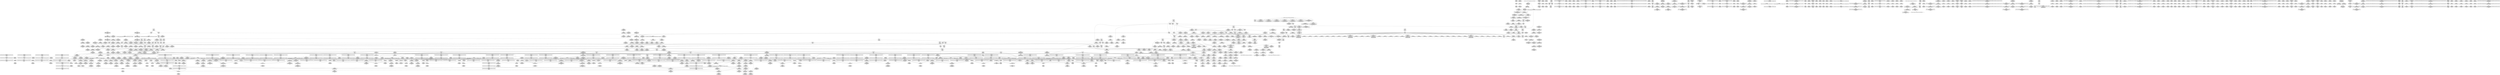 digraph {
	CE0x3f80560 [shape=record,shape=Mrecord,label="{CE0x3f80560|task_sid:bb}"]
	CE0x3f0d2f0 [shape=record,shape=Mrecord,label="{CE0x3f0d2f0|_call_void_mcount()_#3}"]
	CE0x3f01ef0 [shape=record,shape=Mrecord,label="{CE0x3f01ef0|rcu_read_lock:tmp5|include/linux/rcupdate.h,882|*SummSink*}"]
	CE0x3ed3a90 [shape=record,shape=Mrecord,label="{CE0x3ed3a90|GLOBAL:get_current|*Constant*|*SummSource*}"]
	CE0x3f8ca50 [shape=record,shape=Mrecord,label="{CE0x3f8ca50|__rcu_read_unlock:tmp|*SummSink*}"]
	CE0x3efcc00 [shape=record,shape=Mrecord,label="{CE0x3efcc00|sock_has_perm:bb|*SummSource*}"]
	CE0x3edd310 [shape=record,shape=Mrecord,label="{CE0x3edd310|get_current:entry|*SummSink*}"]
	CE0x3f68850 [shape=record,shape=Mrecord,label="{CE0x3f68850|8:_%struct.sock*,_:_SCME_54,55_}"]
	CE0x3f63c10 [shape=record,shape=Mrecord,label="{CE0x3f63c10|rcu_read_lock:tmp11|include/linux/rcupdate.h,882|*SummSource*}"]
	CE0x3f82da0 [shape=record,shape=Mrecord,label="{CE0x3f82da0|task_sid:tobool|security/selinux/hooks.c,208|*SummSink*}"]
	CE0x3f87340 [shape=record,shape=Mrecord,label="{CE0x3f87340|i64*_getelementptr_inbounds_(_2_x_i64_,_2_x_i64_*___llvm_gcov_ctr131,_i64_0,_i64_0)|*Constant*|*SummSink*}"]
	CE0x3f793f0 [shape=record,shape=Mrecord,label="{CE0x3f793f0|i32_77|*Constant*|*SummSource*}"]
	CE0x3f9cc70 [shape=record,shape=Mrecord,label="{CE0x3f9cc70|i64*_getelementptr_inbounds_(_4_x_i64_,_4_x_i64_*___llvm_gcov_ctr130,_i64_0,_i64_3)|*Constant*|*SummSource*}"]
	CE0x3f56e10 [shape=record,shape=Mrecord,label="{CE0x3f56e10|task_sid:tmp18|security/selinux/hooks.c,208}"]
	CE0x3ee5aa0 [shape=record,shape=Mrecord,label="{CE0x3ee5aa0|avc_has_perm:tsid|Function::avc_has_perm&Arg::tsid::|*SummSource*}"]
	CE0x3ff5b70 [shape=record,shape=Mrecord,label="{CE0x3ff5b70|i8*_undef|*Constant*}"]
	CE0x3ffc480 [shape=record,shape=Mrecord,label="{CE0x3ffc480|__rcu_read_unlock:tmp6|include/linux/rcupdate.h,245|*SummSink*}"]
	CE0x3f63990 [shape=record,shape=Mrecord,label="{CE0x3f63990|rcu_read_lock:tmp11|include/linux/rcupdate.h,882}"]
	CE0x40084e0 [shape=record,shape=Mrecord,label="{CE0x40084e0|i64_ptrtoint_(i8*_blockaddress(_rcu_lock_release,_%__here)_to_i64)|*Constant*|*SummSource*}"]
	CE0x3edbf10 [shape=record,shape=Mrecord,label="{CE0x3edbf10|selinux_socket_getsockopt:sk|security/selinux/hooks.c,4248}"]
	CE0x3fa9320 [shape=record,shape=Mrecord,label="{CE0x3fa9320|rcu_read_unlock:tmp8|include/linux/rcupdate.h,933}"]
	CE0x3f0d180 [shape=record,shape=Mrecord,label="{CE0x3f0d180|task_sid:tmp3|*SummSource*}"]
	CE0x3f73460 [shape=record,shape=Mrecord,label="{CE0x3f73460|i64*_getelementptr_inbounds_(_11_x_i64_,_11_x_i64_*___llvm_gcov_ctr127,_i64_0,_i64_8)|*Constant*|*SummSource*}"]
	CE0x4028240 [shape=record,shape=Mrecord,label="{CE0x4028240|__preempt_count_add:tmp|*SummSink*}"]
	CE0x3f87de0 [shape=record,shape=Mrecord,label="{CE0x3f87de0|task_sid:if.then}"]
	CE0x3eee4d0 [shape=record,shape=Mrecord,label="{CE0x3eee4d0|_call_void_mcount()_#3|*SummSource*}"]
	CE0x3f6fd70 [shape=record,shape=Mrecord,label="{CE0x3f6fd70|__preempt_count_sub:tmp}"]
	CE0x3eefcd0 [shape=record,shape=Mrecord,label="{CE0x3eefcd0|i32_0|*Constant*}"]
	CE0x3fba070 [shape=record,shape=Mrecord,label="{CE0x3fba070|rcu_read_lock:tmp21|include/linux/rcupdate.h,884|*SummSource*}"]
	CE0x3ffd060 [shape=record,shape=Mrecord,label="{CE0x3ffd060|i64*_getelementptr_inbounds_(_4_x_i64_,_4_x_i64_*___llvm_gcov_ctr134,_i64_0,_i64_3)|*Constant*|*SummSource*}"]
	CE0x3f67da0 [shape=record,shape=Mrecord,label="{CE0x3f67da0|8:_%struct.sock*,_:_SCME_45,46_}"]
	CE0x3ee35d0 [shape=record,shape=Mrecord,label="{CE0x3ee35d0|i64_1|*Constant*}"]
	CE0x3f2ef60 [shape=record,shape=Mrecord,label="{CE0x3f2ef60|avc_has_perm:entry|*SummSink*}"]
	CE0x3f8d2c0 [shape=record,shape=Mrecord,label="{CE0x3f8d2c0|__preempt_count_add:bb|*SummSource*}"]
	CE0x3f55d00 [shape=record,shape=Mrecord,label="{CE0x3f55d00|task_sid:tmp16|security/selinux/hooks.c,208}"]
	CE0x400c9b0 [shape=record,shape=Mrecord,label="{CE0x400c9b0|i64*_getelementptr_inbounds_(_4_x_i64_,_4_x_i64_*___llvm_gcov_ctr133,_i64_0,_i64_2)|*Constant*|*SummSource*}"]
	CE0x3f55e80 [shape=record,shape=Mrecord,label="{CE0x3f55e80|task_sid:tmp15|security/selinux/hooks.c,208|*SummSink*}"]
	CE0x3f90730 [shape=record,shape=Mrecord,label="{CE0x3f90730|i64*_getelementptr_inbounds_(_4_x_i64_,_4_x_i64_*___llvm_gcov_ctr135,_i64_0,_i64_1)|*Constant*|*SummSource*}"]
	CE0x3f54570 [shape=record,shape=Mrecord,label="{CE0x3f54570|i8*_getelementptr_inbounds_(_25_x_i8_,_25_x_i8_*_.str3,_i32_0,_i32_0)|*Constant*|*SummSource*}"]
	CE0x3fd1090 [shape=record,shape=Mrecord,label="{CE0x3fd1090|i64*_getelementptr_inbounds_(_11_x_i64_,_11_x_i64_*___llvm_gcov_ctr132,_i64_0,_i64_10)|*Constant*}"]
	CE0x3f86170 [shape=record,shape=Mrecord,label="{CE0x3f86170|cred_sid:tmp|*SummSource*}"]
	CE0x3f90630 [shape=record,shape=Mrecord,label="{CE0x3f90630|__preempt_count_sub:tmp1|*SummSink*}"]
	CE0x3f7f950 [shape=record,shape=Mrecord,label="{CE0x3f7f950|rcu_read_lock:tmp6|include/linux/rcupdate.h,882|*SummSource*}"]
	CE0x3faf360 [shape=record,shape=Mrecord,label="{CE0x3faf360|rcu_read_lock:tobool1|include/linux/rcupdate.h,882|*SummSink*}"]
	CE0x3f2ed70 [shape=record,shape=Mrecord,label="{CE0x3f2ed70|avc_has_perm:entry|*SummSource*}"]
	CE0x3fc3ec0 [shape=record,shape=Mrecord,label="{CE0x3fc3ec0|rcu_lock_release:tmp2|*SummSource*}"]
	CE0x3f038e0 [shape=record,shape=Mrecord,label="{CE0x3f038e0|i32_59|*Constant*|*SummSource*}"]
	CE0x3ef0cb0 [shape=record,shape=Mrecord,label="{CE0x3ef0cb0|avc_has_perm:tclass|Function::avc_has_perm&Arg::tclass::|*SummSource*}"]
	CE0x3f67680 [shape=record,shape=Mrecord,label="{CE0x3f67680|8:_%struct.sock*,_:_SCME_39,40_}"]
	CE0x3f53b30 [shape=record,shape=Mrecord,label="{CE0x3f53b30|task_sid:tmp23|security/selinux/hooks.c,208|*SummSource*}"]
	CE0x3f64d40 [shape=record,shape=Mrecord,label="{CE0x3f64d40|_ret_i32_%retval.0,_!dbg_!27728|security/selinux/avc.c,775|*SummSource*}"]
	CE0x3f22380 [shape=record,shape=Mrecord,label="{CE0x3f22380|task_sid:if.end}"]
	CE0x3f7f1e0 [shape=record,shape=Mrecord,label="{CE0x3f7f1e0|task_sid:tmp7|security/selinux/hooks.c,208|*SummSink*}"]
	CE0x3fb7370 [shape=record,shape=Mrecord,label="{CE0x3fb7370|i8*_getelementptr_inbounds_(_25_x_i8_,_25_x_i8_*_.str45,_i32_0,_i32_0)|*Constant*}"]
	CE0x3f219b0 [shape=record,shape=Mrecord,label="{CE0x3f219b0|rcu_read_lock:entry|*SummSink*}"]
	CE0x3fa9b60 [shape=record,shape=Mrecord,label="{CE0x3fa9b60|__rcu_read_lock:tmp4|include/linux/rcupdate.h,239}"]
	CE0x3fa2790 [shape=record,shape=Mrecord,label="{CE0x3fa2790|__rcu_read_lock:bb|*SummSource*}"]
	CE0x3fa6c30 [shape=record,shape=Mrecord,label="{CE0x3fa6c30|__rcu_read_lock:tmp7|include/linux/rcupdate.h,240|*SummSink*}"]
	CE0x3f5f680 [shape=record,shape=Mrecord,label="{CE0x3f5f680|sock_has_perm:call6|security/selinux/hooks.c,3976}"]
	CE0x3fa9140 [shape=record,shape=Mrecord,label="{CE0x3fa9140|0:_i8,_:_GCMR_rcu_read_lock.__warned_internal_global_i8_0,_section_.data.unlikely_,_align_1:_elem_0:default:}"]
	CE0x3f12da0 [shape=record,shape=Mrecord,label="{CE0x3f12da0|sock_has_perm:tmp1}"]
	CE0x3fc85f0 [shape=record,shape=Mrecord,label="{CE0x3fc85f0|rcu_read_unlock:tmp10|include/linux/rcupdate.h,933|*SummSink*}"]
	CE0x3ff41c0 [shape=record,shape=Mrecord,label="{CE0x3ff41c0|i8*_undef|*Constant*}"]
	CE0x3f9dd20 [shape=record,shape=Mrecord,label="{CE0x3f9dd20|rcu_lock_acquire:bb}"]
	CE0x3f23bd0 [shape=record,shape=Mrecord,label="{CE0x3f23bd0|i32_59|*Constant*}"]
	CE0x3f72fe0 [shape=record,shape=Mrecord,label="{CE0x3f72fe0|rcu_read_lock:tmp16|include/linux/rcupdate.h,882|*SummSink*}"]
	CE0x3f03bb0 [shape=record,shape=Mrecord,label="{CE0x3f03bb0|sock_has_perm:sk_security|security/selinux/hooks.c,3964|*SummSource*}"]
	CE0x3f632a0 [shape=record,shape=Mrecord,label="{CE0x3f632a0|i32_(i32,_i32,_i16,_i32,_%struct.common_audit_data*)*_bitcast_(i32_(i32,_i32,_i16,_i32,_%struct.common_audit_data.495*)*_avc_has_perm_to_i32_(i32,_i32,_i16,_i32,_%struct.common_audit_data*)*)|*Constant*|*SummSource*}"]
	CE0x400a400 [shape=record,shape=Mrecord,label="{CE0x400a400|__rcu_read_lock:tmp2|*SummSource*}"]
	CE0x3fa4fa0 [shape=record,shape=Mrecord,label="{CE0x3fa4fa0|rcu_lock_acquire:entry|*SummSource*}"]
	CE0x3fb7fe0 [shape=record,shape=Mrecord,label="{CE0x3fb7fe0|i32_883|*Constant*|*SummSink*}"]
	CE0x3fa5ce0 [shape=record,shape=Mrecord,label="{CE0x3fa5ce0|GLOBAL:rcu_lock_map|Global_var:rcu_lock_map}"]
	CE0x402d0b0 [shape=record,shape=Mrecord,label="{CE0x402d0b0|__preempt_count_add:tmp3|*SummSource*}"]
	CE0x3ed3280 [shape=record,shape=Mrecord,label="{CE0x3ed3280|selinux_socket_getsockopt:sock|Function::selinux_socket_getsockopt&Arg::sock::|*SummSink*}"]
	CE0x3ffc290 [shape=record,shape=Mrecord,label="{CE0x3ffc290|__rcu_read_unlock:tmp6|include/linux/rcupdate.h,245}"]
	CE0x3fc0e60 [shape=record,shape=Mrecord,label="{CE0x3fc0e60|rcu_read_unlock:tmp|*SummSink*}"]
	CE0x3f6f440 [shape=record,shape=Mrecord,label="{CE0x3f6f440|sock_has_perm:tmp5|security/selinux/hooks.c,3966}"]
	CE0x3f72140 [shape=record,shape=Mrecord,label="{CE0x3f72140|rcu_read_lock:tmp13|include/linux/rcupdate.h,882|*SummSink*}"]
	CE0x3fc14d0 [shape=record,shape=Mrecord,label="{CE0x3fc14d0|_ret_void,_!dbg_!27719|./arch/x86/include/asm/preempt.h,73|*SummSource*}"]
	CE0x40068a0 [shape=record,shape=Mrecord,label="{CE0x40068a0|__rcu_read_unlock:tmp2|*SummSink*}"]
	CE0x3edcf00 [shape=record,shape=Mrecord,label="{CE0x3edcf00|selinux_socket_getsockopt:sock|Function::selinux_socket_getsockopt&Arg::sock::|*SummSource*}"]
	CE0x3fb8c50 [shape=record,shape=Mrecord,label="{CE0x3fb8c50|i64*_getelementptr_inbounds_(_11_x_i64_,_11_x_i64_*___llvm_gcov_ctr127,_i64_0,_i64_9)|*Constant*|*SummSource*}"]
	CE0x3f61480 [shape=record,shape=Mrecord,label="{CE0x3f61480|sock_has_perm:sk4|security/selinux/hooks.c,3974|*SummSink*}"]
	CE0x3fa51e0 [shape=record,shape=Mrecord,label="{CE0x3fa51e0|rcu_read_unlock:tmp8|include/linux/rcupdate.h,933|*SummSink*}"]
	CE0x3ef0de0 [shape=record,shape=Mrecord,label="{CE0x3ef0de0|avc_has_perm:tclass|Function::avc_has_perm&Arg::tclass::|*SummSink*}"]
	CE0x3ede910 [shape=record,shape=Mrecord,label="{CE0x3ede910|i64*_getelementptr_inbounds_(_2_x_i64_,_2_x_i64_*___llvm_gcov_ctr365,_i64_0,_i64_0)|*Constant*}"]
	CE0x3fad3e0 [shape=record,shape=Mrecord,label="{CE0x3fad3e0|rcu_read_lock:tmp18|include/linux/rcupdate.h,882|*SummSink*}"]
	CE0x3fca450 [shape=record,shape=Mrecord,label="{CE0x3fca450|rcu_lock_acquire:tmp3}"]
	CE0x3ff4430 [shape=record,shape=Mrecord,label="{CE0x3ff4430|i8*_undef|*Constant*|*SummSource*}"]
	CE0x3f20fb0 [shape=record,shape=Mrecord,label="{CE0x3f20fb0|rcu_lock_acquire:map|Function::rcu_lock_acquire&Arg::map::|*SummSink*}"]
	CE0x3f9cd90 [shape=record,shape=Mrecord,label="{CE0x3f9cd90|rcu_lock_acquire:tmp6}"]
	CE0x3f77550 [shape=record,shape=Mrecord,label="{CE0x3f77550|task_sid:tmp4|*LoadInst*|security/selinux/hooks.c,208}"]
	CE0x3ee1510 [shape=record,shape=Mrecord,label="{CE0x3ee1510|selinux_socket_getsockopt:tmp1}"]
	CE0x3f6aa00 [shape=record,shape=Mrecord,label="{CE0x3f6aa00|i32_8|*Constant*}"]
	CE0x3fd0590 [shape=record,shape=Mrecord,label="{CE0x3fd0590|rcu_read_unlock:tmp19|include/linux/rcupdate.h,933|*SummSink*}"]
	"CONST[source:1(input),value:2(dynamic)][purpose:{object}][SrcIdx:1]"
	CE0x3fbd250 [shape=record,shape=Mrecord,label="{CE0x3fbd250|i64*_getelementptr_inbounds_(_4_x_i64_,_4_x_i64_*___llvm_gcov_ctr128,_i64_0,_i64_3)|*Constant*}"]
	CE0x3622100 [shape=record,shape=Mrecord,label="{CE0x3622100|GLOBAL:sock_has_perm|*Constant*}"]
	CE0x3edc520 [shape=record,shape=Mrecord,label="{CE0x3edc520|selinux_socket_getsockopt:call|security/selinux/hooks.c,4248|*SummSource*}"]
	CE0x400f900 [shape=record,shape=Mrecord,label="{CE0x400f900|__rcu_read_unlock:tmp1|*SummSource*}"]
	CE0x3f6cfe0 [shape=record,shape=Mrecord,label="{CE0x3f6cfe0|GLOBAL:__llvm_gcov_ctr327|Global_var:__llvm_gcov_ctr327|*SummSink*}"]
	CE0x3f543f0 [shape=record,shape=Mrecord,label="{CE0x3f543f0|GLOBAL:lockdep_rcu_suspicious|*Constant*|*SummSink*}"]
	CE0x3f64a70 [shape=record,shape=Mrecord,label="{CE0x3f64a70|avc_has_perm:auditdata|Function::avc_has_perm&Arg::auditdata::|*SummSource*}"]
	CE0x3f6cd40 [shape=record,shape=Mrecord,label="{CE0x3f6cd40|GLOBAL:__llvm_gcov_ctr327|Global_var:__llvm_gcov_ctr327}"]
	CE0x3f51b50 [shape=record,shape=Mrecord,label="{CE0x3f51b50|i8*_getelementptr_inbounds_(_41_x_i8_,_41_x_i8_*_.str44,_i32_0,_i32_0)|*Constant*}"]
	CE0x3edff00 [shape=record,shape=Mrecord,label="{CE0x3edff00|sock_has_perm:sid|security/selinux/hooks.c,3969|*SummSink*}"]
	CE0x3f80120 [shape=record,shape=Mrecord,label="{CE0x3f80120|task_sid:do.body|*SummSource*}"]
	CE0x3f6f720 [shape=record,shape=Mrecord,label="{CE0x3f6f720|sock_has_perm:tmp5|security/selinux/hooks.c,3966|*SummSink*}"]
	CE0x3fbf430 [shape=record,shape=Mrecord,label="{CE0x3fbf430|rcu_read_unlock:tobool1|include/linux/rcupdate.h,933}"]
	CE0x400c020 [shape=record,shape=Mrecord,label="{CE0x400c020|i64*_getelementptr_inbounds_(_4_x_i64_,_4_x_i64_*___llvm_gcov_ctr135,_i64_0,_i64_3)|*Constant*}"]
	CE0x3fc32d0 [shape=record,shape=Mrecord,label="{CE0x3fc32d0|rcu_read_unlock:tmp4|include/linux/rcupdate.h,933|*SummSink*}"]
	CE0x3f9c3c0 [shape=record,shape=Mrecord,label="{CE0x3f9c3c0|i64_ptrtoint_(i8*_blockaddress(_rcu_lock_acquire,_%__here)_to_i64)|*Constant*}"]
	CE0x3ff52f0 [shape=record,shape=Mrecord,label="{CE0x3ff52f0|rcu_lock_release:bb|*SummSink*}"]
	CE0x3fc7e30 [shape=record,shape=Mrecord,label="{CE0x3fc7e30|rcu_read_unlock:bb}"]
	CE0x3f6b7d0 [shape=record,shape=Mrecord,label="{CE0x3f6b7d0|16:_i32,_24:_i16,_:_CRE_24,26_|*MultipleSource*|*LoadInst*|security/selinux/hooks.c,3964|security/selinux/hooks.c,3964|security/selinux/hooks.c,3969}"]
	CE0x3f7fa80 [shape=record,shape=Mrecord,label="{CE0x3f7fa80|rcu_read_lock:tmp6|include/linux/rcupdate.h,882|*SummSink*}"]
	CE0x3f71590 [shape=record,shape=Mrecord,label="{CE0x3f71590|__preempt_count_sub:tmp2}"]
	CE0x400c790 [shape=record,shape=Mrecord,label="{CE0x400c790|i64*_getelementptr_inbounds_(_4_x_i64_,_4_x_i64_*___llvm_gcov_ctr133,_i64_0,_i64_2)|*Constant*|*SummSink*}"]
	CE0x3f67b40 [shape=record,shape=Mrecord,label="{CE0x3f67b40|8:_%struct.sock*,_:_SCME_43,44_}"]
	CE0x3f6be70 [shape=record,shape=Mrecord,label="{CE0x3f6be70|i64_0|*Constant*}"]
	CE0x3f604b0 [shape=record,shape=Mrecord,label="{CE0x3f604b0|sock_has_perm:u2|security/selinux/hooks.c,3974}"]
	CE0x3f21cb0 [shape=record,shape=Mrecord,label="{CE0x3f21cb0|_ret_void,_!dbg_!27735|include/linux/rcupdate.h,884}"]
	CE0x3f536d0 [shape=record,shape=Mrecord,label="{CE0x3f536d0|i64*_getelementptr_inbounds_(_13_x_i64_,_13_x_i64_*___llvm_gcov_ctr126,_i64_0,_i64_10)|*Constant*|*SummSource*}"]
	CE0x3fad260 [shape=record,shape=Mrecord,label="{CE0x3fad260|rcu_read_lock:tmp18|include/linux/rcupdate.h,882|*SummSource*}"]
	CE0x3f698a0 [shape=record,shape=Mrecord,label="{CE0x3f698a0|_ret_i32_%call7,_!dbg_!27749|security/selinux/hooks.c,210|*SummSink*}"]
	CE0x3f0e340 [shape=record,shape=Mrecord,label="{CE0x3f0e340|get_current:tmp2|*SummSink*}"]
	CE0x3f93790 [shape=record,shape=Mrecord,label="{CE0x3f93790|rcu_read_unlock:land.lhs.true2|*SummSink*}"]
	CE0x3fcbc50 [shape=record,shape=Mrecord,label="{CE0x3fcbc50|void_(i32*,_i32,_i32*)*_asm_addl_$1,_%gs:$0_,_*m,ri,*m,_dirflag_,_fpsr_,_flags_|*SummSink*}"]
	CE0x3f95420 [shape=record,shape=Mrecord,label="{CE0x3f95420|rcu_lock_release:tmp|*SummSink*}"]
	CE0x3ee5250 [shape=record,shape=Mrecord,label="{CE0x3ee5250|i64*_getelementptr_inbounds_(_2_x_i64_,_2_x_i64_*___llvm_gcov_ctr98,_i64_0,_i64_0)|*Constant*}"]
	CE0x3f6ada0 [shape=record,shape=Mrecord,label="{CE0x3f6ada0|sock_has_perm:call|security/selinux/hooks.c,3967|*SummSink*}"]
	CE0x3f12130 [shape=record,shape=Mrecord,label="{CE0x3f12130|task_sid:tmp|*SummSink*}"]
	CE0x3f79ea0 [shape=record,shape=Mrecord,label="{CE0x3f79ea0|cred_sid:tmp2|*SummSource*}"]
	CE0x3f2fb70 [shape=record,shape=Mrecord,label="{CE0x3f2fb70|sock_has_perm:tmp18|security/selinux/hooks.c,3977}"]
	CE0x3f87b20 [shape=record,shape=Mrecord,label="{CE0x3f87b20|cred_sid:security|security/selinux/hooks.c,196|*SummSink*}"]
	CE0x3ee1a90 [shape=record,shape=Mrecord,label="{CE0x3ee1a90|sock_has_perm:net|security/selinux/hooks.c, 3966|*SummSink*}"]
	CE0x3f52b50 [shape=record,shape=Mrecord,label="{CE0x3f52b50|task_sid:tmp20|security/selinux/hooks.c,208|*SummSink*}"]
	CE0x3f678e0 [shape=record,shape=Mrecord,label="{CE0x3f678e0|8:_%struct.sock*,_:_SCME_41,42_}"]
	CE0x3f65ad0 [shape=record,shape=Mrecord,label="{CE0x3f65ad0|task_sid:do.body5}"]
	CE0x3f0dd30 [shape=record,shape=Mrecord,label="{CE0x3f0dd30|sock_has_perm:tmp}"]
	CE0x3ef71f0 [shape=record,shape=Mrecord,label="{CE0x3ef71f0|selinux_socket_getsockopt:call1|security/selinux/hooks.c,4248|*SummSink*}"]
	CE0x403ba10 [shape=record,shape=Mrecord,label="{CE0x403ba10|i64_1|*Constant*}"]
	CE0x3fc9fd0 [shape=record,shape=Mrecord,label="{CE0x3fc9fd0|_call_void_asm_sideeffect_,_memory_,_dirflag_,_fpsr_,_flags_()_#3,_!dbg_!27711,_!srcloc_!27714|include/linux/rcupdate.h,244|*SummSource*}"]
	CE0x3f7cd00 [shape=record,shape=Mrecord,label="{CE0x3f7cd00|i64_0|*Constant*}"]
	CE0x3fa2ef0 [shape=record,shape=Mrecord,label="{CE0x3fa2ef0|i64*_getelementptr_inbounds_(_4_x_i64_,_4_x_i64_*___llvm_gcov_ctr133,_i64_0,_i64_1)|*Constant*|*SummSource*}"]
	CE0x3fbb090 [shape=record,shape=Mrecord,label="{CE0x3fbb090|cred_sid:bb|*SummSource*}"]
	CE0x3f0b6b0 [shape=record,shape=Mrecord,label="{CE0x3f0b6b0|sock_has_perm:tmp10|security/selinux/hooks.c,3969}"]
	CE0x3ef5fa0 [shape=record,shape=Mrecord,label="{CE0x3ef5fa0|_call_void_mcount()_#3|*SummSource*}"]
	CE0x3f022d0 [shape=record,shape=Mrecord,label="{CE0x3f022d0|task_sid:tmp12|security/selinux/hooks.c,208|*SummSource*}"]
	CE0x3f537d0 [shape=record,shape=Mrecord,label="{CE0x3f537d0|i64*_getelementptr_inbounds_(_13_x_i64_,_13_x_i64_*___llvm_gcov_ctr126,_i64_0,_i64_10)|*Constant*|*SummSink*}"]
	CE0x3fd25a0 [shape=record,shape=Mrecord,label="{CE0x3fd25a0|rcu_lock_release:entry}"]
	CE0x3fbfcb0 [shape=record,shape=Mrecord,label="{CE0x3fbfcb0|GLOBAL:__llvm_gcov_ctr132|Global_var:__llvm_gcov_ctr132}"]
	CE0x3f60210 [shape=record,shape=Mrecord,label="{CE0x3f60210|sock_has_perm:net1|security/selinux/hooks.c,3973|*SummSink*}"]
	CE0x4007fd0 [shape=record,shape=Mrecord,label="{CE0x4007fd0|GLOBAL:lock_release|*Constant*|*SummSource*}"]
	CE0x3f28610 [shape=record,shape=Mrecord,label="{CE0x3f28610|sock_has_perm:tmp19|security/selinux/hooks.c,3977}"]
	CE0x3f78590 [shape=record,shape=Mrecord,label="{CE0x3f78590|rcu_read_lock:tobool|include/linux/rcupdate.h,882|*SummSource*}"]
	CE0x3faf8f0 [shape=record,shape=Mrecord,label="{CE0x3faf8f0|rcu_read_unlock:tmp7|include/linux/rcupdate.h,933|*SummSource*}"]
	CE0x3fcd250 [shape=record,shape=Mrecord,label="{CE0x3fcd250|i64*_getelementptr_inbounds_(_4_x_i64_,_4_x_i64_*___llvm_gcov_ctr133,_i64_0,_i64_2)|*Constant*}"]
	CE0x3f546a0 [shape=record,shape=Mrecord,label="{CE0x3f546a0|i8*_getelementptr_inbounds_(_25_x_i8_,_25_x_i8_*_.str3,_i32_0,_i32_0)|*Constant*|*SummSink*}"]
	CE0x3f12860 [shape=record,shape=Mrecord,label="{CE0x3f12860|i64*_getelementptr_inbounds_(_11_x_i64_,_11_x_i64_*___llvm_gcov_ctr127,_i64_0,_i64_0)|*Constant*|*SummSource*}"]
	CE0x3f6ce70 [shape=record,shape=Mrecord,label="{CE0x3f6ce70|GLOBAL:__llvm_gcov_ctr327|Global_var:__llvm_gcov_ctr327|*SummSource*}"]
	CE0x3fa80e0 [shape=record,shape=Mrecord,label="{CE0x3fa80e0|rcu_read_lock:bb}"]
	CE0x3fd31e0 [shape=record,shape=Mrecord,label="{CE0x3fd31e0|rcu_lock_release:map|Function::rcu_lock_release&Arg::map::}"]
	CE0x3f59be0 [shape=record,shape=Mrecord,label="{CE0x3f59be0|task_sid:call7|security/selinux/hooks.c,208|*SummSink*}"]
	CE0x3f9bea0 [shape=record,shape=Mrecord,label="{CE0x3f9bea0|__rcu_read_unlock:bb|*SummSource*}"]
	CE0x3f03d50 [shape=record,shape=Mrecord,label="{CE0x3f03d50|get_current:bb|*SummSink*}"]
	CE0x3f0b8a0 [shape=record,shape=Mrecord,label="{CE0x3f0b8a0|sock_has_perm:ad|security/selinux/hooks.c, 3965|*SummSink*}"]
	CE0x3fa5fd0 [shape=record,shape=Mrecord,label="{CE0x3fa5fd0|GLOBAL:rcu_lock_map|Global_var:rcu_lock_map|*SummSink*}"]
	CE0x3fbf4c0 [shape=record,shape=Mrecord,label="{CE0x3fbf4c0|rcu_read_unlock:tobool1|include/linux/rcupdate.h,933|*SummSource*}"]
	CE0x3f729c0 [shape=record,shape=Mrecord,label="{CE0x3f729c0|rcu_read_lock:tmp15|include/linux/rcupdate.h,882|*SummSource*}"]
	CE0x3fbe950 [shape=record,shape=Mrecord,label="{CE0x3fbe950|i64*_getelementptr_inbounds_(_4_x_i64_,_4_x_i64_*___llvm_gcov_ctr128,_i64_0,_i64_3)|*Constant*|*SummSink*}"]
	CE0x3f52a00 [shape=record,shape=Mrecord,label="{CE0x3f52a00|task_sid:tmp20|security/selinux/hooks.c,208|*SummSource*}"]
	CE0x4047df0 [shape=record,shape=Mrecord,label="{CE0x4047df0|i64*_getelementptr_inbounds_(_4_x_i64_,_4_x_i64_*___llvm_gcov_ctr135,_i64_0,_i64_0)|*Constant*}"]
	CE0x3f59300 [shape=record,shape=Mrecord,label="{CE0x3f59300|task_sid:tmp27|security/selinux/hooks.c,208|*SummSource*}"]
	CE0x3f600b0 [shape=record,shape=Mrecord,label="{CE0x3f600b0|sock_has_perm:net1|security/selinux/hooks.c,3973|*SummSource*}"]
	CE0x3ffa5c0 [shape=record,shape=Mrecord,label="{CE0x3ffa5c0|__preempt_count_sub:tmp7|./arch/x86/include/asm/preempt.h,78|*SummSink*}"]
	CE0x3f9aea0 [shape=record,shape=Mrecord,label="{CE0x3f9aea0|__preempt_count_sub:tmp5|./arch/x86/include/asm/preempt.h,77|*SummSource*}"]
	CE0x3fc5220 [shape=record,shape=Mrecord,label="{CE0x3fc5220|rcu_read_unlock:tmp5|include/linux/rcupdate.h,933|*SummSource*}"]
	CE0x3eeeb10 [shape=record,shape=Mrecord,label="{CE0x3eeeb10|sock_has_perm:entry}"]
	CE0x3fa7c40 [shape=record,shape=Mrecord,label="{CE0x3fa7c40|rcu_read_unlock:tmp2}"]
	CE0x3ffc730 [shape=record,shape=Mrecord,label="{CE0x3ffc730|__rcu_read_unlock:tmp7|include/linux/rcupdate.h,245}"]
	CE0x3f78810 [shape=record,shape=Mrecord,label="{CE0x3f78810|i64_3|*Constant*}"]
	CE0x3fc1b20 [shape=record,shape=Mrecord,label="{CE0x3fc1b20|__rcu_read_lock:tmp6|include/linux/rcupdate.h,240|*SummSource*}"]
	CE0x3fc70b0 [shape=record,shape=Mrecord,label="{CE0x3fc70b0|_call_void_mcount()_#3|*SummSource*}"]
	CE0x3efdce0 [shape=record,shape=Mrecord,label="{CE0x3efdce0|selinux_socket_getsockopt:call|security/selinux/hooks.c,4248}"]
	CE0x3ffc930 [shape=record,shape=Mrecord,label="{CE0x3ffc930|i64*_getelementptr_inbounds_(_4_x_i64_,_4_x_i64_*___llvm_gcov_ctr129,_i64_0,_i64_2)|*Constant*|*SummSource*}"]
	CE0x3f579c0 [shape=record,shape=Mrecord,label="{CE0x3f579c0|task_sid:tmp25|security/selinux/hooks.c,208}"]
	CE0x3f1aba0 [shape=record,shape=Mrecord,label="{CE0x3f1aba0|sock_has_perm:sk|Function::sock_has_perm&Arg::sk::}"]
	CE0x3fb9ad0 [shape=record,shape=Mrecord,label="{CE0x3fb9ad0|rcu_read_lock:tmp21|include/linux/rcupdate.h,884}"]
	CE0x3f11850 [shape=record,shape=Mrecord,label="{CE0x3f11850|%struct.task_struct*_(%struct.task_struct**)*_asm_movq_%gs:$_1:P_,$0_,_r,im,_dirflag_,_fpsr_,_flags_|*SummSource*}"]
	CE0x3f030e0 [shape=record,shape=Mrecord,label="{CE0x3f030e0|_call_void_rcu_lock_acquire(%struct.lockdep_map*_rcu_lock_map)_#10,_!dbg_!27711|include/linux/rcupdate.h,881|*SummSource*}"]
	CE0x3ff4050 [shape=record,shape=Mrecord,label="{CE0x3ff4050|rcu_lock_acquire:tmp7|*SummSource*}"]
	CE0x3fd3b30 [shape=record,shape=Mrecord,label="{CE0x3fd3b30|__rcu_read_lock:tmp5|include/linux/rcupdate.h,239|*SummSink*}"]
	CE0x4023bd0 [shape=record,shape=Mrecord,label="{CE0x4023bd0|__rcu_read_unlock:tmp3|*SummSink*}"]
	CE0x3fcf4d0 [shape=record,shape=Mrecord,label="{CE0x3fcf4d0|i32_934|*Constant*|*SummSource*}"]
	CE0x3f58050 [shape=record,shape=Mrecord,label="{CE0x3f58050|task_sid:tmp26|security/selinux/hooks.c,208}"]
	CE0x3f72e60 [shape=record,shape=Mrecord,label="{CE0x3f72e60|rcu_read_lock:tmp16|include/linux/rcupdate.h,882|*SummSource*}"]
	CE0x3edd5d0 [shape=record,shape=Mrecord,label="{CE0x3edd5d0|selinux_socket_getsockopt:tmp|*SummSink*}"]
	CE0x3f6f5a0 [shape=record,shape=Mrecord,label="{CE0x3f6f5a0|sock_has_perm:tmp5|security/selinux/hooks.c,3966|*SummSource*}"]
	CE0x3fa6df0 [shape=record,shape=Mrecord,label="{CE0x3fa6df0|rcu_read_lock:if.end}"]
	CE0x3f871e0 [shape=record,shape=Mrecord,label="{CE0x3f871e0|i64*_getelementptr_inbounds_(_2_x_i64_,_2_x_i64_*___llvm_gcov_ctr131,_i64_0,_i64_0)|*Constant*|*SummSource*}"]
	CE0x3f0c6a0 [shape=record,shape=Mrecord,label="{CE0x3f0c6a0|rcu_read_lock:tmp7|include/linux/rcupdate.h,882|*SummSink*}"]
	CE0x3f6f0a0 [shape=record,shape=Mrecord,label="{CE0x3f6f0a0|sock_has_perm:tmp4|security/selinux/hooks.c,3966}"]
	CE0x3ed9fd0 [shape=record,shape=Mrecord,label="{CE0x3ed9fd0|selinux_socket_getsockopt:tmp2}"]
	CE0x3f66300 [shape=record,shape=Mrecord,label="{CE0x3f66300|8:_%struct.sock*,_:_SCME_20,22_|*MultipleSource*|security/selinux/hooks.c, 3966|security/selinux/hooks.c,3966|security/selinux/hooks.c,3966}"]
	CE0x3f77fb0 [shape=record,shape=Mrecord,label="{CE0x3f77fb0|i64*_getelementptr_inbounds_(_11_x_i64_,_11_x_i64_*___llvm_gcov_ctr127,_i64_0,_i64_0)|*Constant*}"]
	CE0x3f00e70 [shape=record,shape=Mrecord,label="{CE0x3f00e70|sock_has_perm:net|security/selinux/hooks.c, 3966}"]
	CE0x3fcfcc0 [shape=record,shape=Mrecord,label="{CE0x3fcfcc0|i8*_getelementptr_inbounds_(_44_x_i8_,_44_x_i8_*_.str47,_i32_0,_i32_0)|*Constant*|*SummSource*}"]
	CE0x3f0b620 [shape=record,shape=Mrecord,label="{CE0x3f0b620|sock_has_perm:ad|security/selinux/hooks.c, 3965|*SummSource*}"]
	CE0x3faf780 [shape=record,shape=Mrecord,label="{CE0x3faf780|i64_4|*Constant*}"]
	CE0x3f6c710 [shape=record,shape=Mrecord,label="{CE0x3f6c710|i64_2|*Constant*|*SummSource*}"]
	CE0x402aff0 [shape=record,shape=Mrecord,label="{CE0x402aff0|__preempt_count_sub:do.end}"]
	CE0x3fa3f90 [shape=record,shape=Mrecord,label="{CE0x3fa3f90|rcu_read_lock:tmp2}"]
	CE0x3f5c220 [shape=record,shape=Mrecord,label="{CE0x3f5c220|rcu_read_lock:tobool1|include/linux/rcupdate.h,882}"]
	CE0x3fa4700 [shape=record,shape=Mrecord,label="{CE0x3fa4700|i64*_getelementptr_inbounds_(_11_x_i64_,_11_x_i64_*___llvm_gcov_ctr127,_i64_0,_i64_1)|*Constant*|*SummSink*}"]
	CE0x402c5f0 [shape=record,shape=Mrecord,label="{CE0x402c5f0|__preempt_count_sub:tmp3|*SummSink*}"]
	CE0x3f72740 [shape=record,shape=Mrecord,label="{CE0x3f72740|rcu_read_lock:tmp15|include/linux/rcupdate.h,882}"]
	CE0x3fb9960 [shape=record,shape=Mrecord,label="{CE0x3fb9960|rcu_read_lock:tmp20|include/linux/rcupdate.h,882|*SummSink*}"]
	CE0x3eeee20 [shape=record,shape=Mrecord,label="{CE0x3eeee20|_call_void_mcount()_#3}"]
	"CONST[source:0(mediator),value:2(dynamic)][purpose:{subject}][SnkIdx:0]"
	CE0x3f7b460 [shape=record,shape=Mrecord,label="{CE0x3f7b460|_ret_void,_!dbg_!27735|include/linux/rcupdate.h,884|*SummSink*}"]
	CE0x3faa530 [shape=record,shape=Mrecord,label="{CE0x3faa530|_call_void_mcount()_#3}"]
	CE0x40134e0 [shape=record,shape=Mrecord,label="{CE0x40134e0|__preempt_count_add:tmp5|./arch/x86/include/asm/preempt.h,72|*SummSink*}"]
	CE0x3f56410 [shape=record,shape=Mrecord,label="{CE0x3f56410|i64*_getelementptr_inbounds_(_13_x_i64_,_13_x_i64_*___llvm_gcov_ctr126,_i64_0,_i64_8)|*Constant*}"]
	CE0x3f94560 [shape=record,shape=Mrecord,label="{CE0x3f94560|__rcu_read_unlock:entry}"]
	CE0x3fc1f80 [shape=record,shape=Mrecord,label="{CE0x3fc1f80|rcu_read_unlock:tmp13|include/linux/rcupdate.h,933}"]
	CE0x3ee89a0 [shape=record,shape=Mrecord,label="{CE0x3ee89a0|sock_has_perm:net|security/selinux/hooks.c, 3966|*SummSource*}"]
	CE0x3f7a690 [shape=record,shape=Mrecord,label="{CE0x3f7a690|task_sid:call3|security/selinux/hooks.c,208|*SummSink*}"]
	CE0x3f186a0 [shape=record,shape=Mrecord,label="{CE0x3f186a0|sock_has_perm:perms|Function::sock_has_perm&Arg::perms::}"]
	CE0x3f9d550 [shape=record,shape=Mrecord,label="{CE0x3f9d550|__rcu_read_lock:tmp|*SummSource*}"]
	CE0x3fa7d20 [shape=record,shape=Mrecord,label="{CE0x3fa7d20|rcu_read_unlock:tmp2|*SummSink*}"]
	CE0x3f5f3f0 [shape=record,shape=Mrecord,label="{CE0x3f5f3f0|sock_has_perm:tmp17|security/selinux/hooks.c,3976}"]
	CE0x3ed3510 [shape=record,shape=Mrecord,label="{CE0x3ed3510|i64*_getelementptr_inbounds_(_2_x_i64_,_2_x_i64_*___llvm_gcov_ctr365,_i64_0,_i64_0)|*Constant*|*SummSource*}"]
	CE0x3f60a90 [shape=record,shape=Mrecord,label="{CE0x3f60a90|sock_has_perm:net3|security/selinux/hooks.c,3974|*SummSource*}"]
	CE0x3f82620 [shape=record,shape=Mrecord,label="{CE0x3f82620|i64*_getelementptr_inbounds_(_11_x_i64_,_11_x_i64_*___llvm_gcov_ctr132,_i64_0,_i64_1)|*Constant*|*SummSink*}"]
	CE0x3f83810 [shape=record,shape=Mrecord,label="{CE0x3f83810|__rcu_read_lock:entry|*SummSink*}"]
	CE0x3f10840 [shape=record,shape=Mrecord,label="{CE0x3f10840|rcu_read_lock:tmp8|include/linux/rcupdate.h,882}"]
	CE0x3fa97c0 [shape=record,shape=Mrecord,label="{CE0x3fa97c0|GLOBAL:rcu_read_lock.__warned|Global_var:rcu_read_lock.__warned}"]
	CE0x400fc40 [shape=record,shape=Mrecord,label="{CE0x400fc40|_ret_void,_!dbg_!27720|./arch/x86/include/asm/preempt.h,78}"]
	CE0x3f89990 [shape=record,shape=Mrecord,label="{CE0x3f89990|__rcu_read_lock:entry}"]
	CE0x402b0d0 [shape=record,shape=Mrecord,label="{CE0x402b0d0|__preempt_count_sub:bb|*SummSink*}"]
	CE0x3fba440 [shape=record,shape=Mrecord,label="{CE0x3fba440|i64*_getelementptr_inbounds_(_11_x_i64_,_11_x_i64_*___llvm_gcov_ctr127,_i64_0,_i64_10)|*Constant*|*SummSink*}"]
	CE0x3f8c5a0 [shape=record,shape=Mrecord,label="{CE0x3f8c5a0|__preempt_count_add:do.end|*SummSource*}"]
	CE0x3fc7b40 [shape=record,shape=Mrecord,label="{CE0x3fc7b40|rcu_lock_acquire:__here|*SummSource*}"]
	CE0x3edea70 [shape=record,shape=Mrecord,label="{CE0x3edea70|COLLAPSED:_GCMRE___llvm_gcov_ctr365_internal_global_2_x_i64_zeroinitializer:_elem_0:default:}"]
	CE0x3f63540 [shape=record,shape=Mrecord,label="{CE0x3f63540|avc_has_perm:entry}"]
	CE0x40436b0 [shape=record,shape=Mrecord,label="{CE0x40436b0|i64*_getelementptr_inbounds_(_4_x_i64_,_4_x_i64_*___llvm_gcov_ctr135,_i64_0,_i64_2)|*Constant*}"]
	CE0x3ffa460 [shape=record,shape=Mrecord,label="{CE0x3ffa460|__preempt_count_sub:tmp7|./arch/x86/include/asm/preempt.h,78|*SummSource*}"]
	CE0x4006660 [shape=record,shape=Mrecord,label="{CE0x4006660|__preempt_count_add:tmp1|*SummSource*}"]
	CE0x3faf4d0 [shape=record,shape=Mrecord,label="{CE0x3faf4d0|i64_5|*Constant*}"]
	CE0x3fc0630 [shape=record,shape=Mrecord,label="{CE0x3fc0630|rcu_read_unlock:tmp12|include/linux/rcupdate.h,933}"]
	CE0x3fa1eb0 [shape=record,shape=Mrecord,label="{CE0x3fa1eb0|i64*_getelementptr_inbounds_(_4_x_i64_,_4_x_i64_*___llvm_gcov_ctr130,_i64_0,_i64_0)|*Constant*|*SummSource*}"]
	CE0x3faff00 [shape=record,shape=Mrecord,label="{CE0x3faff00|rcu_lock_acquire:tmp4|include/linux/rcupdate.h,418}"]
	CE0x3f64f00 [shape=record,shape=Mrecord,label="{CE0x3f64f00|_ret_i32_%retval.0,_!dbg_!27728|security/selinux/avc.c,775|*SummSink*}"]
	CE0x3fa78c0 [shape=record,shape=Mrecord,label="{CE0x3fa78c0|__rcu_read_lock:tmp}"]
	CE0x3f5ec40 [shape=record,shape=Mrecord,label="{CE0x3f5ec40|__rcu_read_lock:tmp1|*SummSource*}"]
	CE0x3ef6cd0 [shape=record,shape=Mrecord,label="{CE0x3ef6cd0|32:_%struct.sock*,_:_CRE_32,40_|*MultipleSource*|Function::selinux_socket_getsockopt&Arg::sock::|security/selinux/hooks.c,4248}"]
	CE0x4049880 [shape=record,shape=Mrecord,label="{CE0x4049880|__preempt_count_add:tmp|*SummSource*}"]
	CE0x3f6d2f0 [shape=record,shape=Mrecord,label="{CE0x3f6d2f0|sock_has_perm:tmp9|security/selinux/hooks.c,3969}"]
	CE0x3f11930 [shape=record,shape=Mrecord,label="{CE0x3f11930|%struct.task_struct*_(%struct.task_struct**)*_asm_movq_%gs:$_1:P_,$0_,_r,im,_dirflag_,_fpsr_,_flags_|*SummSink*}"]
	CE0x3f7c300 [shape=record,shape=Mrecord,label="{CE0x3f7c300|i64_7|*Constant*|*SummSource*}"]
	CE0x3f97540 [shape=record,shape=Mrecord,label="{CE0x3f97540|rcu_lock_release:tmp5|include/linux/rcupdate.h,423|*SummSink*}"]
	CE0x400ff70 [shape=record,shape=Mrecord,label="{CE0x400ff70|__preempt_count_sub:val|Function::__preempt_count_sub&Arg::val::|*SummSink*}"]
	CE0x3f9c620 [shape=record,shape=Mrecord,label="{CE0x3f9c620|i64_ptrtoint_(i8*_blockaddress(_rcu_lock_acquire,_%__here)_to_i64)|*Constant*|*SummSink*}"]
	"CONST[source:0(mediator),value:2(dynamic)][purpose:{object}][SnkIdx:2]"
	CE0x3ee0cb0 [shape=record,shape=Mrecord,label="{CE0x3ee0cb0|sock_has_perm:tmp8|security/selinux/hooks.c,3969|*SummSink*}"]
	CE0x3fa66c0 [shape=record,shape=Mrecord,label="{CE0x3fa66c0|rcu_read_unlock:tmp1|*SummSink*}"]
	CE0x3f5b0b0 [shape=record,shape=Mrecord,label="{CE0x3f5b0b0|GLOBAL:rcu_read_unlock|*Constant*|*SummSink*}"]
	CE0x3edcca0 [shape=record,shape=Mrecord,label="{CE0x3edcca0|i64*_getelementptr_inbounds_(_2_x_i64_,_2_x_i64_*___llvm_gcov_ctr365,_i64_0,_i64_1)|*Constant*|*SummSink*}"]
	CE0x3f685f0 [shape=record,shape=Mrecord,label="{CE0x3f685f0|8:_%struct.sock*,_:_SCME_52,53_}"]
	CE0x3ff8870 [shape=record,shape=Mrecord,label="{CE0x3ff8870|GLOBAL:lock_acquire|*Constant*|*SummSink*}"]
	CE0x3efcce0 [shape=record,shape=Mrecord,label="{CE0x3efcce0|sock_has_perm:cleanup}"]
	CE0x3fc1540 [shape=record,shape=Mrecord,label="{CE0x3fc1540|_ret_void,_!dbg_!27719|./arch/x86/include/asm/preempt.h,73|*SummSink*}"]
	CE0x3f0cc50 [shape=record,shape=Mrecord,label="{CE0x3f0cc50|_call_void_mcount()_#3|*SummSource*}"]
	CE0x3fc31f0 [shape=record,shape=Mrecord,label="{CE0x3fc31f0|rcu_read_unlock:tobool|include/linux/rcupdate.h,933|*SummSink*}"]
	CE0x3fc40a0 [shape=record,shape=Mrecord,label="{CE0x3fc40a0|rcu_read_unlock:tmp6|include/linux/rcupdate.h,933|*SummSink*}"]
	CE0x3fc1ab0 [shape=record,shape=Mrecord,label="{CE0x3fc1ab0|__rcu_read_lock:tmp6|include/linux/rcupdate.h,240}"]
	CE0x3ee4620 [shape=record,shape=Mrecord,label="{CE0x3ee4620|_call_void_mcount()_#3|*SummSource*}"]
	CE0x3fa7cb0 [shape=record,shape=Mrecord,label="{CE0x3fa7cb0|rcu_read_unlock:tmp2|*SummSource*}"]
	CE0x3f027a0 [shape=record,shape=Mrecord,label="{CE0x3f027a0|task_sid:tmp13|security/selinux/hooks.c,208|*SummSink*}"]
	CE0x3fbe150 [shape=record,shape=Mrecord,label="{CE0x3fbe150|i64*_getelementptr_inbounds_(_4_x_i64_,_4_x_i64_*___llvm_gcov_ctr133,_i64_0,_i64_1)|*Constant*}"]
	CE0x400aac0 [shape=record,shape=Mrecord,label="{CE0x400aac0|_call_void_lock_acquire(%struct.lockdep_map*_%map,_i32_0,_i32_0,_i32_2,_i32_0,_%struct.lockdep_map*_null,_i64_ptrtoint_(i8*_blockaddress(_rcu_lock_acquire,_%__here)_to_i64))_#10,_!dbg_!27716|include/linux/rcupdate.h,418|*SummSink*}"]
	CE0x3f79b00 [shape=record,shape=Mrecord,label="{CE0x3f79b00|i64*_getelementptr_inbounds_(_13_x_i64_,_13_x_i64_*___llvm_gcov_ctr126,_i64_0,_i64_1)|*Constant*|*SummSource*}"]
	CE0x3fbc7b0 [shape=record,shape=Mrecord,label="{CE0x3fbc7b0|rcu_read_unlock:tmp16|include/linux/rcupdate.h,933|*SummSource*}"]
	CE0x40067c0 [shape=record,shape=Mrecord,label="{CE0x40067c0|__rcu_read_unlock:tmp2}"]
	CE0x3fd3440 [shape=record,shape=Mrecord,label="{CE0x3fd3440|rcu_lock_release:map|Function::rcu_lock_release&Arg::map::|*SummSource*}"]
	CE0x3f983a0 [shape=record,shape=Mrecord,label="{CE0x3f983a0|rcu_lock_release:tmp7}"]
	CE0x402acb0 [shape=record,shape=Mrecord,label="{CE0x402acb0|__preempt_count_add:tmp7|./arch/x86/include/asm/preempt.h,73|*SummSink*}"]
	CE0x3f66ad0 [shape=record,shape=Mrecord,label="{CE0x3f66ad0|8:_%struct.sock*,_:_SCME_29,30_}"]
	CE0x3f5a4c0 [shape=record,shape=Mrecord,label="{CE0x3f5a4c0|cred_sid:cred|Function::cred_sid&Arg::cred::}"]
	CE0x3f71d90 [shape=record,shape=Mrecord,label="{CE0x3f71d90|rcu_read_lock:call3|include/linux/rcupdate.h,882|*SummSource*}"]
	CE0x3fc1b90 [shape=record,shape=Mrecord,label="{CE0x3fc1b90|__rcu_read_lock:tmp6|include/linux/rcupdate.h,240|*SummSink*}"]
	CE0x3eea370 [shape=record,shape=Mrecord,label="{CE0x3eea370|i32_5|*Constant*}"]
	CE0x3fc4560 [shape=record,shape=Mrecord,label="{CE0x3fc4560|rcu_lock_release:tmp3|*SummSink*}"]
	CE0x400a0d0 [shape=record,shape=Mrecord,label="{CE0x400a0d0|i64*_getelementptr_inbounds_(_4_x_i64_,_4_x_i64_*___llvm_gcov_ctr134,_i64_0,_i64_0)|*Constant*|*SummSink*}"]
	CE0x3f55790 [shape=record,shape=Mrecord,label="{CE0x3f55790|task_sid:tmp14|security/selinux/hooks.c,208}"]
	CE0x3f98d70 [shape=record,shape=Mrecord,label="{CE0x3f98d70|i64*_getelementptr_inbounds_(_4_x_i64_,_4_x_i64_*___llvm_gcov_ctr134,_i64_0,_i64_2)|*Constant*|*SummSource*}"]
	CE0x3f0ccf0 [shape=record,shape=Mrecord,label="{CE0x3f0ccf0|_call_void_mcount()_#3|*SummSink*}"]
	CE0x3f81c20 [shape=record,shape=Mrecord,label="{CE0x3f81c20|task_sid:tmp11|security/selinux/hooks.c,208|*SummSink*}"]
	CE0x3fa26e0 [shape=record,shape=Mrecord,label="{CE0x3fa26e0|rcu_lock_acquire:tmp|*SummSink*}"]
	CE0x3fa35a0 [shape=record,shape=Mrecord,label="{CE0x3fa35a0|i32_2|*Constant*}"]
	CE0x3ff94a0 [shape=record,shape=Mrecord,label="{CE0x3ff94a0|rcu_lock_acquire:bb|*SummSource*}"]
	CE0x3fd0ab0 [shape=record,shape=Mrecord,label="{CE0x3fd0ab0|rcu_read_unlock:tmp20|include/linux/rcupdate.h,933|*SummSink*}"]
	CE0x3f51bc0 [shape=record,shape=Mrecord,label="{CE0x3f51bc0|i8*_getelementptr_inbounds_(_41_x_i8_,_41_x_i8_*_.str44,_i32_0,_i32_0)|*Constant*|*SummSource*}"]
	CE0x400d120 [shape=record,shape=Mrecord,label="{CE0x400d120|GLOBAL:lock_acquire|*Constant*|*SummSource*}"]
	CE0x3ff9cc0 [shape=record,shape=Mrecord,label="{CE0x3ff9cc0|__rcu_read_unlock:tmp4|include/linux/rcupdate.h,244}"]
	CE0x3f21ad0 [shape=record,shape=Mrecord,label="{CE0x3f21ad0|i32_0|*Constant*}"]
	CE0x3f684c0 [shape=record,shape=Mrecord,label="{CE0x3f684c0|8:_%struct.sock*,_:_SCME_51,52_}"]
	CE0x5109dd0 [shape=record,shape=Mrecord,label="{CE0x5109dd0|selinux_socket_getsockopt:tmp4|*LoadInst*|security/selinux/hooks.c,4248|*SummSink*}"]
	CE0x3f235a0 [shape=record,shape=Mrecord,label="{CE0x3f235a0|8:_%struct.sock*,_:_SCME_18,20_|*MultipleSource*|security/selinux/hooks.c, 3966|security/selinux/hooks.c,3966|security/selinux/hooks.c,3966}"]
	CE0x3f55890 [shape=record,shape=Mrecord,label="{CE0x3f55890|task_sid:tmp15|security/selinux/hooks.c,208}"]
	CE0x3f605e0 [shape=record,shape=Mrecord,label="{CE0x3f605e0|sock_has_perm:u2|security/selinux/hooks.c,3974|*SummSource*}"]
	CE0x3fbbcf0 [shape=record,shape=Mrecord,label="{CE0x3fbbcf0|rcu_read_unlock:tmp17|include/linux/rcupdate.h,933|*SummSink*}"]
	CE0x3f6b2e0 [shape=record,shape=Mrecord,label="{CE0x3f6b2e0|i32_2|*Constant*}"]
	CE0x3fa2230 [shape=record,shape=Mrecord,label="{CE0x3fa2230|void_(i32*,_i32,_i32*)*_asm_addl_$1,_%gs:$0_,_*m,ri,*m,_dirflag_,_fpsr_,_flags_|*SummSource*}"]
	CE0x3ee9f90 [shape=record,shape=Mrecord,label="{CE0x3ee9f90|get_current:tmp1|*SummSource*}"]
	CE0x3f5b590 [shape=record,shape=Mrecord,label="{CE0x3f5b590|_ret_void,_!dbg_!27735|include/linux/rcupdate.h,938}"]
	CE0x3fd2430 [shape=record,shape=Mrecord,label="{CE0x3fd2430|_call_void_rcu_lock_release(%struct.lockdep_map*_rcu_lock_map)_#10,_!dbg_!27733|include/linux/rcupdate.h,935|*SummSink*}"]
	CE0x4028490 [shape=record,shape=Mrecord,label="{CE0x4028490|i64*_getelementptr_inbounds_(_4_x_i64_,_4_x_i64_*___llvm_gcov_ctr134,_i64_0,_i64_0)|*Constant*}"]
	CE0x3f5eec0 [shape=record,shape=Mrecord,label="{CE0x3f5eec0|i8_2|*Constant*|*SummSink*}"]
	CE0x3fc2c30 [shape=record,shape=Mrecord,label="{CE0x3fc2c30|__preempt_count_add:entry|*SummSource*}"]
	CE0x3efdac0 [shape=record,shape=Mrecord,label="{CE0x3efdac0|selinux_socket_getsockopt:tmp4|*LoadInst*|security/selinux/hooks.c,4248}"]
	CE0x3f53840 [shape=record,shape=Mrecord,label="{CE0x3f53840|task_sid:tmp22|security/selinux/hooks.c,208|*SummSource*}"]
	CE0x3f84640 [shape=record,shape=Mrecord,label="{CE0x3f84640|i64_3|*Constant*|*SummSink*}"]
	CE0x3f926c0 [shape=record,shape=Mrecord,label="{CE0x3f926c0|i8_1|*Constant*}"]
	CE0x3f109c0 [shape=record,shape=Mrecord,label="{CE0x3f109c0|task_sid:land.lhs.true2|*SummSource*}"]
	CE0x3f8dc50 [shape=record,shape=Mrecord,label="{CE0x3f8dc50|__rcu_read_unlock:bb}"]
	CE0x3fd2290 [shape=record,shape=Mrecord,label="{CE0x3fd2290|_call_void_rcu_lock_release(%struct.lockdep_map*_rcu_lock_map)_#10,_!dbg_!27733|include/linux/rcupdate.h,935}"]
	CE0x3f8d750 [shape=record,shape=Mrecord,label="{CE0x3f8d750|__preempt_count_add:do.end}"]
	CE0x3f83ff0 [shape=record,shape=Mrecord,label="{CE0x3f83ff0|_call_void_mcount()_#3|*SummSink*}"]
	CE0x3fa6ac0 [shape=record,shape=Mrecord,label="{CE0x3fa6ac0|__rcu_read_lock:tmp7|include/linux/rcupdate.h,240|*SummSource*}"]
	CE0x3fc7f60 [shape=record,shape=Mrecord,label="{CE0x3fc7f60|rcu_read_unlock:bb|*SummSource*}"]
	CE0x3f58540 [shape=record,shape=Mrecord,label="{CE0x3f58540|task_sid:tmp25|security/selinux/hooks.c,208|*SummSink*}"]
	CE0x40130f0 [shape=record,shape=Mrecord,label="{CE0x40130f0|__preempt_count_sub:tmp3}"]
	CE0x3fc0c70 [shape=record,shape=Mrecord,label="{CE0x3fc0c70|_call_void_asm_sideeffect_,_memory_,_dirflag_,_fpsr_,_flags_()_#3,_!dbg_!27714,_!srcloc_!27715|include/linux/rcupdate.h,239|*SummSource*}"]
	CE0x3f52e60 [shape=record,shape=Mrecord,label="{CE0x3f52e60|task_sid:tmp21|security/selinux/hooks.c,208|*SummSource*}"]
	CE0x3f8d330 [shape=record,shape=Mrecord,label="{CE0x3f8d330|__preempt_count_add:bb|*SummSink*}"]
	CE0x3f84cc0 [shape=record,shape=Mrecord,label="{CE0x3f84cc0|i64*_getelementptr_inbounds_(_13_x_i64_,_13_x_i64_*___llvm_gcov_ctr126,_i64_0,_i64_0)|*Constant*|*SummSink*}"]
	CE0x3f0dcc0 [shape=record,shape=Mrecord,label="{CE0x3f0dcc0|i64*_getelementptr_inbounds_(_6_x_i64_,_6_x_i64_*___llvm_gcov_ctr327,_i64_0,_i64_0)|*Constant*|*SummSink*}"]
	CE0x3fc0870 [shape=record,shape=Mrecord,label="{CE0x3fc0870|rcu_read_unlock:tmp12|include/linux/rcupdate.h,933|*SummSource*}"]
	CE0x3f6efd0 [shape=record,shape=Mrecord,label="{CE0x3f6efd0|sock_has_perm:tmp3|security/selinux/hooks.c,3964|*SummSink*}"]
	CE0x3fcb670 [shape=record,shape=Mrecord,label="{CE0x3fcb670|0:_i8,_:_GCMR_rcu_read_unlock.__warned_internal_global_i8_0,_section_.data.unlikely_,_align_1:_elem_0:default:}"]
	CE0x3f28ce0 [shape=record,shape=Mrecord,label="{CE0x3f28ce0|sock_has_perm:tmp20|security/selinux/hooks.c,3977|*SummSource*}"]
	CE0x4028110 [shape=record,shape=Mrecord,label="{CE0x4028110|__rcu_read_unlock:do.end|*SummSink*}"]
	CE0x3f51c70 [shape=record,shape=Mrecord,label="{CE0x3f51c70|i8*_getelementptr_inbounds_(_41_x_i8_,_41_x_i8_*_.str44,_i32_0,_i32_0)|*Constant*|*SummSink*}"]
	CE0x3f52370 [shape=record,shape=Mrecord,label="{CE0x3f52370|i64*_getelementptr_inbounds_(_13_x_i64_,_13_x_i64_*___llvm_gcov_ctr126,_i64_0,_i64_9)|*Constant*|*SummSink*}"]
	CE0x3f29e80 [shape=record,shape=Mrecord,label="{CE0x3f29e80|rcu_read_lock:tmp14|include/linux/rcupdate.h,882}"]
	CE0x3f66f60 [shape=record,shape=Mrecord,label="{CE0x3f66f60|8:_%struct.sock*,_:_SCME_33,34_}"]
	CE0x3fbe4e0 [shape=record,shape=Mrecord,label="{CE0x3fbe4e0|GLOBAL:__llvm_gcov_ctr132|Global_var:__llvm_gcov_ctr132|*SummSource*}"]
	CE0x400a2e0 [shape=record,shape=Mrecord,label="{CE0x400a2e0|__rcu_read_unlock:tmp}"]
	CE0x3eea780 [shape=record,shape=Mrecord,label="{CE0x3eea780|GLOBAL:get_current|*Constant*}"]
	CE0x3fb9f00 [shape=record,shape=Mrecord,label="{CE0x3fb9f00|i64*_getelementptr_inbounds_(_11_x_i64_,_11_x_i64_*___llvm_gcov_ctr127,_i64_0,_i64_10)|*Constant*}"]
	CE0x400bec0 [shape=record,shape=Mrecord,label="{CE0x400bec0|void_(i32*,_i32,_i32*)*_asm_addl_$1,_%gs:$0_,_*m,ri,*m,_dirflag_,_fpsr_,_flags_}"]
	CE0x3f56880 [shape=record,shape=Mrecord,label="{CE0x3f56880|i64*_getelementptr_inbounds_(_13_x_i64_,_13_x_i64_*___llvm_gcov_ctr126,_i64_0,_i64_8)|*Constant*|*SummSource*}"]
	CE0x3ffcc90 [shape=record,shape=Mrecord,label="{CE0x3ffcc90|_ret_void,_!dbg_!27720|./arch/x86/include/asm/preempt.h,78|*SummSource*}"]
	CE0x3f517b0 [shape=record,shape=Mrecord,label="{CE0x3f517b0|_call_void_lockdep_rcu_suspicious(i8*_getelementptr_inbounds_(_25_x_i8_,_25_x_i8_*_.str3,_i32_0,_i32_0),_i32_208,_i8*_getelementptr_inbounds_(_41_x_i8_,_41_x_i8_*_.str44,_i32_0,_i32_0))_#10,_!dbg_!27732|security/selinux/hooks.c,208|*SummSource*}"]
	CE0x3f89b20 [shape=record,shape=Mrecord,label="{CE0x3f89b20|GLOBAL:__rcu_read_lock|*Constant*|*SummSink*}"]
	CE0x3f68ab0 [shape=record,shape=Mrecord,label="{CE0x3f68ab0|i64_56|*Constant*}"]
	CE0x3fcfe90 [shape=record,shape=Mrecord,label="{CE0x3fcfe90|i64*_getelementptr_inbounds_(_11_x_i64_,_11_x_i64_*___llvm_gcov_ctr132,_i64_0,_i64_9)|*Constant*|*SummSink*}"]
	CE0x3fb43c0 [shape=record,shape=Mrecord,label="{CE0x3fb43c0|__preempt_count_sub:tmp4|./arch/x86/include/asm/preempt.h,77|*SummSource*}"]
	CE0x3f672f0 [shape=record,shape=Mrecord,label="{CE0x3f672f0|8:_%struct.sock*,_:_SCME_36,37_}"]
	CE0x3ffa2a0 [shape=record,shape=Mrecord,label="{CE0x3ffa2a0|__preempt_count_sub:tmp7|./arch/x86/include/asm/preempt.h,78}"]
	CE0x3efc600 [shape=record,shape=Mrecord,label="{CE0x3efc600|get_current:tmp}"]
	CE0x3f8cd30 [shape=record,shape=Mrecord,label="{CE0x3f8cd30|i64*_getelementptr_inbounds_(_4_x_i64_,_4_x_i64_*___llvm_gcov_ctr129,_i64_0,_i64_2)|*Constant*}"]
	CE0x400a390 [shape=record,shape=Mrecord,label="{CE0x400a390|__rcu_read_lock:tmp2}"]
	CE0x3ffcd00 [shape=record,shape=Mrecord,label="{CE0x3ffcd00|_ret_void,_!dbg_!27720|./arch/x86/include/asm/preempt.h,78|*SummSink*}"]
	CE0x3f63700 [shape=record,shape=Mrecord,label="{CE0x3f63700|rcu_read_lock:tmp10|include/linux/rcupdate.h,882|*SummSink*}"]
	CE0x3ffbfe0 [shape=record,shape=Mrecord,label="{CE0x3ffbfe0|i64*_getelementptr_inbounds_(_4_x_i64_,_4_x_i64_*___llvm_gcov_ctr134,_i64_0,_i64_3)|*Constant*|*SummSink*}"]
	CE0x3f896f0 [shape=record,shape=Mrecord,label="{CE0x3f896f0|task_sid:tmp10|security/selinux/hooks.c,208}"]
	CE0x3f0c010 [shape=record,shape=Mrecord,label="{CE0x3f0c010|task_sid:tmp2}"]
	CE0x3f01b90 [shape=record,shape=Mrecord,label="{CE0x3f01b90|_call_void_mcount()_#3|*SummSink*}"]
	CE0x3f7c930 [shape=record,shape=Mrecord,label="{CE0x3f7c930|task_sid:tobool1|security/selinux/hooks.c,208}"]
	CE0x3f7d0b0 [shape=record,shape=Mrecord,label="{CE0x3f7d0b0|i64*_getelementptr_inbounds_(_13_x_i64_,_13_x_i64_*___llvm_gcov_ctr126,_i64_0,_i64_1)|*Constant*}"]
	CE0x3f65c10 [shape=record,shape=Mrecord,label="{CE0x3f65c10|cred_sid:tmp5|security/selinux/hooks.c,196|*SummSource*}"]
	CE0x3edcfa0 [shape=record,shape=Mrecord,label="{CE0x3edcfa0|selinux_socket_getsockopt:tmp|*SummSource*}"]
	CE0x3ee4510 [shape=record,shape=Mrecord,label="{CE0x3ee4510|sock_has_perm:perms|Function::sock_has_perm&Arg::perms::|*SummSource*}"]
	CE0x3fbf2e0 [shape=record,shape=Mrecord,label="{CE0x3fbf2e0|rcu_lock_acquire:tmp2|*SummSource*}"]
	CE0x3f2b870 [shape=record,shape=Mrecord,label="{CE0x3f2b870|sock_has_perm:type|security/selinux/hooks.c,3972|*SummSink*}"]
	CE0x3f296f0 [shape=record,shape=Mrecord,label="{CE0x3f296f0|rcu_read_unlock:tmp15|include/linux/rcupdate.h,933|*SummSource*}"]
	CE0x3ee1460 [shape=record,shape=Mrecord,label="{CE0x3ee1460|selinux_socket_getsockopt:entry|*SummSink*}"]
	CE0x40494e0 [shape=record,shape=Mrecord,label="{CE0x40494e0|i64*_getelementptr_inbounds_(_4_x_i64_,_4_x_i64_*___llvm_gcov_ctr129,_i64_0,_i64_1)|*Constant*|*SummSink*}"]
	CE0x4006560 [shape=record,shape=Mrecord,label="{CE0x4006560|__rcu_read_unlock:do.end}"]
	CE0x3f0e2d0 [shape=record,shape=Mrecord,label="{CE0x3f0e2d0|get_current:tmp2}"]
	CE0x3fcf790 [shape=record,shape=Mrecord,label="{CE0x3fcf790|i32_934|*Constant*|*SummSink*}"]
	CE0x3f9ce00 [shape=record,shape=Mrecord,label="{CE0x3f9ce00|i64*_getelementptr_inbounds_(_4_x_i64_,_4_x_i64_*___llvm_gcov_ctr130,_i64_0,_i64_3)|*Constant*|*SummSink*}"]
	CE0x3fcc250 [shape=record,shape=Mrecord,label="{CE0x3fcc250|i64*_getelementptr_inbounds_(_4_x_i64_,_4_x_i64_*___llvm_gcov_ctr130,_i64_0,_i64_1)|*Constant*}"]
	CE0x3fcf280 [shape=record,shape=Mrecord,label="{CE0x3fcf280|i32_934|*Constant*}"]
	CE0x3f68980 [shape=record,shape=Mrecord,label="{CE0x3f68980|8:_%struct.sock*,_:_SCME_55,56_}"]
	CE0x3ef9930 [shape=record,shape=Mrecord,label="{CE0x3ef9930|sock_has_perm:bb}"]
	CE0x3efbf40 [shape=record,shape=Mrecord,label="{CE0x3efbf40|i64_1|*Constant*}"]
	CE0x3fc3260 [shape=record,shape=Mrecord,label="{CE0x3fc3260|rcu_read_unlock:tmp4|include/linux/rcupdate.h,933|*SummSource*}"]
	CE0x3f67c70 [shape=record,shape=Mrecord,label="{CE0x3f67c70|8:_%struct.sock*,_:_SCME_44,45_}"]
	CE0x3ff9350 [shape=record,shape=Mrecord,label="{CE0x3ff9350|_call_void_asm_addl_$1,_%gs:$0_,_*m,ri,*m,_dirflag_,_fpsr_,_flags_(i32*___preempt_count,_i32_%sub,_i32*___preempt_count)_#3,_!dbg_!27717,_!srcloc_!27718|./arch/x86/include/asm/preempt.h,77|*SummSink*}"]
	CE0x3fbbc10 [shape=record,shape=Mrecord,label="{CE0x3fbbc10|rcu_read_unlock:tmp17|include/linux/rcupdate.h,933}"]
	CE0x3ede230 [shape=record,shape=Mrecord,label="{CE0x3ede230|selinux_socket_getsockopt:sk|security/selinux/hooks.c,4248|*SummSink*}"]
	CE0x3f5cc00 [shape=record,shape=Mrecord,label="{CE0x3f5cc00|rcu_read_lock:tmp10|include/linux/rcupdate.h,882}"]
	CE0x3f9d0b0 [shape=record,shape=Mrecord,label="{CE0x3f9d0b0|rcu_lock_acquire:tmp6|*SummSink*}"]
	CE0x3fc2990 [shape=record,shape=Mrecord,label="{CE0x3fc2990|rcu_read_unlock:if.then}"]
	CE0x4009f60 [shape=record,shape=Mrecord,label="{CE0x4009f60|__rcu_read_lock:do.body|*SummSource*}"]
	CE0x3f8d5d0 [shape=record,shape=Mrecord,label="{CE0x3f8d5d0|__preempt_count_add:do.body|*SummSource*}"]
	CE0x3ee0f30 [shape=record,shape=Mrecord,label="{CE0x3ee0f30|_call_void_mcount()_#3|*SummSource*}"]
	CE0x3f803e0 [shape=record,shape=Mrecord,label="{CE0x3f803e0|task_sid:do.end|*SummSource*}"]
	CE0x403de40 [shape=record,shape=Mrecord,label="{CE0x403de40|i64*_getelementptr_inbounds_(_4_x_i64_,_4_x_i64_*___llvm_gcov_ctr135,_i64_0,_i64_0)|*Constant*|*SummSource*}"]
	CE0x3fac920 [shape=record,shape=Mrecord,label="{CE0x3fac920|i64*_getelementptr_inbounds_(_11_x_i64_,_11_x_i64_*___llvm_gcov_ctr127,_i64_0,_i64_8)|*Constant*|*SummSink*}"]
	CE0x3f951c0 [shape=record,shape=Mrecord,label="{CE0x3f951c0|__rcu_read_lock:do.end|*SummSink*}"]
	CE0x3f77ea0 [shape=record,shape=Mrecord,label="{CE0x3f77ea0|rcu_read_lock:if.then|*SummSink*}"]
	CE0x3f5bcd0 [shape=record,shape=Mrecord,label="{CE0x3f5bcd0|rcu_read_lock:land.lhs.true|*SummSink*}"]
	CE0x3f89ab0 [shape=record,shape=Mrecord,label="{CE0x3f89ab0|GLOBAL:__rcu_read_lock|*Constant*|*SummSource*}"]
	CE0x3fa1cc0 [shape=record,shape=Mrecord,label="{CE0x3fa1cc0|i64*_getelementptr_inbounds_(_4_x_i64_,_4_x_i64_*___llvm_gcov_ctr135,_i64_0,_i64_1)|*Constant*}"]
	CE0x3f7de50 [shape=record,shape=Mrecord,label="{CE0x3f7de50|rcu_read_lock:tobool|include/linux/rcupdate.h,882|*SummSink*}"]
	CE0x3f6aac0 [shape=record,shape=Mrecord,label="{CE0x3f6aac0|i32_8|*Constant*|*SummSource*}"]
	CE0x3f6f990 [shape=record,shape=Mrecord,label="{CE0x3f6f990|i8_0|*Constant*|*SummSource*}"]
	CE0x3f623e0 [shape=record,shape=Mrecord,label="{CE0x3f623e0|sock_has_perm:tmp16|security/selinux/hooks.c,3976}"]
	CE0x3f533a0 [shape=record,shape=Mrecord,label="{CE0x3f533a0|task_sid:tmp23|security/selinux/hooks.c,208}"]
	CE0x3f7cea0 [shape=record,shape=Mrecord,label="{CE0x3f7cea0|rcu_read_lock:tmp4|include/linux/rcupdate.h,882|*SummSource*}"]
	CE0x4012040 [shape=record,shape=Mrecord,label="{CE0x4012040|__preempt_count_sub:entry|*SummSource*}"]
	CE0x3fcc4e0 [shape=record,shape=Mrecord,label="{CE0x3fcc4e0|i64*_getelementptr_inbounds_(_4_x_i64_,_4_x_i64_*___llvm_gcov_ctr130,_i64_0,_i64_1)|*Constant*|*SummSource*}"]
	CE0x3f78340 [shape=record,shape=Mrecord,label="{CE0x3f78340|task_sid:tmp4|*LoadInst*|security/selinux/hooks.c,208|*SummSource*}"]
	CE0x3f028a0 [shape=record,shape=Mrecord,label="{CE0x3f028a0|cred_sid:tmp4|*LoadInst*|security/selinux/hooks.c,196|*SummSource*}"]
	CE0x3f03950 [shape=record,shape=Mrecord,label="{CE0x3f03950|sock_has_perm:sk_security|security/selinux/hooks.c,3964|*SummSink*}"]
	CE0x3f85420 [shape=record,shape=Mrecord,label="{CE0x3f85420|GLOBAL:__llvm_gcov_ctr126|Global_var:__llvm_gcov_ctr126|*SummSource*}"]
	CE0x3f986b0 [shape=record,shape=Mrecord,label="{CE0x3f986b0|i64*_getelementptr_inbounds_(_4_x_i64_,_4_x_i64_*___llvm_gcov_ctr133,_i64_0,_i64_0)|*Constant*}"]
	CE0x3fb8760 [shape=record,shape=Mrecord,label="{CE0x3fb8760|i8*_getelementptr_inbounds_(_42_x_i8_,_42_x_i8_*_.str46,_i32_0,_i32_0)|*Constant*|*SummSource*}"]
	CE0x3f633d0 [shape=record,shape=Mrecord,label="{CE0x3f633d0|i32_(i32,_i32,_i16,_i32,_%struct.common_audit_data*)*_bitcast_(i32_(i32,_i32,_i16,_i32,_%struct.common_audit_data.495*)*_avc_has_perm_to_i32_(i32,_i32,_i16,_i32,_%struct.common_audit_data*)*)|*Constant*|*SummSink*}"]
	CE0x3fa9bd0 [shape=record,shape=Mrecord,label="{CE0x3fa9bd0|__rcu_read_lock:tmp4|include/linux/rcupdate.h,239|*SummSource*}"]
	CE0x4013000 [shape=record,shape=Mrecord,label="{CE0x4013000|__preempt_count_sub:tmp2|*SummSink*}"]
	CE0x3fd30a0 [shape=record,shape=Mrecord,label="{CE0x3fd30a0|rcu_lock_release:entry|*SummSource*}"]
	CE0x3f6b9d0 [shape=record,shape=Mrecord,label="{CE0x3f6b9d0|sock_has_perm:tmp6|security/selinux/hooks.c,3969}"]
	CE0x3edd470 [shape=record,shape=Mrecord,label="{CE0x3edd470|GLOBAL:get_current|*Constant*|*SummSink*}"]
	CE0x3f7adc0 [shape=record,shape=Mrecord,label="{CE0x3f7adc0|rcu_read_unlock:if.end}"]
	CE0x3ee0340 [shape=record,shape=Mrecord,label="{CE0x3ee0340|16:_i32,_24:_i16,_:_CRE_16,20_|*MultipleSource*|*LoadInst*|security/selinux/hooks.c,3964|security/selinux/hooks.c,3964|security/selinux/hooks.c,3969}"]
	CE0x3fa6d20 [shape=record,shape=Mrecord,label="{CE0x3fa6d20|rcu_read_lock:do.body|*SummSink*}"]
	CE0x3f21040 [shape=record,shape=Mrecord,label="{CE0x3f21040|rcu_read_lock:call|include/linux/rcupdate.h,882}"]
	CE0x3fc4b60 [shape=record,shape=Mrecord,label="{CE0x3fc4b60|i64*_getelementptr_inbounds_(_11_x_i64_,_11_x_i64_*___llvm_gcov_ctr132,_i64_0,_i64_0)|*Constant*|*SummSink*}"]
	CE0x40435b0 [shape=record,shape=Mrecord,label="{CE0x40435b0|__preempt_count_sub:tmp4|./arch/x86/include/asm/preempt.h,77}"]
	CE0x3f8c9c0 [shape=record,shape=Mrecord,label="{CE0x3f8c9c0|__preempt_count_sub:sub|./arch/x86/include/asm/preempt.h,77|*SummSource*}"]
	CE0x3edc3e0 [shape=record,shape=Mrecord,label="{CE0x3edc3e0|_ret_%struct.task_struct*_%tmp4,_!dbg_!27714|./arch/x86/include/asm/current.h,14|*SummSource*}"]
	CE0x3f6ac00 [shape=record,shape=Mrecord,label="{CE0x3f6ac00|sock_has_perm:call|security/selinux/hooks.c,3967}"]
	CE0x3edbfc0 [shape=record,shape=Mrecord,label="{CE0x3edbfc0|sock_has_perm:task|Function::sock_has_perm&Arg::task::}"]
	CE0x3f669d0 [shape=record,shape=Mrecord,label="{CE0x3f669d0|8:_%struct.sock*,_:_SCME_28,29_}"]
	CE0x3ee9b70 [shape=record,shape=Mrecord,label="{CE0x3ee9b70|get_current:tmp1}"]
	CE0x3f5dc90 [shape=record,shape=Mrecord,label="{CE0x3f5dc90|sock_has_perm:tmp11|security/selinux/hooks.c,3970}"]
	CE0x3efbeb0 [shape=record,shape=Mrecord,label="{CE0x3efbeb0|rcu_read_lock:tmp|*SummSink*}"]
	CE0x3faa3b0 [shape=record,shape=Mrecord,label="{CE0x3faa3b0|rcu_lock_acquire:tmp3|*SummSource*}"]
	CE0x3f78f90 [shape=record,shape=Mrecord,label="{CE0x3f78f90|cred_sid:tmp3|*SummSink*}"]
	CE0x4011fb0 [shape=record,shape=Mrecord,label="{CE0x4011fb0|GLOBAL:__preempt_count_sub|*Constant*|*SummSource*}"]
	CE0x3f9df60 [shape=record,shape=Mrecord,label="{CE0x3f9df60|i64*_getelementptr_inbounds_(_4_x_i64_,_4_x_i64_*___llvm_gcov_ctr128,_i64_0,_i64_1)|*Constant*|*SummSource*}"]
	CE0x3eeec70 [shape=record,shape=Mrecord,label="{CE0x3eeec70|rcu_read_lock:tmp3|*SummSource*}"]
	CE0x3f6e6b0 [shape=record,shape=Mrecord,label="{CE0x3f6e6b0|i64*_getelementptr_inbounds_(_6_x_i64_,_6_x_i64_*___llvm_gcov_ctr327,_i64_0,_i64_4)|*Constant*|*SummSource*}"]
	CE0x3eeca00 [shape=record,shape=Mrecord,label="{CE0x3eeca00|get_current:tmp3|*SummSink*}"]
	CE0x4028730 [shape=record,shape=Mrecord,label="{CE0x4028730|_call_void_mcount()_#3|*SummSink*}"]
	CE0x3ef6010 [shape=record,shape=Mrecord,label="{CE0x3ef6010|_call_void_mcount()_#3|*SummSink*}"]
	CE0x4009d00 [shape=record,shape=Mrecord,label="{CE0x4009d00|__rcu_read_lock:do.body}"]
	CE0x3f7dce0 [shape=record,shape=Mrecord,label="{CE0x3f7dce0|rcu_read_lock:tobool|include/linux/rcupdate.h,882}"]
	CE0x3f10d70 [shape=record,shape=Mrecord,label="{CE0x3f10d70|sock_has_perm:tmp1|*SummSource*}"]
	CE0x3ee91d0 [shape=record,shape=Mrecord,label="{CE0x3ee91d0|selinux_socket_getsockopt:tmp3|*SummSource*}"]
	CE0x3fc5de0 [shape=record,shape=Mrecord,label="{CE0x3fc5de0|i64*_getelementptr_inbounds_(_4_x_i64_,_4_x_i64_*___llvm_gcov_ctr135,_i64_0,_i64_3)|*Constant*|*SummSink*}"]
	CE0x3f106d0 [shape=record,shape=Mrecord,label="{CE0x3f106d0|GLOBAL:rcu_read_lock.__warned|Global_var:rcu_read_lock.__warned|*SummSink*}"]
	CE0x3ee4060 [shape=record,shape=Mrecord,label="{CE0x3ee4060|cred_sid:tmp4|*LoadInst*|security/selinux/hooks.c,196}"]
	CE0x3edcbf0 [shape=record,shape=Mrecord,label="{CE0x3edcbf0|selinux_socket_getsockopt:tmp1|*SummSource*}"]
	CE0x3f86100 [shape=record,shape=Mrecord,label="{CE0x3f86100|COLLAPSED:_GCMRE___llvm_gcov_ctr131_internal_global_2_x_i64_zeroinitializer:_elem_0:default:}"]
	CE0x3ff4e00 [shape=record,shape=Mrecord,label="{CE0x3ff4e00|rcu_lock_release:indirectgoto}"]
	CE0x3f58fe0 [shape=record,shape=Mrecord,label="{CE0x3f58fe0|task_sid:tmp26|security/selinux/hooks.c,208|*SummSink*}"]
	CE0x3f10de0 [shape=record,shape=Mrecord,label="{CE0x3f10de0|sock_has_perm:tmp1|*SummSink*}"]
	CE0x3f1e0d0 [shape=record,shape=Mrecord,label="{CE0x3f1e0d0|GLOBAL:current_task|Global_var:current_task|*SummSink*}"]
	CE0x3fa5990 [shape=record,shape=Mrecord,label="{CE0x3fa5990|cred_sid:tmp6|security/selinux/hooks.c,197}"]
	CE0x3fc75d0 [shape=record,shape=Mrecord,label="{CE0x3fc75d0|rcu_read_unlock:tmp9|include/linux/rcupdate.h,933}"]
	CE0x4010a00 [shape=record,shape=Mrecord,label="{CE0x4010a00|_call_void_mcount()_#3}"]
	CE0x3fc1660 [shape=record,shape=Mrecord,label="{CE0x3fc1660|rcu_read_unlock:tmp3|*SummSink*}"]
	CE0x3f65560 [shape=record,shape=Mrecord,label="{CE0x3f65560|8:_%struct.sock*,_:_SCME_0,4_|*MultipleSource*|security/selinux/hooks.c, 3966|security/selinux/hooks.c,3966|security/selinux/hooks.c,3966}"]
	CE0x3fd39c0 [shape=record,shape=Mrecord,label="{CE0x3fd39c0|i8*_getelementptr_inbounds_(_44_x_i8_,_44_x_i8_*_.str47,_i32_0,_i32_0)|*Constant*|*SummSink*}"]
	CE0x3f88550 [shape=record,shape=Mrecord,label="{CE0x3f88550|i64_5|*Constant*}"]
	CE0x3fc93a0 [shape=record,shape=Mrecord,label="{CE0x3fc93a0|rcu_read_unlock:call3|include/linux/rcupdate.h,933}"]
	CE0x3f77cb0 [shape=record,shape=Mrecord,label="{CE0x3f77cb0|rcu_read_unlock:call|include/linux/rcupdate.h,933|*SummSource*}"]
	CE0x3fc0ed0 [shape=record,shape=Mrecord,label="{CE0x3fc0ed0|rcu_read_unlock:tmp1}"]
	CE0x3f21620 [shape=record,shape=Mrecord,label="{CE0x3f21620|_ret_void,_!dbg_!27717|include/linux/rcupdate.h,419}"]
	CE0x40081a0 [shape=record,shape=Mrecord,label="{CE0x40081a0|GLOBAL:lock_release|*Constant*|*SummSink*}"]
	CE0x3f7a620 [shape=record,shape=Mrecord,label="{CE0x3f7a620|task_sid:call3|security/selinux/hooks.c,208|*SummSource*}"]
	CE0x3fb8db0 [shape=record,shape=Mrecord,label="{CE0x3fb8db0|i64*_getelementptr_inbounds_(_11_x_i64_,_11_x_i64_*___llvm_gcov_ctr127,_i64_0,_i64_9)|*Constant*|*SummSink*}"]
	CE0x3f85740 [shape=record,shape=Mrecord,label="{CE0x3f85740|task_sid:tmp6|security/selinux/hooks.c,208|*SummSource*}"]
	CE0x3f5ce50 [shape=record,shape=Mrecord,label="{CE0x3f5ce50|rcu_read_lock:tmp9|include/linux/rcupdate.h,882|*SummSource*}"]
	CE0x3fd3500 [shape=record,shape=Mrecord,label="{CE0x3fd3500|rcu_lock_release:map|Function::rcu_lock_release&Arg::map::|*SummSink*}"]
	CE0x3fa7820 [shape=record,shape=Mrecord,label="{CE0x3fa7820|i64*_getelementptr_inbounds_(_4_x_i64_,_4_x_i64_*___llvm_gcov_ctr128,_i64_0,_i64_0)|*Constant*|*SummSink*}"]
	CE0x3ef99f0 [shape=record,shape=Mrecord,label="{CE0x3ef99f0|sock_has_perm:if.then}"]
	CE0x3f655d0 [shape=record,shape=Mrecord,label="{CE0x3f655d0|8:_%struct.sock*,_:_SCME_8,16_|*MultipleSource*|security/selinux/hooks.c, 3966|security/selinux/hooks.c,3966|security/selinux/hooks.c,3966}"]
	CE0x3fd2ca0 [shape=record,shape=Mrecord,label="{CE0x3fd2ca0|GLOBAL:rcu_lock_release|*Constant*|*SummSink*}"]
	CE0x3fca160 [shape=record,shape=Mrecord,label="{CE0x3fca160|rcu_lock_acquire:tmp2|*SummSink*}"]
	CE0x3f1bde0 [shape=record,shape=Mrecord,label="{CE0x3f1bde0|sock_has_perm:entry|*SummSink*}"]
	CE0x3f900b0 [shape=record,shape=Mrecord,label="{CE0x3f900b0|_call_void_mcount()_#3}"]
	CE0x3fc04c0 [shape=record,shape=Mrecord,label="{CE0x3fc04c0|rcu_read_unlock:tmp11|include/linux/rcupdate.h,933|*SummSink*}"]
	CE0x3f6f230 [shape=record,shape=Mrecord,label="{CE0x3f6f230|sock_has_perm:tmp4|security/selinux/hooks.c,3966|*SummSource*}"]
	CE0x3f03870 [shape=record,shape=Mrecord,label="{CE0x3f03870|task_sid:do.body5|*SummSource*}"]
	CE0x400b560 [shape=record,shape=Mrecord,label="{CE0x400b560|rcu_lock_release:tmp4|include/linux/rcupdate.h,423|*SummSink*}"]
	CE0x3f21f00 [shape=record,shape=Mrecord,label="{CE0x3f21f00|i32_22|*Constant*|*SummSource*}"]
	CE0x3fca040 [shape=record,shape=Mrecord,label="{CE0x3fca040|_call_void_asm_sideeffect_,_memory_,_dirflag_,_fpsr_,_flags_()_#3,_!dbg_!27711,_!srcloc_!27714|include/linux/rcupdate.h,244|*SummSink*}"]
	CE0x3f59b70 [shape=record,shape=Mrecord,label="{CE0x3f59b70|task_sid:call7|security/selinux/hooks.c,208|*SummSource*}"]
	CE0x3fc2560 [shape=record,shape=Mrecord,label="{CE0x3fc2560|rcu_read_unlock:bb|*SummSink*}"]
	CE0x3f5f850 [shape=record,shape=Mrecord,label="{CE0x3f5f850|sock_has_perm:u|security/selinux/hooks.c,3973|*SummSource*}"]
	CE0x3f28900 [shape=record,shape=Mrecord,label="{CE0x3f28900|sock_has_perm:tmp19|security/selinux/hooks.c,3977|*SummSink*}"]
	CE0x3fd3850 [shape=record,shape=Mrecord,label="{CE0x3fd3850|i64*_getelementptr_inbounds_(_11_x_i64_,_11_x_i64_*___llvm_gcov_ctr132,_i64_0,_i64_9)|*Constant*|*SummSource*}"]
	CE0x3f5ba60 [shape=record,shape=Mrecord,label="{CE0x3f5ba60|rcu_read_lock:land.lhs.true|*SummSource*}"]
	CE0x3f93c10 [shape=record,shape=Mrecord,label="{CE0x3f93c10|_ret_void,_!dbg_!27717|include/linux/rcupdate.h,424|*SummSource*}"]
	CE0x3f28f80 [shape=record,shape=Mrecord,label="{CE0x3f28f80|i64_6|*Constant*}"]
	CE0x3f7be20 [shape=record,shape=Mrecord,label="{CE0x3f7be20|i64_6|*Constant*|*SummSource*}"]
	CE0x3ee5bd0 [shape=record,shape=Mrecord,label="{CE0x3ee5bd0|avc_has_perm:tsid|Function::avc_has_perm&Arg::tsid::|*SummSink*}"]
	CE0x3f65720 [shape=record,shape=Mrecord,label="{CE0x3f65720|i64*_getelementptr_inbounds_(_6_x_i64_,_6_x_i64_*___llvm_gcov_ctr327,_i64_0,_i64_3)|*Constant*}"]
	CE0x3fc82f0 [shape=record,shape=Mrecord,label="{CE0x3fc82f0|i64*_getelementptr_inbounds_(_4_x_i64_,_4_x_i64_*___llvm_gcov_ctr128,_i64_0,_i64_2)|*Constant*|*SummSink*}"]
	CE0x3f9db90 [shape=record,shape=Mrecord,label="{CE0x3f9db90|i64*_getelementptr_inbounds_(_4_x_i64_,_4_x_i64_*___llvm_gcov_ctr130,_i64_0,_i64_0)|*Constant*|*SummSink*}"]
	CE0x3f80990 [shape=record,shape=Mrecord,label="{CE0x3f80990|task_sid:tmp9|security/selinux/hooks.c,208|*SummSink*}"]
	CE0x3fbb020 [shape=record,shape=Mrecord,label="{CE0x3fbb020|cred_sid:bb}"]
	CE0x3f79c30 [shape=record,shape=Mrecord,label="{CE0x3f79c30|i64*_getelementptr_inbounds_(_13_x_i64_,_13_x_i64_*___llvm_gcov_ctr126,_i64_0,_i64_1)|*Constant*|*SummSink*}"]
	CE0x3f611d0 [shape=record,shape=Mrecord,label="{CE0x3f611d0|sock_has_perm:sk4|security/selinux/hooks.c,3974}"]
	CE0x3fbf940 [shape=record,shape=Mrecord,label="{CE0x3fbf940|_call_void___preempt_count_add(i32_1)_#10,_!dbg_!27711|include/linux/rcupdate.h,239|*SummSink*}"]
	CE0x3f59160 [shape=record,shape=Mrecord,label="{CE0x3f59160|task_sid:call7|security/selinux/hooks.c,208}"]
	CE0x3f6e330 [shape=record,shape=Mrecord,label="{CE0x3f6e330|sock_has_perm:tmp12|security/selinux/hooks.c,3970|*SummSink*}"]
	CE0x3f661b0 [shape=record,shape=Mrecord,label="{CE0x3f661b0|task_sid:do.end}"]
	CE0x3ee0b00 [shape=record,shape=Mrecord,label="{CE0x3ee0b00|get_current:tmp4|./arch/x86/include/asm/current.h,14|*SummSink*}"]
	CE0x3fa3b50 [shape=record,shape=Mrecord,label="{CE0x3fa3b50|GLOBAL:rcu_read_unlock.__warned|Global_var:rcu_read_unlock.__warned|*SummSink*}"]
	CE0x3fa6990 [shape=record,shape=Mrecord,label="{CE0x3fa6990|__rcu_read_lock:tmp7|include/linux/rcupdate.h,240}"]
	CE0x3f8fc20 [shape=record,shape=Mrecord,label="{CE0x3f8fc20|__preempt_count_add:tmp6|./arch/x86/include/asm/preempt.h,73|*SummSource*}"]
	CE0x3f96590 [shape=record,shape=Mrecord,label="{CE0x3f96590|COLLAPSED:_GCMRE___llvm_gcov_ctr130_internal_global_4_x_i64_zeroinitializer:_elem_0:default:}"]
	CE0x3fc2ca0 [shape=record,shape=Mrecord,label="{CE0x3fc2ca0|__preempt_count_add:entry}"]
	CE0x3ee71b0 [shape=record,shape=Mrecord,label="{CE0x3ee71b0|selinux_socket_getsockopt:tmp3|*SummSink*}"]
	CE0x3f8fc90 [shape=record,shape=Mrecord,label="{CE0x3f8fc90|__preempt_count_add:tmp6|./arch/x86/include/asm/preempt.h,73|*SummSink*}"]
	CE0x3f844e0 [shape=record,shape=Mrecord,label="{CE0x3f844e0|i64_3|*Constant*|*SummSource*}"]
	CE0x3f2ff10 [shape=record,shape=Mrecord,label="{CE0x3f2ff10|sock_has_perm:ad|security/selinux/hooks.c, 3965}"]
	CE0x3f78f20 [shape=record,shape=Mrecord,label="{CE0x3f78f20|cred_sid:tmp3|*SummSource*}"]
	CE0x40288c0 [shape=record,shape=Mrecord,label="{CE0x40288c0|__rcu_read_unlock:tmp4|include/linux/rcupdate.h,244|*SummSource*}"]
	CE0x3f62dd0 [shape=record,shape=Mrecord,label="{CE0x3f62dd0|sock_has_perm:call6|security/selinux/hooks.c,3976|*SummSource*}"]
	CE0x3f004c0 [shape=record,shape=Mrecord,label="{CE0x3f004c0|sock_has_perm:if.end|*SummSource*}"]
	CE0x3edc9e0 [shape=record,shape=Mrecord,label="{CE0x3edc9e0|selinux_socket_getsockopt:bb}"]
	CE0x3f718b0 [shape=record,shape=Mrecord,label="{CE0x3f718b0|i64*_getelementptr_inbounds_(_4_x_i64_,_4_x_i64_*___llvm_gcov_ctr129,_i64_0,_i64_0)|*Constant*|*SummSink*}"]
	CE0x3f51050 [shape=record,shape=Mrecord,label="{CE0x3f51050|sock_has_perm:tmp2|*LoadInst*|security/selinux/hooks.c,3964}"]
	CE0x3ffcee0 [shape=record,shape=Mrecord,label="{CE0x3ffcee0|i64*_getelementptr_inbounds_(_4_x_i64_,_4_x_i64_*___llvm_gcov_ctr134,_i64_0,_i64_3)|*Constant*}"]
	CE0x3f901e0 [shape=record,shape=Mrecord,label="{CE0x3f901e0|__preempt_count_sub:do.end|*SummSink*}"]
	CE0x3fd0720 [shape=record,shape=Mrecord,label="{CE0x3fd0720|rcu_read_unlock:tmp20|include/linux/rcupdate.h,933}"]
	CE0x3ef0b10 [shape=record,shape=Mrecord,label="{CE0x3ef0b10|avc_has_perm:tclass|Function::avc_has_perm&Arg::tclass::}"]
	CE0x3f6e1c0 [shape=record,shape=Mrecord,label="{CE0x3f6e1c0|sock_has_perm:tmp12|security/selinux/hooks.c,3970|*SummSource*}"]
	CE0x3f29410 [shape=record,shape=Mrecord,label="{CE0x3f29410|rcu_read_unlock:tmp15|include/linux/rcupdate.h,933}"]
	CE0x3f52d50 [shape=record,shape=Mrecord,label="{CE0x3f52d50|task_sid:tmp22|security/selinux/hooks.c,208}"]
	CE0x3f56380 [shape=record,shape=Mrecord,label="{CE0x3f56380|task_sid:tmp16|security/selinux/hooks.c,208|*SummSink*}"]
	CE0x3fbf810 [shape=record,shape=Mrecord,label="{CE0x3fbf810|_call_void___preempt_count_add(i32_1)_#10,_!dbg_!27711|include/linux/rcupdate.h,239|*SummSource*}"]
	CE0x3f690c0 [shape=record,shape=Mrecord,label="{CE0x3f690c0|task_sid:entry|*SummSource*}"]
	"CONST[source:0(mediator),value:2(dynamic)][purpose:{object}][SnkIdx:1]"
	CE0x3f626f0 [shape=record,shape=Mrecord,label="{CE0x3f626f0|i32_4|*Constant*}"]
	CE0x3fba840 [shape=record,shape=Mrecord,label="{CE0x3fba840|rcu_read_lock:tmp22|include/linux/rcupdate.h,884|*SummSource*}"]
	CE0x3f70350 [shape=record,shape=Mrecord,label="{CE0x3f70350|__preempt_count_add:tmp4|./arch/x86/include/asm/preempt.h,72|*SummSink*}"]
	CE0x3f83020 [shape=record,shape=Mrecord,label="{CE0x3f83020|cred_sid:tmp1|*SummSink*}"]
	CE0x3f5a250 [shape=record,shape=Mrecord,label="{CE0x3f5a250|cred_sid:entry|*SummSource*}"]
	CE0x3f694c0 [shape=record,shape=Mrecord,label="{CE0x3f694c0|task_sid:task|Function::task_sid&Arg::task::|*SummSink*}"]
	"CONST[source:2(external),value:2(dynamic)][purpose:{subject}][SrcIdx:3]"
	CE0x3fcbf30 [shape=record,shape=Mrecord,label="{CE0x3fcbf30|rcu_read_unlock:tmp9|include/linux/rcupdate.h,933|*SummSource*}"]
	CE0x402c4f0 [shape=record,shape=Mrecord,label="{CE0x402c4f0|__preempt_count_sub:tmp3|*SummSource*}"]
	CE0x3f5a750 [shape=record,shape=Mrecord,label="{CE0x3f5a750|cred_sid:cred|Function::cred_sid&Arg::cred::|*SummSink*}"]
	CE0x3ff5670 [shape=record,shape=Mrecord,label="{CE0x3ff5670|_call_void_asm_addl_$1,_%gs:$0_,_*m,ri,*m,_dirflag_,_fpsr_,_flags_(i32*___preempt_count,_i32_%val,_i32*___preempt_count)_#3,_!dbg_!27714,_!srcloc_!27717|./arch/x86/include/asm/preempt.h,72|*SummSink*}"]
	CE0x3ed9db0 [shape=record,shape=Mrecord,label="{CE0x3ed9db0|i32_5|*Constant*|*SummSink*}"]
	CE0x3f92280 [shape=record,shape=Mrecord,label="{CE0x3f92280|task_sid:tmp18|security/selinux/hooks.c,208|*SummSource*}"]
	CE0x3f6d460 [shape=record,shape=Mrecord,label="{CE0x3f6d460|sock_has_perm:tmp8|security/selinux/hooks.c,3969}"]
	CE0x3f6e090 [shape=record,shape=Mrecord,label="{CE0x3f6e090|sock_has_perm:tmp12|security/selinux/hooks.c,3970}"]
	CE0x3ee0a90 [shape=record,shape=Mrecord,label="{CE0x3ee0a90|get_current:tmp4|./arch/x86/include/asm/current.h,14|*SummSource*}"]
	CE0x3f64650 [shape=record,shape=Mrecord,label="{CE0x3f64650|avc_has_perm:requested|Function::avc_has_perm&Arg::requested::|*SummSource*}"]
	CE0x3f9b940 [shape=record,shape=Mrecord,label="{CE0x3f9b940|rcu_lock_release:__here|*SummSource*}"]
	CE0x3fbde80 [shape=record,shape=Mrecord,label="{CE0x3fbde80|rcu_lock_release:tmp1}"]
	CE0x3f62860 [shape=record,shape=Mrecord,label="{CE0x3f62860|i32_4|*Constant*|*SummSource*}"]
	CE0x3f5b210 [shape=record,shape=Mrecord,label="{CE0x3f5b210|rcu_read_unlock:entry|*SummSource*}"]
	CE0x3f1bd40 [shape=record,shape=Mrecord,label="{CE0x3f1bd40|sock_has_perm:entry|*SummSource*}"]
	CE0x3fc6b00 [shape=record,shape=Mrecord,label="{CE0x3fc6b00|__rcu_read_lock:tmp5|include/linux/rcupdate.h,239}"]
	CE0x3f15070 [shape=record,shape=Mrecord,label="{CE0x3f15070|get_current:bb}"]
	CE0x3f8d950 [shape=record,shape=Mrecord,label="{CE0x3f8d950|i64*_getelementptr_inbounds_(_4_x_i64_,_4_x_i64_*___llvm_gcov_ctr129,_i64_0,_i64_0)|*Constant*}"]
	CE0x3fc5290 [shape=record,shape=Mrecord,label="{CE0x3fc5290|rcu_read_unlock:tmp5|include/linux/rcupdate.h,933|*SummSink*}"]
	CE0x3fcc660 [shape=record,shape=Mrecord,label="{CE0x3fcc660|rcu_read_unlock:tmp10|include/linux/rcupdate.h,933|*SummSource*}"]
	CE0x3f5cb30 [shape=record,shape=Mrecord,label="{CE0x3f5cb30|rcu_read_lock:tmp9|include/linux/rcupdate.h,882|*SummSink*}"]
	CE0x3fc4670 [shape=record,shape=Mrecord,label="{CE0x3fc4670|_call_void_mcount()_#3}"]
	CE0x3fcbfa0 [shape=record,shape=Mrecord,label="{CE0x3fcbfa0|rcu_read_unlock:tmp9|include/linux/rcupdate.h,933|*SummSink*}"]
	CE0x3f702e0 [shape=record,shape=Mrecord,label="{CE0x3f702e0|__preempt_count_add:tmp4|./arch/x86/include/asm/preempt.h,72|*SummSource*}"]
	CE0x40091b0 [shape=record,shape=Mrecord,label="{CE0x40091b0|i64*_getelementptr_inbounds_(_4_x_i64_,_4_x_i64_*___llvm_gcov_ctr128,_i64_0,_i64_1)|*Constant*|*SummSink*}"]
	CE0x3fb86a0 [shape=record,shape=Mrecord,label="{CE0x3fb86a0|i8*_getelementptr_inbounds_(_42_x_i8_,_42_x_i8_*_.str46,_i32_0,_i32_0)|*Constant*}"]
	CE0x3fae120 [shape=record,shape=Mrecord,label="{CE0x3fae120|rcu_read_unlock:tmp6|include/linux/rcupdate.h,933|*SummSource*}"]
	CE0x3f87920 [shape=record,shape=Mrecord,label="{CE0x3f87920|COLLAPSED:_CMRE:_elem_0::|security/selinux/hooks.c,196}"]
	CE0x3f21e60 [shape=record,shape=Mrecord,label="{CE0x3f21e60|i32_22|*Constant*}"]
	CE0x3ff9090 [shape=record,shape=Mrecord,label="{CE0x3ff9090|__preempt_count_sub:sub|./arch/x86/include/asm/preempt.h,77|*SummSink*}"]
	CE0x3ed3d50 [shape=record,shape=Mrecord,label="{CE0x3ed3d50|_ret_%struct.task_struct*_%tmp4,_!dbg_!27714|./arch/x86/include/asm/current.h,14}"]
	CE0x4008640 [shape=record,shape=Mrecord,label="{CE0x4008640|i64*_getelementptr_inbounds_(_4_x_i64_,_4_x_i64_*___llvm_gcov_ctr133,_i64_0,_i64_3)|*Constant*}"]
	CE0x3f806e0 [shape=record,shape=Mrecord,label="{CE0x3f806e0|task_sid:do.body5|*SummSink*}"]
	CE0x3f58e00 [shape=record,shape=Mrecord,label="{CE0x3f58e00|i64*_getelementptr_inbounds_(_13_x_i64_,_13_x_i64_*___llvm_gcov_ctr126,_i64_0,_i64_12)|*Constant*|*SummSource*}"]
	CE0x4023a20 [shape=record,shape=Mrecord,label="{CE0x4023a20|__rcu_read_unlock:tmp3}"]
	CE0x3ede860 [shape=record,shape=Mrecord,label="{CE0x3ede860|sock_has_perm:task|Function::sock_has_perm&Arg::task::|*SummSource*}"]
	CE0x3fa3180 [shape=record,shape=Mrecord,label="{CE0x3fa3180|i32_0|*Constant*}"]
	CE0x3f2dff0 [shape=record,shape=Mrecord,label="{CE0x3f2dff0|i8_2|*Constant*|*SummSource*}"]
	CE0x3f0c820 [shape=record,shape=Mrecord,label="{CE0x3f0c820|rcu_read_lock:entry}"]
	CE0x3f6c550 [shape=record,shape=Mrecord,label="{CE0x3f6c550|i64_2|*Constant*}"]
	CE0x3f5c9b0 [shape=record,shape=Mrecord,label="{CE0x3f5c9b0|rcu_read_lock:tmp10|include/linux/rcupdate.h,882|*SummSource*}"]
	CE0x3f71810 [shape=record,shape=Mrecord,label="{CE0x3f71810|__preempt_count_sub:tmp1|*SummSource*}"]
	CE0x3f55e10 [shape=record,shape=Mrecord,label="{CE0x3f55e10|task_sid:tmp15|security/selinux/hooks.c,208|*SummSource*}"]
	CE0x3fc9740 [shape=record,shape=Mrecord,label="{CE0x3fc9740|rcu_read_unlock:call3|include/linux/rcupdate.h,933|*SummSource*}"]
	CE0x3ef6110 [shape=record,shape=Mrecord,label="{CE0x3ef6110|GLOBAL:rcu_read_lock|*Constant*}"]
	CE0x3f9c4c0 [shape=record,shape=Mrecord,label="{CE0x3f9c4c0|i64_ptrtoint_(i8*_blockaddress(_rcu_lock_acquire,_%__here)_to_i64)|*Constant*|*SummSource*}"]
	CE0x3f0d510 [shape=record,shape=Mrecord,label="{CE0x3f0d510|_call_void_mcount()_#3|*SummSource*}"]
	CE0x3f538b0 [shape=record,shape=Mrecord,label="{CE0x3f538b0|task_sid:tmp22|security/selinux/hooks.c,208|*SummSink*}"]
	CE0x3f792c0 [shape=record,shape=Mrecord,label="{CE0x3f792c0|i32_77|*Constant*|*SummSink*}"]
	CE0x3f7ee90 [shape=record,shape=Mrecord,label="{CE0x3f7ee90|_ret_void,_!dbg_!27717|include/linux/rcupdate.h,240|*SummSink*}"]
	CE0x3f80210 [shape=record,shape=Mrecord,label="{CE0x3f80210|task_sid:do.body|*SummSink*}"]
	CE0x3f7a760 [shape=record,shape=Mrecord,label="{CE0x3f7a760|task_sid:tobool4|security/selinux/hooks.c,208|*SummSource*}"]
	CE0x3f0c520 [shape=record,shape=Mrecord,label="{CE0x3f0c520|rcu_read_lock:tmp7|include/linux/rcupdate.h,882|*SummSource*}"]
	CE0x3edf130 [shape=record,shape=Mrecord,label="{CE0x3edf130|selinux_socket_getsockopt:call|security/selinux/hooks.c,4248|*SummSink*}"]
	CE0x3fbca50 [shape=record,shape=Mrecord,label="{CE0x3fbca50|i64*_getelementptr_inbounds_(_11_x_i64_,_11_x_i64_*___llvm_gcov_ctr132,_i64_0,_i64_8)|*Constant*}"]
	CE0x4049e80 [shape=record,shape=Mrecord,label="{CE0x4049e80|i64*_getelementptr_inbounds_(_4_x_i64_,_4_x_i64_*___llvm_gcov_ctr129,_i64_0,_i64_1)|*Constant*|*SummSource*}"]
	CE0x3f7e960 [shape=record,shape=Mrecord,label="{CE0x3f7e960|task_sid:tobool|security/selinux/hooks.c,208}"]
	CE0x3f81cf0 [shape=record,shape=Mrecord,label="{CE0x3f81cf0|task_sid:tmp13|security/selinux/hooks.c,208}"]
	CE0x3fbace0 [shape=record,shape=Mrecord,label="{CE0x3fbace0|rcu_read_lock:tmp22|include/linux/rcupdate.h,884|*SummSink*}"]
	CE0x3fc0af0 [shape=record,shape=Mrecord,label="{CE0x3fc0af0|_call_void_asm_sideeffect_,_memory_,_dirflag_,_fpsr_,_flags_()_#3,_!dbg_!27714,_!srcloc_!27715|include/linux/rcupdate.h,239}"]
	CE0x3f80040 [shape=record,shape=Mrecord,label="{CE0x3f80040|task_sid:do.body}"]
	CE0x3f20d10 [shape=record,shape=Mrecord,label="{CE0x3f20d10|rcu_lock_acquire:map|Function::rcu_lock_acquire&Arg::map::}"]
	CE0x3facca0 [shape=record,shape=Mrecord,label="{CE0x3facca0|rcu_read_lock:tmp17|include/linux/rcupdate.h,882}"]
	CE0x3f5d160 [shape=record,shape=Mrecord,label="{CE0x3f5d160|GLOBAL:rcu_read_unlock|*Constant*}"]
	CE0x3f4fbb0 [shape=record,shape=Mrecord,label="{CE0x3f4fbb0|1216:_i8*,_:_CRE_1216,1224_|*MultipleSource*|Function::sock_has_perm&Arg::sk::|security/selinux/hooks.c,3964|*LoadInst*|security/selinux/hooks.c,4248}"]
	CE0x3f5fcc0 [shape=record,shape=Mrecord,label="{CE0x3f5fcc0|sock_has_perm:sclass|security/selinux/hooks.c,3976|*SummSink*}"]
	CE0x3f8cae0 [shape=record,shape=Mrecord,label="{CE0x3f8cae0|__rcu_read_unlock:tmp1}"]
	CE0x3f7d850 [shape=record,shape=Mrecord,label="{CE0x3f7d850|task_sid:call|security/selinux/hooks.c,208}"]
	CE0x3fc53a0 [shape=record,shape=Mrecord,label="{CE0x3fc53a0|rcu_read_unlock:tmp6|include/linux/rcupdate.h,933}"]
	CE0x4013360 [shape=record,shape=Mrecord,label="{CE0x4013360|__preempt_count_add:tmp5|./arch/x86/include/asm/preempt.h,72|*SummSource*}"]
	CE0x3f62b50 [shape=record,shape=Mrecord,label="{CE0x3f62b50|sock_has_perm:sclass|security/selinux/hooks.c,3976}"]
	CE0x3f85f10 [shape=record,shape=Mrecord,label="{CE0x3f85f10|task_sid:tmp5|security/selinux/hooks.c,208|*SummSink*}"]
	CE0x3f6bbd0 [shape=record,shape=Mrecord,label="{CE0x3f6bbd0|sock_has_perm:tmp6|security/selinux/hooks.c,3969|*SummSource*}"]
	CE0x3f894b0 [shape=record,shape=Mrecord,label="{CE0x3f894b0|i64_4|*Constant*|*SummSource*}"]
	CE0x3f86410 [shape=record,shape=Mrecord,label="{CE0x3f86410|GLOBAL:task_sid.__warned|Global_var:task_sid.__warned|*SummSource*}"]
	CE0x3f52110 [shape=record,shape=Mrecord,label="{CE0x3f52110|i64*_getelementptr_inbounds_(_13_x_i64_,_13_x_i64_*___llvm_gcov_ctr126,_i64_0,_i64_9)|*Constant*}"]
	CE0x3f67090 [shape=record,shape=Mrecord,label="{CE0x3f67090|8:_%struct.sock*,_:_SCME_34,35_}"]
	CE0x3f7e3a0 [shape=record,shape=Mrecord,label="{CE0x3f7e3a0|i64*_getelementptr_inbounds_(_2_x_i64_,_2_x_i64_*___llvm_gcov_ctr131,_i64_0,_i64_1)|*Constant*}"]
	CE0x3fa73d0 [shape=record,shape=Mrecord,label="{CE0x3fa73d0|GLOBAL:rcu_lock_acquire|*Constant*|*SummSink*}"]
	CE0x3f86910 [shape=record,shape=Mrecord,label="{CE0x3f86910|_call_void___rcu_read_lock()_#10,_!dbg_!27710|include/linux/rcupdate.h,879|*SummSink*}"]
	CE0x3fc36c0 [shape=record,shape=Mrecord,label="{CE0x3fc36c0|i64*_getelementptr_inbounds_(_4_x_i64_,_4_x_i64_*___llvm_gcov_ctr130,_i64_0,_i64_2)|*Constant*}"]
	CE0x3f6c970 [shape=record,shape=Mrecord,label="{CE0x3f6c970|sock_has_perm:tmp7|security/selinux/hooks.c,3969}"]
	CE0x3f61f40 [shape=record,shape=Mrecord,label="{CE0x3f61f40|sock_has_perm:sclass|security/selinux/hooks.c,3976|*SummSource*}"]
	CE0x3f96030 [shape=record,shape=Mrecord,label="{CE0x3f96030|rcu_lock_acquire:tmp1}"]
	CE0x3fc6c80 [shape=record,shape=Mrecord,label="{CE0x3fc6c80|__rcu_read_lock:tmp5|include/linux/rcupdate.h,239|*SummSource*}"]
	CE0x3f2ab60 [shape=record,shape=Mrecord,label="{CE0x3f2ab60|sock_has_perm:tmp13|security/selinux/hooks.c,3972|*SummSource*}"]
	CE0x3fa5f10 [shape=record,shape=Mrecord,label="{CE0x3fa5f10|GLOBAL:rcu_lock_map|Global_var:rcu_lock_map|*SummSource*}"]
	CE0x3f11530 [shape=record,shape=Mrecord,label="{CE0x3f11530|COLLAPSED:_GCMRE___llvm_gcov_ctr327_internal_global_6_x_i64_zeroinitializer:_elem_0:default:}"]
	CE0x3f52180 [shape=record,shape=Mrecord,label="{CE0x3f52180|i64*_getelementptr_inbounds_(_13_x_i64_,_13_x_i64_*___llvm_gcov_ctr126,_i64_0,_i64_9)|*Constant*|*SummSource*}"]
	CE0x3f96e10 [shape=record,shape=Mrecord,label="{CE0x3f96e10|i64*_getelementptr_inbounds_(_4_x_i64_,_4_x_i64_*___llvm_gcov_ctr129,_i64_0,_i64_3)|*Constant*|*SummSink*}"]
	CE0x3ff3e70 [shape=record,shape=Mrecord,label="{CE0x3ff3e70|rcu_lock_acquire:tmp7}"]
	CE0x3f95d20 [shape=record,shape=Mrecord,label="{CE0x3f95d20|_call_void_asm_sideeffect_,_memory_,_dirflag_,_fpsr_,_flags_()_#3,_!dbg_!27711,_!srcloc_!27714|include/linux/rcupdate.h,244}"]
	CE0x3f85d00 [shape=record,shape=Mrecord,label="{CE0x3f85d00|i64_2|*Constant*}"]
	CE0x3f864e0 [shape=record,shape=Mrecord,label="{CE0x3f864e0|GLOBAL:task_sid.__warned|Global_var:task_sid.__warned|*SummSink*}"]
	CE0x3ff8a80 [shape=record,shape=Mrecord,label="{CE0x3ff8a80|%struct.lockdep_map*_null|*Constant*}"]
	CE0x3f7ed80 [shape=record,shape=Mrecord,label="{CE0x3f7ed80|_ret_void,_!dbg_!27717|include/linux/rcupdate.h,240|*SummSource*}"]
	CE0x3f87d10 [shape=record,shape=Mrecord,label="{CE0x3f87d10|task_sid:do.end6|*SummSink*}"]
	CE0x4011160 [shape=record,shape=Mrecord,label="{CE0x4011160|i64*_getelementptr_inbounds_(_4_x_i64_,_4_x_i64_*___llvm_gcov_ctr134,_i64_0,_i64_1)|*Constant*|*SummSink*}"]
	CE0x3fb8be0 [shape=record,shape=Mrecord,label="{CE0x3fb8be0|i64*_getelementptr_inbounds_(_11_x_i64_,_11_x_i64_*___llvm_gcov_ctr127,_i64_0,_i64_9)|*Constant*}"]
	CE0x3fb9470 [shape=record,shape=Mrecord,label="{CE0x3fb9470|rcu_read_lock:tmp19|include/linux/rcupdate.h,882|*SummSource*}"]
	CE0x3f85150 [shape=record,shape=Mrecord,label="{CE0x3f85150|cred_sid:tmp|*SummSink*}"]
	CE0x3fd3170 [shape=record,shape=Mrecord,label="{CE0x3fd3170|rcu_lock_release:entry|*SummSink*}"]
	CE0x3efe540 [shape=record,shape=Mrecord,label="{CE0x3efe540|sock_has_perm:if.then|*SummSink*}"]
	CE0x3f829b0 [shape=record,shape=Mrecord,label="{CE0x3f829b0|rcu_read_lock:tmp3}"]
	CE0x3f57ed0 [shape=record,shape=Mrecord,label="{CE0x3f57ed0|task_sid:tmp24|security/selinux/hooks.c,208|*SummSink*}"]
	CE0x4009ab0 [shape=record,shape=Mrecord,label="{CE0x4009ab0|i64_1|*Constant*}"]
	CE0x3fc6100 [shape=record,shape=Mrecord,label="{CE0x3fc6100|rcu_read_unlock:do.body}"]
	CE0x3f21770 [shape=record,shape=Mrecord,label="{CE0x3f21770|_ret_void,_!dbg_!27717|include/linux/rcupdate.h,419|*SummSource*}"]
	CE0x3f6fde0 [shape=record,shape=Mrecord,label="{CE0x3f6fde0|COLLAPSED:_GCMRE___llvm_gcov_ctr135_internal_global_4_x_i64_zeroinitializer:_elem_0:default:}"]
	CE0x3fbc550 [shape=record,shape=Mrecord,label="{CE0x3fbc550|__rcu_read_lock:tmp3|*SummSink*}"]
	CE0x3fcd140 [shape=record,shape=Mrecord,label="{CE0x3fcd140|_call_void_mcount()_#3|*SummSink*}"]
	CE0x3f84dd0 [shape=record,shape=Mrecord,label="{CE0x3f84dd0|COLLAPSED:_GCMRE___llvm_gcov_ctr126_internal_global_13_x_i64_zeroinitializer:_elem_0:default:}"]
	CE0x3f5ee50 [shape=record,shape=Mrecord,label="{CE0x3f5ee50|sock_has_perm:u|security/selinux/hooks.c,3973|*SummSink*}"]
	CE0x3f7c760 [shape=record,shape=Mrecord,label="{CE0x3f7c760|0:_i8,_:_GCMR_task_sid.__warned_internal_global_i8_0,_section_.data.unlikely_,_align_1:_elem_0:default:}"]
	CE0x3f84880 [shape=record,shape=Mrecord,label="{CE0x3f84880|i32_0|*Constant*}"]
	CE0x3ff5fa0 [shape=record,shape=Mrecord,label="{CE0x3ff5fa0|__rcu_read_unlock:do.body|*SummSink*}"]
	CE0x3f61aa0 [shape=record,shape=Mrecord,label="{CE0x3f61aa0|sock_has_perm:sid5|security/selinux/hooks.c,3976|*SummSource*}"]
	CE0x3f9dde0 [shape=record,shape=Mrecord,label="{CE0x3f9dde0|__rcu_read_lock:tmp1|*SummSink*}"]
	CE0x3ede5a0 [shape=record,shape=Mrecord,label="{CE0x3ede5a0|i32_0|*Constant*|*SummSink*}"]
	CE0x3fc3540 [shape=record,shape=Mrecord,label="{CE0x3fc3540|_call_void_mcount()_#3|*SummSource*}"]
	CE0x3fb50b0 [shape=record,shape=Mrecord,label="{CE0x3fb50b0|__preempt_count_add:tmp5|./arch/x86/include/asm/preempt.h,72}"]
	CE0x3eddb50 [shape=record,shape=Mrecord,label="{CE0x3eddb50|get_current:entry}"]
	CE0x3ee09f0 [shape=record,shape=Mrecord,label="{CE0x3ee09f0|GLOBAL:current_task|Global_var:current_task}"]
	CE0x3eff810 [shape=record,shape=Mrecord,label="{CE0x3eff810|rcu_read_lock:do.body}"]
	CE0x3f70bd0 [shape=record,shape=Mrecord,label="{CE0x3f70bd0|__preempt_count_add:tmp7|./arch/x86/include/asm/preempt.h,73}"]
	CE0x3ee46f0 [shape=record,shape=Mrecord,label="{CE0x3ee46f0|_call_void_mcount()_#3|*SummSink*}"]
	CE0x400fd50 [shape=record,shape=Mrecord,label="{CE0x400fd50|__preempt_count_sub:val|Function::__preempt_count_sub&Arg::val::}"]
	CE0x3f5b7a0 [shape=record,shape=Mrecord,label="{CE0x3f5b7a0|_ret_void,_!dbg_!27735|include/linux/rcupdate.h,938|*SummSource*}"]
	CE0x3f7e820 [shape=record,shape=Mrecord,label="{CE0x3f7e820|task_sid:call|security/selinux/hooks.c,208|*SummSource*}"]
	CE0x3eec960 [shape=record,shape=Mrecord,label="{CE0x3eec960|get_current:tmp3|*SummSource*}"]
	CE0x3f033b0 [shape=record,shape=Mrecord,label="{CE0x3f033b0|GLOBAL:rcu_lock_acquire|*Constant*}"]
	CE0x3fae520 [shape=record,shape=Mrecord,label="{CE0x3fae520|rcu_read_lock:tmp8|include/linux/rcupdate.h,882|*SummSink*}"]
	CE0x3f68260 [shape=record,shape=Mrecord,label="{CE0x3f68260|8:_%struct.sock*,_:_SCME_49,50_}"]
	CE0x4011c40 [shape=record,shape=Mrecord,label="{CE0x4011c40|i64*_getelementptr_inbounds_(_4_x_i64_,_4_x_i64_*___llvm_gcov_ctr134,_i64_0,_i64_0)|*Constant*|*SummSource*}"]
	CE0x3f61920 [shape=record,shape=Mrecord,label="{CE0x3f61920|sock_has_perm:sid5|security/selinux/hooks.c,3976}"]
	CE0x3f540d0 [shape=record,shape=Mrecord,label="{CE0x3f540d0|GLOBAL:lockdep_rcu_suspicious|*Constant*}"]
	CE0x4023b10 [shape=record,shape=Mrecord,label="{CE0x4023b10|__rcu_read_unlock:tmp3|*SummSource*}"]
	CE0x3f9bb90 [shape=record,shape=Mrecord,label="{CE0x3f9bb90|i64*_getelementptr_inbounds_(_4_x_i64_,_4_x_i64_*___llvm_gcov_ctr128,_i64_0,_i64_1)|*Constant*}"]
	CE0x4006830 [shape=record,shape=Mrecord,label="{CE0x4006830|__rcu_read_unlock:tmp2|*SummSource*}"]
	CE0x3f55660 [shape=record,shape=Mrecord,label="{CE0x3f55660|i64_7|*Constant*|*SummSink*}"]
	CE0x3fbb210 [shape=record,shape=Mrecord,label="{CE0x3fbb210|cred_sid:bb|*SummSink*}"]
	CE0x3f9b630 [shape=record,shape=Mrecord,label="{CE0x3f9b630|_call_void_mcount()_#3|*SummSink*}"]
	CE0x3f20e30 [shape=record,shape=Mrecord,label="{CE0x3f20e30|rcu_lock_acquire:map|Function::rcu_lock_acquire&Arg::map::|*SummSource*}"]
	CE0x3ef5910 [shape=record,shape=Mrecord,label="{CE0x3ef5910|rcu_read_lock:land.lhs.true}"]
	CE0x3f63f00 [shape=record,shape=Mrecord,label="{CE0x3f63f00|rcu_read_lock:tmp12|include/linux/rcupdate.h,882}"]
	CE0x3eebb50 [shape=record,shape=Mrecord,label="{CE0x3eebb50|selinux_socket_getsockopt:sock|Function::selinux_socket_getsockopt&Arg::sock::}"]
	CE0x3f29820 [shape=record,shape=Mrecord,label="{CE0x3f29820|rcu_read_unlock:tmp15|include/linux/rcupdate.h,933|*SummSink*}"]
	CE0x3ee5760 [shape=record,shape=Mrecord,label="{CE0x3ee5760|avc_has_perm:ssid|Function::avc_has_perm&Arg::ssid::}"]
	CE0x3fa5740 [shape=record,shape=Mrecord,label="{CE0x3fa5740|i64*_getelementptr_inbounds_(_11_x_i64_,_11_x_i64_*___llvm_gcov_ctr127,_i64_0,_i64_1)|*Constant*}"]
	CE0x3f10a60 [shape=record,shape=Mrecord,label="{CE0x3f10a60|task_sid:land.lhs.true2|*SummSink*}"]
	CE0x3f10550 [shape=record,shape=Mrecord,label="{CE0x3f10550|GLOBAL:rcu_read_lock.__warned|Global_var:rcu_read_lock.__warned|*SummSource*}"]
	CE0x3f98920 [shape=record,shape=Mrecord,label="{CE0x3f98920|__rcu_read_lock:bb|*SummSink*}"]
	CE0x3f2fbe0 [shape=record,shape=Mrecord,label="{CE0x3f2fbe0|sock_has_perm:tmp18|security/selinux/hooks.c,3977|*SummSource*}"]
	CE0x3f82e70 [shape=record,shape=Mrecord,label="{CE0x3f82e70|i64_3|*Constant*}"]
	CE0x3f802d0 [shape=record,shape=Mrecord,label="{CE0x3f802d0|task_sid:land.lhs.true2}"]
	CE0x3fb7f70 [shape=record,shape=Mrecord,label="{CE0x3fb7f70|i32_883|*Constant*|*SummSource*}"]
	CE0x3f17570 [shape=record,shape=Mrecord,label="{CE0x3f17570|_ret_i32_%retval.0,_!dbg_!27740|security/selinux/hooks.c,3977|*SummSource*}"]
	CE0x3ee26c0 [shape=record,shape=Mrecord,label="{CE0x3ee26c0|sock_has_perm:cleanup|*SummSink*}"]
	CE0x3f854d0 [shape=record,shape=Mrecord,label="{CE0x3f854d0|GLOBAL:__llvm_gcov_ctr126|Global_var:__llvm_gcov_ctr126|*SummSink*}"]
	CE0x3f78880 [shape=record,shape=Mrecord,label="{CE0x3f78880|i64_2|*Constant*}"]
	CE0x3f6acd0 [shape=record,shape=Mrecord,label="{CE0x3f6acd0|sock_has_perm:call|security/selinux/hooks.c,3967|*SummSource*}"]
	CE0x3fbc290 [shape=record,shape=Mrecord,label="{CE0x3fbc290|__preempt_count_add:val|Function::__preempt_count_add&Arg::val::|*SummSink*}"]
	CE0x3f77e30 [shape=record,shape=Mrecord,label="{CE0x3f77e30|rcu_read_lock:if.then|*SummSource*}"]
	CE0x4009fd0 [shape=record,shape=Mrecord,label="{CE0x4009fd0|__rcu_read_lock:do.body|*SummSink*}"]
	CE0x3f5aa50 [shape=record,shape=Mrecord,label="{CE0x3f5aa50|_ret_i32_%tmp6,_!dbg_!27716|security/selinux/hooks.c,197|*SummSource*}"]
	CE0x4049440 [shape=record,shape=Mrecord,label="{CE0x4049440|__preempt_count_sub:bb}"]
	CE0x3f7d980 [shape=record,shape=Mrecord,label="{CE0x3f7d980|task_sid:call|security/selinux/hooks.c,208|*SummSink*}"]
	CE0x4009b20 [shape=record,shape=Mrecord,label="{CE0x4009b20|__rcu_read_lock:tmp1}"]
	CE0x3f2b1f0 [shape=record,shape=Mrecord,label="{CE0x3f2b1f0|sock_has_perm:tmp14|security/selinux/hooks.c,3972|*SummSource*}"]
	CE0x4010ea0 [shape=record,shape=Mrecord,label="{CE0x4010ea0|GLOBAL:__preempt_count|Global_var:__preempt_count|*SummSource*}"]
	CE0x3f61300 [shape=record,shape=Mrecord,label="{CE0x3f61300|sock_has_perm:sk4|security/selinux/hooks.c,3974|*SummSource*}"]
	CE0x3fa4370 [shape=record,shape=Mrecord,label="{CE0x3fa4370|rcu_read_unlock:if.end|*SummSource*}"]
	CE0x3f84e40 [shape=record,shape=Mrecord,label="{CE0x3f84e40|task_sid:tmp|*SummSource*}"]
	CE0x3f6d1e0 [shape=record,shape=Mrecord,label="{CE0x3f6d1e0|i64_0|*Constant*|*SummSink*}"]
	CE0x3fc5ff0 [shape=record,shape=Mrecord,label="{CE0x3fc5ff0|i64*_getelementptr_inbounds_(_4_x_i64_,_4_x_i64_*___llvm_gcov_ctr133,_i64_0,_i64_0)|*Constant*|*SummSink*}"]
	CE0x3f02340 [shape=record,shape=Mrecord,label="{CE0x3f02340|task_sid:tmp12|security/selinux/hooks.c,208|*SummSink*}"]
	CE0x3f6ab30 [shape=record,shape=Mrecord,label="{CE0x3f6ab30|i32_8|*Constant*|*SummSink*}"]
	CE0x403e2b0 [shape=record,shape=Mrecord,label="{CE0x403e2b0|i64*_getelementptr_inbounds_(_4_x_i64_,_4_x_i64_*___llvm_gcov_ctr135,_i64_0,_i64_0)|*Constant*|*SummSink*}"]
	CE0x3fbcf60 [shape=record,shape=Mrecord,label="{CE0x3fbcf60|i64*_getelementptr_inbounds_(_11_x_i64_,_11_x_i64_*___llvm_gcov_ctr132,_i64_0,_i64_8)|*Constant*|*SummSink*}"]
	CE0x3f5efc0 [shape=record,shape=Mrecord,label="{CE0x3f5efc0|sock_has_perm:u|security/selinux/hooks.c,3973}"]
	CE0x3f54320 [shape=record,shape=Mrecord,label="{CE0x3f54320|GLOBAL:lockdep_rcu_suspicious|*Constant*|*SummSource*}"]
	CE0x3f667a0 [shape=record,shape=Mrecord,label="{CE0x3f667a0|8:_%struct.sock*,_:_SCME_26,27_}"]
	CE0x3f68000 [shape=record,shape=Mrecord,label="{CE0x3f68000|8:_%struct.sock*,_:_SCME_47,48_}"]
	CE0x3fbc180 [shape=record,shape=Mrecord,label="{CE0x3fbc180|__preempt_count_add:val|Function::__preempt_count_add&Arg::val::}"]
	CE0x3ee52c0 [shape=record,shape=Mrecord,label="{CE0x3ee52c0|get_current:bb|*SummSource*}"]
	CE0x3f581f0 [shape=record,shape=Mrecord,label="{CE0x3f581f0|task_sid:tmp25|security/selinux/hooks.c,208|*SummSource*}"]
	CE0x3fcc0d0 [shape=record,shape=Mrecord,label="{CE0x3fcc0d0|rcu_read_unlock:tmp10|include/linux/rcupdate.h,933}"]
	CE0x40434a0 [shape=record,shape=Mrecord,label="{CE0x40434a0|i64*_getelementptr_inbounds_(_4_x_i64_,_4_x_i64_*___llvm_gcov_ctr135,_i64_0,_i64_2)|*Constant*|*SummSink*}"]
	CE0x3f980b0 [shape=record,shape=Mrecord,label="{CE0x3f980b0|rcu_lock_release:tmp6|*SummSource*}"]
	CE0x3fcb1c0 [shape=record,shape=Mrecord,label="{CE0x3fcb1c0|_call_void___preempt_count_sub(i32_1)_#10,_!dbg_!27715|include/linux/rcupdate.h,244}"]
	CE0x3f0ecd0 [shape=record,shape=Mrecord,label="{CE0x3f0ecd0|COLLAPSED:_GCMRE___llvm_gcov_ctr98_internal_global_2_x_i64_zeroinitializer:_elem_0:default:}"]
	CE0x3facd10 [shape=record,shape=Mrecord,label="{CE0x3facd10|rcu_read_lock:tmp17|include/linux/rcupdate.h,882|*SummSource*}"]
	CE0x3f60750 [shape=record,shape=Mrecord,label="{CE0x3f60750|sock_has_perm:u2|security/selinux/hooks.c,3974|*SummSink*}"]
	CE0x3f20ae0 [shape=record,shape=Mrecord,label="{CE0x3f20ae0|GLOBAL:rcu_read_lock|*Constant*|*SummSource*}"]
	CE0x3f5d840 [shape=record,shape=Mrecord,label="{CE0x3f5d840|i64*_getelementptr_inbounds_(_6_x_i64_,_6_x_i64_*___llvm_gcov_ctr327,_i64_0,_i64_3)|*Constant*|*SummSink*}"]
	CE0x3f55f50 [shape=record,shape=Mrecord,label="{CE0x3f55f50|task_sid:tmp17|security/selinux/hooks.c,208}"]
	CE0x3f943d0 [shape=record,shape=Mrecord,label="{CE0x3f943d0|GLOBAL:__rcu_read_unlock|*Constant*|*SummSink*}"]
	CE0x3fce790 [shape=record,shape=Mrecord,label="{CE0x3fce790|rcu_read_unlock:tmp18|include/linux/rcupdate.h,933|*SummSink*}"]
	CE0x400fe60 [shape=record,shape=Mrecord,label="{CE0x400fe60|__preempt_count_sub:val|Function::__preempt_count_sub&Arg::val::|*SummSource*}"]
	CE0x3f813c0 [shape=record,shape=Mrecord,label="{CE0x3f813c0|cred_sid:sid|security/selinux/hooks.c,197|*SummSource*}"]
	CE0x400a470 [shape=record,shape=Mrecord,label="{CE0x400a470|__rcu_read_lock:tmp2|*SummSink*}"]
	CE0x3f67a10 [shape=record,shape=Mrecord,label="{CE0x3f67a10|8:_%struct.sock*,_:_SCME_42,43_}"]
	CE0x3f78b60 [shape=record,shape=Mrecord,label="{CE0x3f78b60|_call_void_rcu_read_lock()_#10,_!dbg_!27712|security/selinux/hooks.c,207|*SummSink*}"]
	CE0x3f6d5c0 [shape=record,shape=Mrecord,label="{CE0x3f6d5c0|sock_has_perm:tmp8|security/selinux/hooks.c,3969|*SummSource*}"]
	CE0x3f22d90 [shape=record,shape=Mrecord,label="{CE0x3f22d90|sock_has_perm:tmp3|security/selinux/hooks.c,3964}"]
	CE0x3f94dc0 [shape=record,shape=Mrecord,label="{CE0x3f94dc0|_ret_void,_!dbg_!27717|include/linux/rcupdate.h,245|*SummSink*}"]
	CE0x3fafd00 [shape=record,shape=Mrecord,label="{CE0x3fafd00|i64*_getelementptr_inbounds_(_4_x_i64_,_4_x_i64_*___llvm_gcov_ctr130,_i64_0,_i64_2)|*Constant*|*SummSink*}"]
	CE0x3f89e60 [shape=record,shape=Mrecord,label="{CE0x3f89e60|rcu_read_unlock:tobool|include/linux/rcupdate.h,933}"]
	CE0x3ee9120 [shape=record,shape=Mrecord,label="{CE0x3ee9120|selinux_socket_getsockopt:entry|*SummSource*}"]
	CE0x3fad800 [shape=record,shape=Mrecord,label="{CE0x3fad800|_call_void_lockdep_rcu_suspicious(i8*_getelementptr_inbounds_(_25_x_i8_,_25_x_i8_*_.str45,_i32_0,_i32_0),_i32_883,_i8*_getelementptr_inbounds_(_42_x_i8_,_42_x_i8_*_.str46,_i32_0,_i32_0))_#10,_!dbg_!27728|include/linux/rcupdate.h,882}"]
	CE0x3f5dd00 [shape=record,shape=Mrecord,label="{CE0x3f5dd00|sock_has_perm:tmp11|security/selinux/hooks.c,3970|*SummSource*}"]
	CE0x3fc35b0 [shape=record,shape=Mrecord,label="{CE0x3fc35b0|_call_void_mcount()_#3|*SummSink*}"]
	CE0x3f5a6e0 [shape=record,shape=Mrecord,label="{CE0x3f5a6e0|cred_sid:cred|Function::cred_sid&Arg::cred::|*SummSource*}"]
	CE0x3fb7df0 [shape=record,shape=Mrecord,label="{CE0x3fb7df0|i32_883|*Constant*}"]
	CE0x3f8dba0 [shape=record,shape=Mrecord,label="{CE0x3f8dba0|__preempt_count_add:tmp3}"]
	CE0x3f78a10 [shape=record,shape=Mrecord,label="{CE0x3f78a10|_call_void_rcu_read_lock()_#10,_!dbg_!27712|security/selinux/hooks.c,207|*SummSource*}"]
	CE0x3ff9200 [shape=record,shape=Mrecord,label="{CE0x3ff9200|_call_void_asm_addl_$1,_%gs:$0_,_*m,ri,*m,_dirflag_,_fpsr_,_flags_(i32*___preempt_count,_i32_%sub,_i32*___preempt_count)_#3,_!dbg_!27717,_!srcloc_!27718|./arch/x86/include/asm/preempt.h,77|*SummSource*}"]
	CE0x3f1ab30 [shape=record,shape=Mrecord,label="{CE0x3f1ab30|sock_has_perm:sk|Function::sock_has_perm&Arg::sk::|*SummSource*}"]
	CE0x3f68f50 [shape=record,shape=Mrecord,label="{CE0x3f68f50|GLOBAL:task_sid|*Constant*|*SummSink*}"]
	CE0x40096b0 [shape=record,shape=Mrecord,label="{CE0x40096b0|i64*_getelementptr_inbounds_(_4_x_i64_,_4_x_i64_*___llvm_gcov_ctr134,_i64_0,_i64_2)|*Constant*}"]
	CE0x3f61060 [shape=record,shape=Mrecord,label="{CE0x3f61060|sock_has_perm:tmp15|security/selinux/hooks.c,3974|*SummSink*}"]
	CE0x3f81740 [shape=record,shape=Mrecord,label="{CE0x3f81740|task_sid:tmp10|security/selinux/hooks.c,208|*SummSource*}"]
	CE0x3f977a0 [shape=record,shape=Mrecord,label="{CE0x3f977a0|i64_ptrtoint_(i8*_blockaddress(_rcu_lock_release,_%__here)_to_i64)|*Constant*|*SummSink*}"]
	CE0x3f88480 [shape=record,shape=Mrecord,label="{CE0x3f88480|task_sid:tobool1|security/selinux/hooks.c,208|*SummSink*}"]
	CE0x3f6c390 [shape=record,shape=Mrecord,label="{CE0x3f6c390|sock_has_perm:cmp|security/selinux/hooks.c,3969|*SummSource*}"]
	CE0x40129a0 [shape=record,shape=Mrecord,label="{CE0x40129a0|_call_void_asm_addl_$1,_%gs:$0_,_*m,ri,*m,_dirflag_,_fpsr_,_flags_(i32*___preempt_count,_i32_%val,_i32*___preempt_count)_#3,_!dbg_!27714,_!srcloc_!27717|./arch/x86/include/asm/preempt.h,72}"]
	CE0x3ef98a0 [shape=record,shape=Mrecord,label="{CE0x3ef98a0|sock_has_perm:if.end|*SummSink*}"]
	CE0x3fbf270 [shape=record,shape=Mrecord,label="{CE0x3fbf270|rcu_lock_acquire:tmp2}"]
	CE0x3fc79d0 [shape=record,shape=Mrecord,label="{CE0x3fc79d0|rcu_lock_acquire:__here}"]
	CE0x3f9d5c0 [shape=record,shape=Mrecord,label="{CE0x3f9d5c0|COLLAPSED:_GCMRE___llvm_gcov_ctr128_internal_global_4_x_i64_zeroinitializer:_elem_0:default:}"]
	CE0x3f8ce40 [shape=record,shape=Mrecord,label="{CE0x3f8ce40|__rcu_read_unlock:tmp7|include/linux/rcupdate.h,245|*SummSource*}"]
	CE0x4028670 [shape=record,shape=Mrecord,label="{CE0x4028670|_call_void_mcount()_#3|*SummSource*}"]
	CE0x3f0bcc0 [shape=record,shape=Mrecord,label="{CE0x3f0bcc0|rcu_read_lock:call|include/linux/rcupdate.h,882|*SummSource*}"]
	CE0x3fc9d50 [shape=record,shape=Mrecord,label="{CE0x3fc9d50|__rcu_read_unlock:tmp5|include/linux/rcupdate.h,244|*SummSink*}"]
	CE0x3ffc6c0 [shape=record,shape=Mrecord,label="{CE0x3ffc6c0|__preempt_count_add:bb}"]
	CE0x3f79660 [shape=record,shape=Mrecord,label="{CE0x3f79660|_call_void___rcu_read_lock()_#10,_!dbg_!27710|include/linux/rcupdate.h,879|*SummSource*}"]
	CE0x3f2b6d0 [shape=record,shape=Mrecord,label="{CE0x3f2b6d0|sock_has_perm:type|security/selinux/hooks.c,3972}"]
	CE0x3f1aac0 [shape=record,shape=Mrecord,label="{CE0x3f1aac0|sock_has_perm:task|Function::sock_has_perm&Arg::task::|*SummSink*}"]
	CE0x3f54a20 [shape=record,shape=Mrecord,label="{CE0x3f54a20|i32_208|*Constant*}"]
	CE0x3f944f0 [shape=record,shape=Mrecord,label="{CE0x3f944f0|GLOBAL:__rcu_read_unlock|*Constant*|*SummSource*}"]
	CE0x3f777a0 [shape=record,shape=Mrecord,label="{CE0x3f777a0|task_sid:real_cred|security/selinux/hooks.c,208|*SummSink*}"]
	CE0x3f79f10 [shape=record,shape=Mrecord,label="{CE0x3f79f10|cred_sid:tmp2|*SummSink*}"]
	CE0x3f69030 [shape=record,shape=Mrecord,label="{CE0x3f69030|task_sid:entry}"]
	CE0x3f92cf0 [shape=record,shape=Mrecord,label="{CE0x3f92cf0|i8_1|*Constant*|*SummSink*}"]
	CE0x3f8c760 [shape=record,shape=Mrecord,label="{CE0x3f8c760|i32_0|*Constant*}"]
	CE0x3fd04b0 [shape=record,shape=Mrecord,label="{CE0x3fd04b0|rcu_read_unlock:tmp19|include/linux/rcupdate.h,933}"]
	CE0x3f904e0 [shape=record,shape=Mrecord,label="{CE0x3f904e0|__preempt_count_sub:do.body|*SummSink*}"]
	CE0x3eddaa0 [shape=record,shape=Mrecord,label="{CE0x3eddaa0|32:_%struct.sock*,_:_CRE_0,4_|*MultipleSource*|Function::selinux_socket_getsockopt&Arg::sock::|security/selinux/hooks.c,4248}"]
	CE0x3f0c380 [shape=record,shape=Mrecord,label="{CE0x3f0c380|rcu_read_lock:tmp7|include/linux/rcupdate.h,882}"]
	CE0x3ee0ec0 [shape=record,shape=Mrecord,label="{CE0x3ee0ec0|_call_void_mcount()_#3}"]
	CE0x3f01d80 [shape=record,shape=Mrecord,label="{CE0x3f01d80|rcu_read_lock:tmp6|include/linux/rcupdate.h,882}"]
	CE0x40280a0 [shape=record,shape=Mrecord,label="{CE0x40280a0|__rcu_read_unlock:do.end|*SummSource*}"]
	CE0x3efc4b0 [shape=record,shape=Mrecord,label="{CE0x3efc4b0|i64*_getelementptr_inbounds_(_2_x_i64_,_2_x_i64_*___llvm_gcov_ctr98,_i64_0,_i64_1)|*Constant*}"]
	CE0x3fc03b0 [shape=record,shape=Mrecord,label="{CE0x3fc03b0|rcu_read_unlock:tmp11|include/linux/rcupdate.h,933|*SummSource*}"]
	CE0x3fc8760 [shape=record,shape=Mrecord,label="{CE0x3fc8760|rcu_read_unlock:tmp11|include/linux/rcupdate.h,933}"]
	CE0x3f6bdd0 [shape=record,shape=Mrecord,label="{CE0x3f6bdd0|sock_has_perm:tmp6|security/selinux/hooks.c,3969|*SummSink*}"]
	CE0x3f95d90 [shape=record,shape=Mrecord,label="{CE0x3f95d90|__rcu_read_unlock:tmp5|include/linux/rcupdate.h,244}"]
	CE0x3fa5c70 [shape=record,shape=Mrecord,label="{CE0x3fa5c70|cred_sid:tmp6|security/selinux/hooks.c,197|*SummSink*}"]
	CE0x3efdb30 [shape=record,shape=Mrecord,label="{CE0x3efdb30|32:_%struct.sock*,_:_CRE_24,32_|*MultipleSource*|Function::selinux_socket_getsockopt&Arg::sock::|security/selinux/hooks.c,4248}"]
	CE0x3f882c0 [shape=record,shape=Mrecord,label="{CE0x3f882c0|GLOBAL:__llvm_gcov_ctr127|Global_var:__llvm_gcov_ctr127}"]
	CE0x3f784c0 [shape=record,shape=Mrecord,label="{CE0x3f784c0|task_sid:tmp4|*LoadInst*|security/selinux/hooks.c,208|*SummSink*}"]
	CE0x3fc4ec0 [shape=record,shape=Mrecord,label="{CE0x3fc4ec0|GLOBAL:__preempt_count_add|*Constant*|*SummSink*}"]
	CE0x3fc2ea0 [shape=record,shape=Mrecord,label="{CE0x3fc2ea0|__preempt_count_add:entry|*SummSink*}"]
	CE0x3f629e0 [shape=record,shape=Mrecord,label="{CE0x3f629e0|i32_4|*Constant*|*SummSink*}"]
	CE0x3fced70 [shape=record,shape=Mrecord,label="{CE0x3fced70|_call_void_lockdep_rcu_suspicious(i8*_getelementptr_inbounds_(_25_x_i8_,_25_x_i8_*_.str45,_i32_0,_i32_0),_i32_934,_i8*_getelementptr_inbounds_(_44_x_i8_,_44_x_i8_*_.str47,_i32_0,_i32_0))_#10,_!dbg_!27726|include/linux/rcupdate.h,933|*SummSink*}"]
	CE0x3faef90 [shape=record,shape=Mrecord,label="{CE0x3faef90|rcu_read_unlock:tmp3}"]
	CE0x3f56310 [shape=record,shape=Mrecord,label="{CE0x3f56310|task_sid:tmp16|security/selinux/hooks.c,208|*SummSource*}"]
	CE0x3fbb620 [shape=record,shape=Mrecord,label="{CE0x3fbb620|rcu_read_unlock:if.then|*SummSource*}"]
	CE0x3f70120 [shape=record,shape=Mrecord,label="{CE0x3f70120|__preempt_count_add:tmp}"]
	CE0x3f59cb0 [shape=record,shape=Mrecord,label="{CE0x3f59cb0|GLOBAL:cred_sid|*Constant*|*SummSource*}"]
	CE0x3fbe650 [shape=record,shape=Mrecord,label="{CE0x3fbe650|GLOBAL:__llvm_gcov_ctr132|Global_var:__llvm_gcov_ctr132|*SummSink*}"]
	CE0x3f95f10 [shape=record,shape=Mrecord,label="{CE0x3f95f10|__rcu_read_unlock:tmp5|include/linux/rcupdate.h,244|*SummSource*}"]
	CE0x3fc9280 [shape=record,shape=Mrecord,label="{CE0x3fc9280|rcu_read_unlock:tmp12|include/linux/rcupdate.h,933|*SummSink*}"]
	CE0x3f029b0 [shape=record,shape=Mrecord,label="{CE0x3f029b0|cred_sid:tmp5|security/selinux/hooks.c,196}"]
	CE0x3ef1190 [shape=record,shape=Mrecord,label="{CE0x3ef1190|avc_has_perm:requested|Function::avc_has_perm&Arg::requested::}"]
	CE0x3fbf7a0 [shape=record,shape=Mrecord,label="{CE0x3fbf7a0|_call_void___preempt_count_add(i32_1)_#10,_!dbg_!27711|include/linux/rcupdate.h,239}"]
	CE0x3f81670 [shape=record,shape=Mrecord,label="{CE0x3f81670|task_sid:tmp11|security/selinux/hooks.c,208}"]
	CE0x3f6e640 [shape=record,shape=Mrecord,label="{CE0x3f6e640|i64*_getelementptr_inbounds_(_6_x_i64_,_6_x_i64_*___llvm_gcov_ctr327,_i64_0,_i64_4)|*Constant*}"]
	CE0x3f72b40 [shape=record,shape=Mrecord,label="{CE0x3f72b40|rcu_read_lock:tmp15|include/linux/rcupdate.h,882|*SummSink*}"]
	CE0x3f81bb0 [shape=record,shape=Mrecord,label="{CE0x3f81bb0|task_sid:tmp11|security/selinux/hooks.c,208|*SummSource*}"]
	CE0x3f023d0 [shape=record,shape=Mrecord,label="{CE0x3f023d0|task_sid:call3|security/selinux/hooks.c,208}"]
	CE0x3f28e10 [shape=record,shape=Mrecord,label="{CE0x3f28e10|sock_has_perm:tmp20|security/selinux/hooks.c,3977|*SummSink*}"]
	CE0x3fa7f70 [shape=record,shape=Mrecord,label="{CE0x3fa7f70|rcu_read_lock:do.end}"]
	CE0x3f8bcd0 [shape=record,shape=Mrecord,label="{CE0x3f8bcd0|__preempt_count_add:tmp2}"]
	CE0x3f934c0 [shape=record,shape=Mrecord,label="{CE0x3f934c0|rcu_read_unlock:land.lhs.true2|*SummSource*}"]
	CE0x3f805d0 [shape=record,shape=Mrecord,label="{CE0x3f805d0|task_sid:bb|*SummSource*}"]
	CE0x3efcc70 [shape=record,shape=Mrecord,label="{CE0x3efcc70|sock_has_perm:bb|*SummSink*}"]
	CE0x3fafa20 [shape=record,shape=Mrecord,label="{CE0x3fafa20|rcu_read_unlock:tmp7|include/linux/rcupdate.h,933|*SummSink*}"]
	CE0x3f0fbc0 [shape=record,shape=Mrecord,label="{CE0x3f0fbc0|rcu_read_lock:land.lhs.true2|*SummSink*}"]
	CE0x40120b0 [shape=record,shape=Mrecord,label="{CE0x40120b0|__preempt_count_sub:entry}"]
	CE0x3f8a2b0 [shape=record,shape=Mrecord,label="{CE0x3f8a2b0|__preempt_count_sub:tmp5|./arch/x86/include/asm/preempt.h,77}"]
	CE0x3ff5170 [shape=record,shape=Mrecord,label="{CE0x3ff5170|rcu_lock_release:bb}"]
	CE0x3f00d60 [shape=record,shape=Mrecord,label="{CE0x3f00d60|i32_1|*Constant*|*SummSink*}"]
	CE0x3ee42e0 [shape=record,shape=Mrecord,label="{CE0x3ee42e0|selinux_socket_getsockopt:tmp2|*SummSource*}"]
	CE0x3f02730 [shape=record,shape=Mrecord,label="{CE0x3f02730|task_sid:tmp13|security/selinux/hooks.c,208|*SummSource*}"]
	CE0x3f1e060 [shape=record,shape=Mrecord,label="{CE0x3f1e060|GLOBAL:current_task|Global_var:current_task|*SummSource*}"]
	CE0x3f1bcd0 [shape=record,shape=Mrecord,label="{CE0x3f1bcd0|GLOBAL:sock_has_perm|*Constant*|*SummSink*}"]
	CE0x3fa44e0 [shape=record,shape=Mrecord,label="{CE0x3fa44e0|rcu_read_lock:tmp1|*SummSink*}"]
	CE0x3f7fd90 [shape=record,shape=Mrecord,label="{CE0x3f7fd90|i64*_getelementptr_inbounds_(_4_x_i64_,_4_x_i64_*___llvm_gcov_ctr128,_i64_0,_i64_3)|*Constant*|*SummSource*}"]
	CE0x3f150e0 [shape=record,shape=Mrecord,label="{CE0x3f150e0|_ret_i32_%call1,_!dbg_!27717|security/selinux/hooks.c,4248|*SummSource*}"]
	CE0x400b480 [shape=record,shape=Mrecord,label="{CE0x400b480|rcu_lock_release:tmp4|include/linux/rcupdate.h,423}"]
	CE0x3faa420 [shape=record,shape=Mrecord,label="{CE0x3faa420|rcu_lock_acquire:tmp3|*SummSink*}"]
	CE0x3f29380 [shape=record,shape=Mrecord,label="{CE0x3f29380|i64_7|*Constant*}"]
	CE0x3fc6d30 [shape=record,shape=Mrecord,label="{CE0x3fc6d30|i64*_getelementptr_inbounds_(_4_x_i64_,_4_x_i64_*___llvm_gcov_ctr134,_i64_0,_i64_1)|*Constant*}"]
	CE0x3f7c1d0 [shape=record,shape=Mrecord,label="{CE0x3f7c1d0|i64_6|*Constant*|*SummSink*}"]
	CE0x3fcaef0 [shape=record,shape=Mrecord,label="{CE0x3fcaef0|rcu_read_unlock:land.lhs.true|*SummSource*}"]
	CE0x3f0ce00 [shape=record,shape=Mrecord,label="{CE0x3f0ce00|GLOBAL:__rcu_read_lock|*Constant*}"]
	CE0x3ef55e0 [shape=record,shape=Mrecord,label="{CE0x3ef55e0|rcu_read_lock:do.end|*SummSource*}"]
	CE0x3ef7180 [shape=record,shape=Mrecord,label="{CE0x3ef7180|GLOBAL:sock_has_perm|*Constant*|*SummSource*}"]
	CE0x3eefdb0 [shape=record,shape=Mrecord,label="{CE0x3eefdb0|_call_void_mcount()_#3}"]
	CE0x3f6c890 [shape=record,shape=Mrecord,label="{CE0x3f6c890|i64_2|*Constant*|*SummSink*}"]
	CE0x3f51260 [shape=record,shape=Mrecord,label="{CE0x3f51260|sock_has_perm:tmp2|*LoadInst*|security/selinux/hooks.c,3964|*SummSource*}"]
	CE0x3eea5e0 [shape=record,shape=Mrecord,label="{CE0x3eea5e0|get_current:tmp1|*SummSink*}"]
	CE0x402b7c0 [shape=record,shape=Mrecord,label="{CE0x402b7c0|i64*_getelementptr_inbounds_(_4_x_i64_,_4_x_i64_*___llvm_gcov_ctr135,_i64_0,_i64_2)|*Constant*|*SummSource*}"]
	CE0x3fad550 [shape=record,shape=Mrecord,label="{CE0x3fad550|i8_1|*Constant*}"]
	CE0x3f7c7d0 [shape=record,shape=Mrecord,label="{CE0x3f7c7d0|task_sid:tmp9|security/selinux/hooks.c,208|*SummSource*}"]
	CE0x3f647c0 [shape=record,shape=Mrecord,label="{CE0x3f647c0|avc_has_perm:requested|Function::avc_has_perm&Arg::requested::|*SummSink*}"]
	CE0x3f79e30 [shape=record,shape=Mrecord,label="{CE0x3f79e30|cred_sid:tmp2}"]
	CE0x4005d80 [shape=record,shape=Mrecord,label="{CE0x4005d80|i64*_getelementptr_inbounds_(_4_x_i64_,_4_x_i64_*___llvm_gcov_ctr129,_i64_0,_i64_1)|*Constant*}"]
	CE0x3fba4b0 [shape=record,shape=Mrecord,label="{CE0x3fba4b0|rcu_read_lock:tmp21|include/linux/rcupdate.h,884|*SummSink*}"]
	CE0x3efc020 [shape=record,shape=Mrecord,label="{CE0x3efc020|rcu_read_lock:tmp1|*SummSource*}"]
	CE0x3fc2fb0 [shape=record,shape=Mrecord,label="{CE0x3fc2fb0|i32_1|*Constant*}"]
	CE0x3ee5df0 [shape=record,shape=Mrecord,label="{CE0x3ee5df0|_call_void_mcount()_#3|*SummSink*}"]
	CE0x400f820 [shape=record,shape=Mrecord,label="{CE0x400f820|__preempt_count_sub:bb|*SummSource*}"]
	CE0x3f82270 [shape=record,shape=Mrecord,label="{CE0x3f82270|rcu_lock_acquire:indirectgoto|*SummSink*}"]
	CE0x3f0d8d0 [shape=record,shape=Mrecord,label="{CE0x3f0d8d0|task_sid:land.lhs.true}"]
	CE0x3f29d10 [shape=record,shape=Mrecord,label="{CE0x3f29d10|rcu_read_lock:tmp13|include/linux/rcupdate.h,882}"]
	CE0x3ff5480 [shape=record,shape=Mrecord,label="{CE0x3ff5480|_call_void_asm_addl_$1,_%gs:$0_,_*m,ri,*m,_dirflag_,_fpsr_,_flags_(i32*___preempt_count,_i32_%val,_i32*___preempt_count)_#3,_!dbg_!27714,_!srcloc_!27717|./arch/x86/include/asm/preempt.h,72|*SummSource*}"]
	CE0x3fa4000 [shape=record,shape=Mrecord,label="{CE0x3fa4000|rcu_read_lock:tmp2|*SummSource*}"]
	CE0x3f54d50 [shape=record,shape=Mrecord,label="{CE0x3f54d50|i32_208|*Constant*|*SummSink*}"]
	CE0x4027f90 [shape=record,shape=Mrecord,label="{CE0x4027f90|i64_1|*Constant*}"]
	CE0x3f81aa0 [shape=record,shape=Mrecord,label="{CE0x3f81aa0|task_sid:tmp12|security/selinux/hooks.c,208}"]
	CE0x3f94060 [shape=record,shape=Mrecord,label="{CE0x3f94060|_call_void___rcu_read_unlock()_#10,_!dbg_!27734|include/linux/rcupdate.h,937|*SummSink*}"]
	CE0x3edc280 [shape=record,shape=Mrecord,label="{CE0x3edc280|selinux_socket_getsockopt:bb|*SummSource*}"]
	CE0x3f2f8a0 [shape=record,shape=Mrecord,label="{CE0x3f2f8a0|i64*_getelementptr_inbounds_(_6_x_i64_,_6_x_i64_*___llvm_gcov_ctr327,_i64_0,_i64_5)|*Constant*|*SummSink*}"]
	CE0x3f5d380 [shape=record,shape=Mrecord,label="{CE0x3f5d380|_call_void_rcu_read_unlock()_#10,_!dbg_!27748|security/selinux/hooks.c,209|*SummSource*}"]
	CE0x3ffa730 [shape=record,shape=Mrecord,label="{CE0x3ffa730|__preempt_count_sub:do.body|*SummSource*}"]
	CE0x3fc4990 [shape=record,shape=Mrecord,label="{CE0x3fc4990|i64*_getelementptr_inbounds_(_11_x_i64_,_11_x_i64_*___llvm_gcov_ctr132,_i64_0,_i64_0)|*Constant*|*SummSource*}"]
	CE0x3f82fb0 [shape=record,shape=Mrecord,label="{CE0x3f82fb0|cred_sid:tmp1|*SummSource*}"]
	CE0x3f198b0 [shape=record,shape=Mrecord,label="{CE0x3f198b0|i32_16384|*Constant*}"]
	CE0x3fa6500 [shape=record,shape=Mrecord,label="{CE0x3fa6500|rcu_read_unlock:tmp1|*SummSource*}"]
	CE0x3f58a60 [shape=record,shape=Mrecord,label="{CE0x3f58a60|i64*_getelementptr_inbounds_(_13_x_i64_,_13_x_i64_*___llvm_gcov_ctr126,_i64_0,_i64_12)|*Constant*}"]
	CE0x3f60d40 [shape=record,shape=Mrecord,label="{CE0x3f60d40|sock_has_perm:tmp15|security/selinux/hooks.c,3974}"]
	CE0x3f8c7d0 [shape=record,shape=Mrecord,label="{CE0x3f8c7d0|__preempt_count_sub:sub|./arch/x86/include/asm/preempt.h,77}"]
	CE0x3f87990 [shape=record,shape=Mrecord,label="{CE0x3f87990|cred_sid:security|security/selinux/hooks.c,196}"]
	CE0x3f2b9e0 [shape=record,shape=Mrecord,label="{CE0x3f2b9e0|0:_i8,_8:_%struct.lsm_network_audit*,_24:_%struct.selinux_audit_data*,_:_SCMRE_0,1_|*MultipleSource*|security/selinux/hooks.c, 3965|security/selinux/hooks.c,3972}"]
	CE0x3f80450 [shape=record,shape=Mrecord,label="{CE0x3f80450|task_sid:do.end|*SummSink*}"]
	CE0x3fb9830 [shape=record,shape=Mrecord,label="{CE0x3fb9830|rcu_read_lock:tmp20|include/linux/rcupdate.h,882|*SummSource*}"]
	CE0x3fc12d0 [shape=record,shape=Mrecord,label="{CE0x3fc12d0|__preempt_count_add:val|Function::__preempt_count_add&Arg::val::|*SummSource*}"]
	CE0x400fb30 [shape=record,shape=Mrecord,label="{CE0x400fb30|__preempt_count_sub:entry|*SummSink*}"]
	CE0x3f62f00 [shape=record,shape=Mrecord,label="{CE0x3f62f00|sock_has_perm:call6|security/selinux/hooks.c,3976|*SummSink*}"]
	CE0x3fc44f0 [shape=record,shape=Mrecord,label="{CE0x3fc44f0|rcu_lock_release:tmp3|*SummSource*}"]
	CE0x3f86f00 [shape=record,shape=Mrecord,label="{CE0x3f86f00|GLOBAL:__llvm_gcov_ctr126|Global_var:__llvm_gcov_ctr126}"]
	CE0x3f69740 [shape=record,shape=Mrecord,label="{CE0x3f69740|_ret_i32_%call7,_!dbg_!27749|security/selinux/hooks.c,210|*SummSource*}"]
	CE0x3ee9be0 [shape=record,shape=Mrecord,label="{CE0x3ee9be0|get_current:tmp|*SummSink*}"]
	CE0x3f62450 [shape=record,shape=Mrecord,label="{CE0x3f62450|sock_has_perm:tmp16|security/selinux/hooks.c,3976|*SummSource*}"]
	CE0x3f83c90 [shape=record,shape=Mrecord,label="{CE0x3f83c90|rcu_lock_release:tmp}"]
	CE0x4008370 [shape=record,shape=Mrecord,label="{CE0x4008370|i64_ptrtoint_(i8*_blockaddress(_rcu_lock_release,_%__here)_to_i64)|*Constant*}"]
	CE0x3f57e60 [shape=record,shape=Mrecord,label="{CE0x3f57e60|task_sid:tmp24|security/selinux/hooks.c,208|*SummSource*}"]
	CE0x3f2f720 [shape=record,shape=Mrecord,label="{CE0x3f2f720|i64*_getelementptr_inbounds_(_6_x_i64_,_6_x_i64_*___llvm_gcov_ctr327,_i64_0,_i64_5)|*Constant*|*SummSource*}"]
	CE0x3f789a0 [shape=record,shape=Mrecord,label="{CE0x3f789a0|_call_void_rcu_read_lock()_#10,_!dbg_!27712|security/selinux/hooks.c,207}"]
	CE0x3f7c410 [shape=record,shape=Mrecord,label="{CE0x3f7c410|i64_7|*Constant*}"]
	CE0x3ee04b0 [shape=record,shape=Mrecord,label="{CE0x3ee04b0|sock_has_perm:cmp|security/selinux/hooks.c,3969}"]
	CE0x3ff8be0 [shape=record,shape=Mrecord,label="{CE0x3ff8be0|i64*_getelementptr_inbounds_(_4_x_i64_,_4_x_i64_*___llvm_gcov_ctr130,_i64_0,_i64_3)|*Constant*}"]
	CE0x3fcfc50 [shape=record,shape=Mrecord,label="{CE0x3fcfc50|i8*_getelementptr_inbounds_(_44_x_i8_,_44_x_i8_*_.str47,_i32_0,_i32_0)|*Constant*}"]
	CE0x3faf1a0 [shape=record,shape=Mrecord,label="{CE0x3faf1a0|rcu_read_unlock:tmp3|*SummSource*}"]
	CE0x3f83d70 [shape=record,shape=Mrecord,label="{CE0x3f83d70|rcu_lock_release:tmp|*SummSource*}"]
	CE0x3eea110 [shape=record,shape=Mrecord,label="{CE0x3eea110|i32_5|*Constant*|*SummSource*}"]
	CE0x3ed3e00 [shape=record,shape=Mrecord,label="{CE0x3ed3e00|i64*_getelementptr_inbounds_(_2_x_i64_,_2_x_i64_*___llvm_gcov_ctr365,_i64_0,_i64_1)|*Constant*}"]
	CE0x3f77690 [shape=record,shape=Mrecord,label="{CE0x3f77690|task_sid:real_cred|security/selinux/hooks.c,208|*SummSource*}"]
	CE0x3f97ce0 [shape=record,shape=Mrecord,label="{CE0x3f97ce0|i64*_getelementptr_inbounds_(_4_x_i64_,_4_x_i64_*___llvm_gcov_ctr133,_i64_0,_i64_3)|*Constant*|*SummSource*}"]
	CE0x3f62580 [shape=record,shape=Mrecord,label="{CE0x3f62580|sock_has_perm:tmp16|security/selinux/hooks.c,3976|*SummSink*}"]
	CE0x3fbc8e0 [shape=record,shape=Mrecord,label="{CE0x3fbc8e0|rcu_read_unlock:tmp16|include/linux/rcupdate.h,933|*SummSink*}"]
	CE0x3ee7ab0 [shape=record,shape=Mrecord,label="{CE0x3ee7ab0|i64*_getelementptr_inbounds_(_2_x_i64_,_2_x_i64_*___llvm_gcov_ctr98,_i64_0,_i64_1)|*Constant*|*SummSink*}"]
	CE0x3f6c470 [shape=record,shape=Mrecord,label="{CE0x3f6c470|sock_has_perm:cmp|security/selinux/hooks.c,3969|*SummSink*}"]
	CE0x3fbb380 [shape=record,shape=Mrecord,label="{CE0x3fbb380|i64*_getelementptr_inbounds_(_2_x_i64_,_2_x_i64_*___llvm_gcov_ctr131,_i64_0,_i64_0)|*Constant*}"]
	CE0x3f92890 [shape=record,shape=Mrecord,label="{CE0x3f92890|task_sid:tmp19|security/selinux/hooks.c,208|*SummSink*}"]
	CE0x3f5abb0 [shape=record,shape=Mrecord,label="{CE0x3f5abb0|_ret_i32_%tmp6,_!dbg_!27716|security/selinux/hooks.c,197|*SummSink*}"]
	CE0x3f67550 [shape=record,shape=Mrecord,label="{CE0x3f67550|8:_%struct.sock*,_:_SCME_38,39_}"]
	CE0x3f57430 [shape=record,shape=Mrecord,label="{CE0x3f57430|task_sid:tmp23|security/selinux/hooks.c,208|*SummSink*}"]
	CE0x3f66920 [shape=record,shape=Mrecord,label="{CE0x3f66920|8:_%struct.sock*,_:_SCME_27,28_}"]
	CE0x3fa1db0 [shape=record,shape=Mrecord,label="{CE0x3fa1db0|rcu_lock_acquire:bb|*SummSink*}"]
	CE0x3f22470 [shape=record,shape=Mrecord,label="{CE0x3f22470|task_sid:if.end|*SummSource*}"]
	CE0x403b9a0 [shape=record,shape=Mrecord,label="{CE0x403b9a0|__preempt_count_sub:tmp|*SummSink*}"]
	CE0x3fa74d0 [shape=record,shape=Mrecord,label="{CE0x3fa74d0|rcu_lock_acquire:entry|*SummSink*}"]
	CE0x3f8cfb0 [shape=record,shape=Mrecord,label="{CE0x3f8cfb0|__rcu_read_unlock:tmp7|include/linux/rcupdate.h,245|*SummSink*}"]
	CE0x3ee1a20 [shape=record,shape=Mrecord,label="{CE0x3ee1a20|sock_has_perm:tmp9|security/selinux/hooks.c,3969|*SummSource*}"]
	CE0x3f82430 [shape=record,shape=Mrecord,label="{CE0x3f82430|i64*_getelementptr_inbounds_(_11_x_i64_,_11_x_i64_*___llvm_gcov_ctr132,_i64_0,_i64_1)|*Constant*|*SummSource*}"]
	CE0x3f82200 [shape=record,shape=Mrecord,label="{CE0x3f82200|rcu_lock_acquire:indirectgoto|*SummSource*}"]
	CE0x3ff5230 [shape=record,shape=Mrecord,label="{CE0x3ff5230|rcu_lock_release:bb|*SummSource*}"]
	CE0x3f84140 [shape=record,shape=Mrecord,label="{CE0x3f84140|rcu_read_unlock:call|include/linux/rcupdate.h,933}"]
	CE0x3f96bc0 [shape=record,shape=Mrecord,label="{CE0x3f96bc0|GLOBAL:__preempt_count|Global_var:__preempt_count|*SummSink*}"]
	CE0x4010f10 [shape=record,shape=Mrecord,label="{CE0x4010f10|GLOBAL:__preempt_count|Global_var:__preempt_count}"]
	CE0x3f7d360 [shape=record,shape=Mrecord,label="{CE0x3f7d360|i64*_getelementptr_inbounds_(_2_x_i64_,_2_x_i64_*___llvm_gcov_ctr131,_i64_0,_i64_1)|*Constant*|*SummSink*}"]
	CE0x3fc7120 [shape=record,shape=Mrecord,label="{CE0x3fc7120|_call_void_mcount()_#3|*SummSink*}"]
	CE0x3f65290 [shape=record,shape=Mrecord,label="{CE0x3f65290|sock_has_perm:retval.0}"]
	CE0x3f5a3e0 [shape=record,shape=Mrecord,label="{CE0x3f5a3e0|cred_sid:entry|*SummSink*}"]
	CE0x3f66620 [shape=record,shape=Mrecord,label="{CE0x3f66620|8:_%struct.sock*,_:_SCME_25,26_}"]
	CE0x3f00680 [shape=record,shape=Mrecord,label="{CE0x3f00680|get_current:tmp3}"]
	CE0x3fa2d40 [shape=record,shape=Mrecord,label="{CE0x3fa2d40|rcu_lock_release:tmp1|*SummSink*}"]
	CE0x3f6f8c0 [shape=record,shape=Mrecord,label="{CE0x3f6f8c0|i8_0|*Constant*}"]
	CE0x3faff70 [shape=record,shape=Mrecord,label="{CE0x3faff70|rcu_lock_acquire:tmp4|include/linux/rcupdate.h,418|*SummSource*}"]
	CE0x3fbc070 [shape=record,shape=Mrecord,label="{CE0x3fbc070|_ret_void,_!dbg_!27719|./arch/x86/include/asm/preempt.h,73}"]
	CE0x3f9c270 [shape=record,shape=Mrecord,label="{CE0x3f9c270|%struct.lockdep_map*_null|*Constant*|*SummSink*}"]
	CE0x3ff4cb0 [shape=record,shape=Mrecord,label="{CE0x3ff4cb0|i8*_undef|*Constant*|*SummSink*}"]
	CE0x3f95490 [shape=record,shape=Mrecord,label="{CE0x3f95490|i64_1|*Constant*}"]
	CE0x3f0d1f0 [shape=record,shape=Mrecord,label="{CE0x3f0d1f0|task_sid:tmp3|*SummSink*}"]
	CE0x3f5fbc0 [shape=record,shape=Mrecord,label="{CE0x3f5fbc0|sock_has_perm:tmp17|security/selinux/hooks.c,3976|*SummSource*}"]
	CE0x3f96850 [shape=record,shape=Mrecord,label="{CE0x3f96850|rcu_lock_acquire:__here|*SummSink*}"]
	CE0x3f7bd50 [shape=record,shape=Mrecord,label="{CE0x3f7bd50|i64_6|*Constant*}"]
	CE0x3fb9650 [shape=record,shape=Mrecord,label="{CE0x3fb9650|rcu_read_lock:tmp20|include/linux/rcupdate.h,882}"]
	CE0x3f81260 [shape=record,shape=Mrecord,label="{CE0x3f81260|cred_sid:sid|security/selinux/hooks.c,197|*SummSink*}"]
	CE0x4005be0 [shape=record,shape=Mrecord,label="{CE0x4005be0|i64*_getelementptr_inbounds_(_4_x_i64_,_4_x_i64_*___llvm_gcov_ctr135,_i64_0,_i64_1)|*Constant*|*SummSink*}"]
	CE0x3f6e950 [shape=record,shape=Mrecord,label="{CE0x3f6e950|i64*_getelementptr_inbounds_(_6_x_i64_,_6_x_i64_*___llvm_gcov_ctr327,_i64_0,_i64_4)|*Constant*|*SummSink*}"]
	CE0x3fc3860 [shape=record,shape=Mrecord,label="{CE0x3fc3860|rcu_read_unlock:tmp|*SummSource*}"]
	CE0x3fc3e50 [shape=record,shape=Mrecord,label="{CE0x3fc3e50|rcu_lock_release:tmp2}"]
	CE0x3fbbc80 [shape=record,shape=Mrecord,label="{CE0x3fbbc80|rcu_read_unlock:tmp17|include/linux/rcupdate.h,933|*SummSource*}"]
	CE0x3eedfb0 [shape=record,shape=Mrecord,label="{CE0x3eedfb0|i32_1|*Constant*}"]
	CE0x3f85bf0 [shape=record,shape=Mrecord,label="{CE0x3f85bf0|i64_0|*Constant*}"]
	CE0x3f946c0 [shape=record,shape=Mrecord,label="{CE0x3f946c0|__rcu_read_unlock:entry|*SummSource*}"]
	CE0x3f5c7f0 [shape=record,shape=Mrecord,label="{CE0x3f5c7f0|rcu_read_lock:tmp9|include/linux/rcupdate.h,882}"]
	CE0x3f0c890 [shape=record,shape=Mrecord,label="{CE0x3f0c890|rcu_read_lock:entry|*SummSource*}"]
	CE0x3f00c60 [shape=record,shape=Mrecord,label="{CE0x3f00c60|i32_1|*Constant*|*SummSource*}"]
	CE0x3f650e0 [shape=record,shape=Mrecord,label="{CE0x3f650e0|i64*_getelementptr_inbounds_(_6_x_i64_,_6_x_i64_*___llvm_gcov_ctr327,_i64_0,_i64_5)|*Constant*}"]
	CE0x3f67420 [shape=record,shape=Mrecord,label="{CE0x3f67420|8:_%struct.sock*,_:_SCME_37,38_}"]
	CE0x3f56d40 [shape=record,shape=Mrecord,label="{CE0x3f56d40|i64*_getelementptr_inbounds_(_13_x_i64_,_13_x_i64_*___llvm_gcov_ctr126,_i64_0,_i64_8)|*Constant*|*SummSink*}"]
	CE0x3f643a0 [shape=record,shape=Mrecord,label="{CE0x3f643a0|rcu_read_lock:call3|include/linux/rcupdate.h,882}"]
	CE0x3f0d580 [shape=record,shape=Mrecord,label="{CE0x3f0d580|_call_void_mcount()_#3|*SummSink*}"]
	CE0x3f7bce0 [shape=record,shape=Mrecord,label="{CE0x3f7bce0|task_sid:tobool4|security/selinux/hooks.c,208|*SummSink*}"]
	CE0x3fc5e50 [shape=record,shape=Mrecord,label="{CE0x3fc5e50|i64*_getelementptr_inbounds_(_4_x_i64_,_4_x_i64_*___llvm_gcov_ctr133,_i64_0,_i64_0)|*Constant*|*SummSource*}"]
	CE0x3fcb380 [shape=record,shape=Mrecord,label="{CE0x3fcb380|_call_void___preempt_count_sub(i32_1)_#10,_!dbg_!27715|include/linux/rcupdate.h,244|*SummSource*}"]
	CE0x3fd37e0 [shape=record,shape=Mrecord,label="{CE0x3fd37e0|i64*_getelementptr_inbounds_(_11_x_i64_,_11_x_i64_*___llvm_gcov_ctr132,_i64_0,_i64_9)|*Constant*}"]
	CE0x3f29990 [shape=record,shape=Mrecord,label="{CE0x3f29990|rcu_read_unlock:tmp16|include/linux/rcupdate.h,933}"]
	CE0x3fb7880 [shape=record,shape=Mrecord,label="{CE0x3fb7880|i8*_getelementptr_inbounds_(_25_x_i8_,_25_x_i8_*_.str45,_i32_0,_i32_0)|*Constant*|*SummSink*}"]
	CE0x4028b40 [shape=record,shape=Mrecord,label="{CE0x4028b40|__rcu_read_unlock:tmp4|include/linux/rcupdate.h,244|*SummSink*}"]
	CE0x3f60040 [shape=record,shape=Mrecord,label="{CE0x3f60040|sock_has_perm:net1|security/selinux/hooks.c,3973}"]
	CE0x3f70800 [shape=record,shape=Mrecord,label="{CE0x3f70800|__preempt_count_sub:tmp6|./arch/x86/include/asm/preempt.h,78|*SummSink*}"]
	CE0x3fbefd0 [shape=record,shape=Mrecord,label="{CE0x3fbefd0|i64*_getelementptr_inbounds_(_4_x_i64_,_4_x_i64_*___llvm_gcov_ctr130,_i64_0,_i64_1)|*Constant*|*SummSink*}"]
	CE0x3ee92a0 [shape=record,shape=Mrecord,label="{CE0x3ee92a0|i64_1|*Constant*}"]
	CE0x3fd2300 [shape=record,shape=Mrecord,label="{CE0x3fd2300|_call_void_rcu_lock_release(%struct.lockdep_map*_rcu_lock_map)_#10,_!dbg_!27733|include/linux/rcupdate.h,935|*SummSource*}"]
	CE0x3fd1680 [shape=record,shape=Mrecord,label="{CE0x3fd1680|i64*_getelementptr_inbounds_(_11_x_i64_,_11_x_i64_*___llvm_gcov_ctr132,_i64_0,_i64_10)|*Constant*|*SummSink*}"]
	CE0x3f66bd0 [shape=record,shape=Mrecord,label="{CE0x3f66bd0|8:_%struct.sock*,_:_SCME_30,31_}"]
	CE0x40062b0 [shape=record,shape=Mrecord,label="{CE0x40062b0|i64*_getelementptr_inbounds_(_4_x_i64_,_4_x_i64_*___llvm_gcov_ctr129,_i64_0,_i64_2)|*Constant*|*SummSink*}"]
	CE0x3f70970 [shape=record,shape=Mrecord,label="{CE0x3f70970|i64*_getelementptr_inbounds_(_4_x_i64_,_4_x_i64_*___llvm_gcov_ctr135,_i64_0,_i64_3)|*Constant*|*SummSource*}"]
	CE0x3f10b20 [shape=record,shape=Mrecord,label="{CE0x3f10b20|i64*_getelementptr_inbounds_(_13_x_i64_,_13_x_i64_*___llvm_gcov_ctr126,_i64_0,_i64_0)|*Constant*}"]
	CE0x3f22160 [shape=record,shape=Mrecord,label="{CE0x3f22160|task_sid:if.end|*SummSink*}"]
	CE0x3ee5830 [shape=record,shape=Mrecord,label="{CE0x3ee5830|avc_has_perm:ssid|Function::avc_has_perm&Arg::ssid::|*SummSink*}"]
	CE0x3edef40 [shape=record,shape=Mrecord,label="{CE0x3edef40|selinux_socket_getsockopt:bb|*SummSink*}"]
	CE0x3f6d170 [shape=record,shape=Mrecord,label="{CE0x3f6d170|i64_0|*Constant*|*SummSource*}"]
	CE0x3f92960 [shape=record,shape=Mrecord,label="{CE0x3f92960|i8_1|*Constant*|*SummSource*}"]
	CE0x3f5b8b0 [shape=record,shape=Mrecord,label="{CE0x3f5b8b0|_ret_void,_!dbg_!27735|include/linux/rcupdate.h,938|*SummSink*}"]
	CE0x3f725d0 [shape=record,shape=Mrecord,label="{CE0x3f725d0|rcu_read_lock:tmp14|include/linux/rcupdate.h,882|*SummSink*}"]
	CE0x3f85b50 [shape=record,shape=Mrecord,label="{CE0x3f85b50|rcu_read_lock:tmp5|include/linux/rcupdate.h,882}"]
	CE0x3fbc660 [shape=record,shape=Mrecord,label="{CE0x3fbc660|_call_void_mcount()_#3}"]
	CE0x400c200 [shape=record,shape=Mrecord,label="{CE0x400c200|GLOBAL:__preempt_count|Global_var:__preempt_count}"]
	CE0x3efe3b0 [shape=record,shape=Mrecord,label="{CE0x3efe3b0|sock_has_perm:if.then|*SummSource*}"]
	CE0x3f559a0 [shape=record,shape=Mrecord,label="{CE0x3f559a0|task_sid:tmp14|security/selinux/hooks.c,208|*SummSource*}"]
	CE0x3fbd860 [shape=record,shape=Mrecord,label="{CE0x3fbd860|rcu_read_unlock:tmp14|include/linux/rcupdate.h,933|*SummSource*}"]
	CE0x3f93ec0 [shape=record,shape=Mrecord,label="{CE0x3f93ec0|_call_void___rcu_read_unlock()_#10,_!dbg_!27734|include/linux/rcupdate.h,937}"]
	CE0x3fbd3e0 [shape=record,shape=Mrecord,label="{CE0x3fbd3e0|rcu_read_unlock:tmp13|include/linux/rcupdate.h,933|*SummSink*}"]
	CE0x3ed31d0 [shape=record,shape=Mrecord,label="{CE0x3ed31d0|_ret_%struct.task_struct*_%tmp4,_!dbg_!27714|./arch/x86/include/asm/current.h,14|*SummSink*}"]
	CE0x3fbc4b0 [shape=record,shape=Mrecord,label="{CE0x3fbc4b0|__rcu_read_lock:tmp3|*SummSource*}"]
	CE0x3f2bf50 [shape=record,shape=Mrecord,label="{CE0x3f2bf50|i8_2|*Constant*}"]
	CE0x3f9bad0 [shape=record,shape=Mrecord,label="{CE0x3f9bad0|rcu_lock_release:__here}"]
	CE0x3f70190 [shape=record,shape=Mrecord,label="{CE0x3f70190|COLLAPSED:_GCMRE___llvm_gcov_ctr129_internal_global_4_x_i64_zeroinitializer:_elem_0:default:}"]
	CE0x3f87f20 [shape=record,shape=Mrecord,label="{CE0x3f87f20|task_sid:if.then|*SummSource*}"]
	CE0x3f8dad0 [shape=record,shape=Mrecord,label="{CE0x3f8dad0|__preempt_count_add:tmp2|*SummSink*}"]
	CE0x3f7afb0 [shape=record,shape=Mrecord,label="{CE0x3f7afb0|COLLAPSED:_GCMRE___llvm_gcov_ctr127_internal_global_11_x_i64_zeroinitializer:_elem_0:default:}"]
	CE0x3fa6ee0 [shape=record,shape=Mrecord,label="{CE0x3fa6ee0|rcu_read_lock:land.lhs.true2}"]
	CE0x3fc4c40 [shape=record,shape=Mrecord,label="{CE0x3fc4c40|COLLAPSED:_GCMRE___llvm_gcov_ctr132_internal_global_11_x_i64_zeroinitializer:_elem_0:default:}"]
	CE0x3f66140 [shape=record,shape=Mrecord,label="{CE0x3f66140|task_sid:bb|*SummSink*}"]
	CE0x3f9dc50 [shape=record,shape=Mrecord,label="{CE0x3f9dc50|rcu_lock_acquire:tmp}"]
	CE0x3fc7d70 [shape=record,shape=Mrecord,label="{CE0x3fc7d70|rcu_read_unlock:do.body|*SummSink*}"]
	CE0x3f0b960 [shape=record,shape=Mrecord,label="{CE0x3f0b960|8:_%struct.sock*,_:_SCME_16,18_|*MultipleSource*|security/selinux/hooks.c, 3966|security/selinux/hooks.c,3966|security/selinux/hooks.c,3966}"]
	CE0x3fa7eb0 [shape=record,shape=Mrecord,label="{CE0x3fa7eb0|rcu_read_lock:if.end|*SummSink*}"]
	CE0x3f02f00 [shape=record,shape=Mrecord,label="{CE0x3f02f00|GLOBAL:task_sid.__warned|Global_var:task_sid.__warned}"]
	CE0x3ff5aa0 [shape=record,shape=Mrecord,label="{CE0x3ff5aa0|rcu_lock_release:tmp7|*SummSink*}"]
	CE0x3f70f90 [shape=record,shape=Mrecord,label="{CE0x3f70f90|i64*_getelementptr_inbounds_(_4_x_i64_,_4_x_i64_*___llvm_gcov_ctr129,_i64_0,_i64_0)|*Constant*|*SummSource*}"]
	CE0x3f6ee60 [shape=record,shape=Mrecord,label="{CE0x3f6ee60|sock_has_perm:tmp3|security/selinux/hooks.c,3964|*SummSource*}"]
	CE0x3f67ed0 [shape=record,shape=Mrecord,label="{CE0x3f67ed0|8:_%struct.sock*,_:_SCME_46,47_}"]
	CE0x51c7c50 [shape=record,shape=Mrecord,label="{CE0x51c7c50|i32_0|*Constant*}"]
	CE0x3f6fcb0 [shape=record,shape=Mrecord,label="{CE0x3f6fcb0|GLOBAL:task_sid|*Constant*}"]
	CE0x3f54bc0 [shape=record,shape=Mrecord,label="{CE0x3f54bc0|i32_208|*Constant*|*SummSource*}"]
	CE0x3fbd550 [shape=record,shape=Mrecord,label="{CE0x3fbd550|rcu_read_unlock:tmp14|include/linux/rcupdate.h,933}"]
	CE0x3fc27b0 [shape=record,shape=Mrecord,label="{CE0x3fc27b0|rcu_read_unlock:do.end|*SummSource*}"]
	CE0x403b8e0 [shape=record,shape=Mrecord,label="{CE0x403b8e0|__preempt_count_add:tmp1|*SummSink*}"]
	CE0x3f79090 [shape=record,shape=Mrecord,label="{CE0x3f79090|_call_void_mcount()_#3}"]
	CE0x3f0bb40 [shape=record,shape=Mrecord,label="{CE0x3f0bb40|_ret_void,_!dbg_!27717|include/linux/rcupdate.h,419|*SummSink*}"]
	CE0x3ff8f20 [shape=record,shape=Mrecord,label="{CE0x3ff8f20|%struct.lockdep_map*_null|*Constant*|*SummSource*}"]
	CE0x3f7af40 [shape=record,shape=Mrecord,label="{CE0x3f7af40|rcu_read_lock:tmp|*SummSource*}"]
	CE0x3eede40 [shape=record,shape=Mrecord,label="{CE0x3eede40|_call_void_lock_release(%struct.lockdep_map*_%map,_i32_1,_i64_ptrtoint_(i8*_blockaddress(_rcu_lock_release,_%__here)_to_i64))_#10,_!dbg_!27716|include/linux/rcupdate.h,423|*SummSink*}"]
	CE0x3f83d00 [shape=record,shape=Mrecord,label="{CE0x3f83d00|COLLAPSED:_GCMRE___llvm_gcov_ctr133_internal_global_4_x_i64_zeroinitializer:_elem_0:default:}"]
	CE0x3f856d0 [shape=record,shape=Mrecord,label="{CE0x3f856d0|task_sid:tmp6|security/selinux/hooks.c,208}"]
	CE0x3ee2750 [shape=record,shape=Mrecord,label="{CE0x3ee2750|i64*_getelementptr_inbounds_(_6_x_i64_,_6_x_i64_*___llvm_gcov_ctr327,_i64_0,_i64_0)|*Constant*}"]
	CE0x3ef7320 [shape=record,shape=Mrecord,label="{CE0x3ef7320|selinux_socket_getsockopt:tmp4|*LoadInst*|security/selinux/hooks.c,4248|*SummSource*}"]
	CE0x3f88820 [shape=record,shape=Mrecord,label="{CE0x3f88820|i64_5|*Constant*|*SummSource*}"]
	CE0x3fb94e0 [shape=record,shape=Mrecord,label="{CE0x3fb94e0|rcu_read_lock:tmp19|include/linux/rcupdate.h,882|*SummSink*}"]
	CE0x3f89440 [shape=record,shape=Mrecord,label="{CE0x3f89440|i64_4|*Constant*}"]
	CE0x3f22260 [shape=record,shape=Mrecord,label="{CE0x3f22260|task_sid:do.end6}"]
	CE0x3f555b0 [shape=record,shape=Mrecord,label="{CE0x3f555b0|task_sid:tmp14|security/selinux/hooks.c,208|*SummSink*}"]
	CE0x3f60c10 [shape=record,shape=Mrecord,label="{CE0x3f60c10|sock_has_perm:net3|security/selinux/hooks.c,3974|*SummSink*}"]
	CE0x3f64230 [shape=record,shape=Mrecord,label="{CE0x3f64230|rcu_read_lock:tmp12|include/linux/rcupdate.h,882|*SummSink*}"]
	CE0x3f938e0 [shape=record,shape=Mrecord,label="{CE0x3f938e0|GLOBAL:__rcu_read_unlock|*Constant*}"]
	CE0x3f23cc0 [shape=record,shape=Mrecord,label="{CE0x3f23cc0|i32_59|*Constant*|*SummSink*}"]
	CE0x3fa5b00 [shape=record,shape=Mrecord,label="{CE0x3fa5b00|cred_sid:tmp6|security/selinux/hooks.c,197|*SummSource*}"]
	CE0x3ff5a30 [shape=record,shape=Mrecord,label="{CE0x3ff5a30|rcu_lock_release:tmp7|*SummSource*}"]
	CE0x3f7a200 [shape=record,shape=Mrecord,label="{CE0x3f7a200|task_sid:tobool4|security/selinux/hooks.c,208}"]
	CE0x3f70010 [shape=record,shape=Mrecord,label="{CE0x3f70010|__preempt_count_sub:tmp|*SummSource*}"]
	CE0x4011000 [shape=record,shape=Mrecord,label="{CE0x4011000|i64*_getelementptr_inbounds_(_4_x_i64_,_4_x_i64_*___llvm_gcov_ctr134,_i64_0,_i64_1)|*Constant*|*SummSource*}"]
	CE0x3f53a30 [shape=record,shape=Mrecord,label="{CE0x3f53a30|task_sid:tmp24|security/selinux/hooks.c,208}"]
	CE0x3fb87d0 [shape=record,shape=Mrecord,label="{CE0x3fb87d0|i8*_getelementptr_inbounds_(_42_x_i8_,_42_x_i8_*_.str46,_i32_0,_i32_0)|*Constant*|*SummSink*}"]
	CE0x3f123a0 [shape=record,shape=Mrecord,label="{CE0x3f123a0|task_sid:tmp}"]
	CE0x3f58ad0 [shape=record,shape=Mrecord,label="{CE0x3f58ad0|task_sid:tmp27|security/selinux/hooks.c,208}"]
	CE0x3fc4bd0 [shape=record,shape=Mrecord,label="{CE0x3fc4bd0|rcu_read_unlock:tmp}"]
	CE0x3eff610 [shape=record,shape=Mrecord,label="{CE0x3eff610|rcu_read_lock:bb|*SummSource*}"]
	CE0x3ee6520 [shape=record,shape=Mrecord,label="{CE0x3ee6520|32:_%struct.sock*,_:_CRE_40,48_|*MultipleSource*|Function::selinux_socket_getsockopt&Arg::sock::|security/selinux/hooks.c,4248}"]
	CE0x3ed9940 [shape=record,shape=Mrecord,label="{CE0x3ed9940|get_current:entry|*SummSource*}"]
	CE0x3f5b280 [shape=record,shape=Mrecord,label="{CE0x3f5b280|rcu_read_unlock:entry|*SummSink*}"]
	CE0x3fa4660 [shape=record,shape=Mrecord,label="{CE0x3fa4660|i64*_getelementptr_inbounds_(_11_x_i64_,_11_x_i64_*___llvm_gcov_ctr127,_i64_0,_i64_1)|*Constant*|*SummSource*}"]
	"CONST[source:0(mediator),value:0(static)][purpose:{operation}][SrcIdx:2]"
	CE0x3f92210 [shape=record,shape=Mrecord,label="{CE0x3f92210|task_sid:tmp19|security/selinux/hooks.c,208}"]
	CE0x3f910d0 [shape=record,shape=Mrecord,label="{CE0x3f910d0|_call_void_mcount()_#3}"]
	CE0x3f58f70 [shape=record,shape=Mrecord,label="{CE0x3f58f70|task_sid:tmp26|security/selinux/hooks.c,208|*SummSource*}"]
	CE0x3f5dd70 [shape=record,shape=Mrecord,label="{CE0x3f5dd70|sock_has_perm:tmp11|security/selinux/hooks.c,3970|*SummSink*}"]
	CE0x3f92e30 [shape=record,shape=Mrecord,label="{CE0x3f92e30|_call_void_lockdep_rcu_suspicious(i8*_getelementptr_inbounds_(_25_x_i8_,_25_x_i8_*_.str3,_i32_0,_i32_0),_i32_208,_i8*_getelementptr_inbounds_(_41_x_i8_,_41_x_i8_*_.str44,_i32_0,_i32_0))_#10,_!dbg_!27732|security/selinux/hooks.c,208}"]
	CE0x3f891c0 [shape=record,shape=Mrecord,label="{CE0x3f891c0|i64_5|*Constant*|*SummSink*}"]
	CE0x3f2b0c0 [shape=record,shape=Mrecord,label="{CE0x3f2b0c0|sock_has_perm:tmp14|security/selinux/hooks.c,3972}"]
	CE0x3ee55f0 [shape=record,shape=Mrecord,label="{CE0x3ee55f0|avc_has_perm:ssid|Function::avc_has_perm&Arg::ssid::|*SummSource*}"]
	CE0x3fa9240 [shape=record,shape=Mrecord,label="{CE0x3fa9240|rcu_read_lock:tmp8|include/linux/rcupdate.h,882|*SummSource*}"]
	CE0x3fbd990 [shape=record,shape=Mrecord,label="{CE0x3fbd990|rcu_read_unlock:tmp14|include/linux/rcupdate.h,933|*SummSink*}"]
	CE0x3fd1200 [shape=record,shape=Mrecord,label="{CE0x3fd1200|rcu_read_unlock:tmp21|include/linux/rcupdate.h,935|*SummSource*}"]
	CE0x402a970 [shape=record,shape=Mrecord,label="{CE0x402a970|_call_void_asm_addl_$1,_%gs:$0_,_*m,ri,*m,_dirflag_,_fpsr_,_flags_(i32*___preempt_count,_i32_%sub,_i32*___preempt_count)_#3,_!dbg_!27717,_!srcloc_!27718|./arch/x86/include/asm/preempt.h,77}"]
	CE0x3eff6b0 [shape=record,shape=Mrecord,label="{CE0x3eff6b0|rcu_read_lock:bb|*SummSink*}"]
	CE0x3f28c70 [shape=record,shape=Mrecord,label="{CE0x3f28c70|sock_has_perm:tmp20|security/selinux/hooks.c,3977}"]
	CE0x3f57950 [shape=record,shape=Mrecord,label="{CE0x3f57950|i64*_getelementptr_inbounds_(_13_x_i64_,_13_x_i64_*___llvm_gcov_ctr126,_i64_0,_i64_11)|*Constant*}"]
	CE0x3f2fc50 [shape=record,shape=Mrecord,label="{CE0x3f2fc50|sock_has_perm:tmp18|security/selinux/hooks.c,3977|*SummSink*}"]
	CE0x3ff9a50 [shape=record,shape=Mrecord,label="{CE0x3ff9a50|i64*_getelementptr_inbounds_(_4_x_i64_,_4_x_i64_*___llvm_gcov_ctr134,_i64_0,_i64_2)|*Constant*|*SummSink*}"]
	CE0x3ef84d0 [shape=record,shape=Mrecord,label="{CE0x3ef84d0|_call_void_mcount()_#3}"]
	CE0x3facd80 [shape=record,shape=Mrecord,label="{CE0x3facd80|rcu_read_lock:tmp17|include/linux/rcupdate.h,882|*SummSink*}"]
	CE0x3ff86e0 [shape=record,shape=Mrecord,label="{CE0x3ff86e0|i64*_getelementptr_inbounds_(_4_x_i64_,_4_x_i64_*___llvm_gcov_ctr128,_i64_0,_i64_0)|*Constant*}"]
	CE0x3f0d030 [shape=record,shape=Mrecord,label="{CE0x3f0d030|task_sid:tmp3}"]
	CE0x3fcec40 [shape=record,shape=Mrecord,label="{CE0x3fcec40|_call_void_lockdep_rcu_suspicious(i8*_getelementptr_inbounds_(_25_x_i8_,_25_x_i8_*_.str45,_i32_0,_i32_0),_i32_934,_i8*_getelementptr_inbounds_(_44_x_i8_,_44_x_i8_*_.str47,_i32_0,_i32_0))_#10,_!dbg_!27726|include/linux/rcupdate.h,933|*SummSource*}"]
	CE0x3f57df0 [shape=record,shape=Mrecord,label="{CE0x3f57df0|i64*_getelementptr_inbounds_(_13_x_i64_,_13_x_i64_*___llvm_gcov_ctr126,_i64_0,_i64_11)|*Constant*|*SummSink*}"]
	CE0x3f73150 [shape=record,shape=Mrecord,label="{CE0x3f73150|i64*_getelementptr_inbounds_(_11_x_i64_,_11_x_i64_*___llvm_gcov_ctr127,_i64_0,_i64_8)|*Constant*}"]
	CE0x3ee58f0 [shape=record,shape=Mrecord,label="{CE0x3ee58f0|avc_has_perm:tsid|Function::avc_has_perm&Arg::tsid::}"]
	CE0x3f64bc0 [shape=record,shape=Mrecord,label="{CE0x3f64bc0|avc_has_perm:auditdata|Function::avc_has_perm&Arg::auditdata::|*SummSink*}"]
	CE0x4008a90 [shape=record,shape=Mrecord,label="{CE0x4008a90|rcu_lock_release:indirectgoto|*SummSource*}"]
	CE0x3fb7c40 [shape=record,shape=Mrecord,label="{CE0x3fb7c40|GLOBAL:lockdep_rcu_suspicious|*Constant*}"]
	CE0x3f5d2a0 [shape=record,shape=Mrecord,label="{CE0x3f5d2a0|_call_void_rcu_read_unlock()_#10,_!dbg_!27748|security/selinux/hooks.c,209}"]
	CE0x3fa3a20 [shape=record,shape=Mrecord,label="{CE0x3fa3a20|GLOBAL:rcu_read_unlock.__warned|Global_var:rcu_read_unlock.__warned|*SummSource*}"]
	CE0x4007e60 [shape=record,shape=Mrecord,label="{CE0x4007e60|GLOBAL:lock_release|*Constant*}"]
	CE0x3f68be0 [shape=record,shape=Mrecord,label="{CE0x3f68be0|i64_56|*Constant*|*SummSource*}"]
	CE0x3f96600 [shape=record,shape=Mrecord,label="{CE0x3f96600|rcu_lock_acquire:tmp|*SummSource*}"]
	CE0x3fc3b80 [shape=record,shape=Mrecord,label="{CE0x3fc3b80|i64*_getelementptr_inbounds_(_4_x_i64_,_4_x_i64_*___llvm_gcov_ctr133,_i64_0,_i64_1)|*Constant*|*SummSink*}"]
	CE0x3f717a0 [shape=record,shape=Mrecord,label="{CE0x3f717a0|__preempt_count_sub:tmp1}"]
	CE0x3f18710 [shape=record,shape=Mrecord,label="{CE0x3f18710|i32_16384|*Constant*|*SummSource*}"]
	CE0x3f58f00 [shape=record,shape=Mrecord,label="{CE0x3f58f00|i64*_getelementptr_inbounds_(_13_x_i64_,_13_x_i64_*___llvm_gcov_ctr126,_i64_0,_i64_12)|*Constant*|*SummSink*}"]
	CE0x3f57cf0 [shape=record,shape=Mrecord,label="{CE0x3f57cf0|i64*_getelementptr_inbounds_(_13_x_i64_,_13_x_i64_*___llvm_gcov_ctr126,_i64_0,_i64_11)|*Constant*|*SummSource*}"]
	CE0x3f2f470 [shape=record,shape=Mrecord,label="{CE0x3f2f470|sock_has_perm:retval.0|*SummSink*}"]
	CE0x3f89080 [shape=record,shape=Mrecord,label="{CE0x3f89080|cred_sid:sid|security/selinux/hooks.c,197}"]
	CE0x3f53330 [shape=record,shape=Mrecord,label="{CE0x3f53330|i64*_getelementptr_inbounds_(_13_x_i64_,_13_x_i64_*___llvm_gcov_ctr126,_i64_0,_i64_10)|*Constant*}"]
	CE0x3f51820 [shape=record,shape=Mrecord,label="{CE0x3f51820|_call_void_lockdep_rcu_suspicious(i8*_getelementptr_inbounds_(_25_x_i8_,_25_x_i8_*_.str3,_i32_0,_i32_0),_i32_208,_i8*_getelementptr_inbounds_(_41_x_i8_,_41_x_i8_*_.str44,_i32_0,_i32_0))_#10,_!dbg_!27732|security/selinux/hooks.c,208|*SummSink*}"]
	CE0x3f7aba0 [shape=record,shape=Mrecord,label="{CE0x3f7aba0|0:_i32,_4:_i32,_8:_i32,_12:_i32,_:_CMRE_4,8_|*MultipleSource*|security/selinux/hooks.c,196|*LoadInst*|security/selinux/hooks.c,196|security/selinux/hooks.c,197}"]
	CE0x3f0c080 [shape=record,shape=Mrecord,label="{CE0x3f0c080|task_sid:tmp2|*SummSource*}"]
	CE0x3f71f10 [shape=record,shape=Mrecord,label="{CE0x3f71f10|rcu_read_lock:call3|include/linux/rcupdate.h,882|*SummSink*}"]
	CE0x3fce440 [shape=record,shape=Mrecord,label="{CE0x3fce440|rcu_read_unlock:tmp18|include/linux/rcupdate.h,933}"]
	CE0x3f2f240 [shape=record,shape=Mrecord,label="{CE0x3f2f240|sock_has_perm:retval.0|*SummSource*}"]
	CE0x5109e70 [shape=record,shape=Mrecord,label="{CE0x5109e70|selinux_socket_getsockopt:call1|security/selinux/hooks.c,4248|*SummSource*}"]
	CE0x3f89ce0 [shape=record,shape=Mrecord,label="{CE0x3f89ce0|rcu_read_unlock:tmp4|include/linux/rcupdate.h,933}"]
	CE0x3fc6550 [shape=record,shape=Mrecord,label="{CE0x3fc6550|i64*_getelementptr_inbounds_(_4_x_i64_,_4_x_i64_*___llvm_gcov_ctr130,_i64_0,_i64_2)|*Constant*|*SummSource*}"]
	CE0x3efb100 [shape=record,shape=Mrecord,label="{CE0x3efb100|i64*_getelementptr_inbounds_(_2_x_i64_,_2_x_i64_*___llvm_gcov_ctr98,_i64_0,_i64_0)|*Constant*|*SummSink*}"]
	CE0x4005cb0 [shape=record,shape=Mrecord,label="{CE0x4005cb0|__rcu_read_unlock:bb|*SummSink*}"]
	CE0x3ff40c0 [shape=record,shape=Mrecord,label="{CE0x3ff40c0|rcu_lock_acquire:tmp7|*SummSink*}"]
	CE0x3f9d040 [shape=record,shape=Mrecord,label="{CE0x3f9d040|rcu_lock_acquire:tmp6|*SummSource*}"]
	CE0x3f6ca00 [shape=record,shape=Mrecord,label="{CE0x3f6ca00|sock_has_perm:tmp7|security/selinux/hooks.c,3969|*SummSink*}"]
	CE0x3f12d30 [shape=record,shape=Mrecord,label="{CE0x3f12d30|sock_has_perm:tmp|*SummSink*}"]
	CE0x3ed3b40 [shape=record,shape=Mrecord,label="{CE0x3ed3b40|i32_0|*Constant*|*SummSource*}"]
	CE0x3f85d70 [shape=record,shape=Mrecord,label="{CE0x3f85d70|task_sid:tmp5|security/selinux/hooks.c,208}"]
	CE0x3efdba0 [shape=record,shape=Mrecord,label="{CE0x3efdba0|32:_%struct.sock*,_:_CRE_16,24_|*MultipleSource*|Function::selinux_socket_getsockopt&Arg::sock::|security/selinux/hooks.c,4248}"]
	CE0x3fcd0d0 [shape=record,shape=Mrecord,label="{CE0x3fcd0d0|_call_void_mcount()_#3|*SummSource*}"]
	CE0x3fcb0c0 [shape=record,shape=Mrecord,label="{CE0x3fcb0c0|i64*_getelementptr_inbounds_(_11_x_i64_,_11_x_i64_*___llvm_gcov_ctr132,_i64_0,_i64_0)|*Constant*}"]
	CE0x3f96110 [shape=record,shape=Mrecord,label="{CE0x3f96110|rcu_lock_acquire:tmp1|*SummSink*}"]
	CE0x3fc91d0 [shape=record,shape=Mrecord,label="{CE0x3fc91d0|_call_void___preempt_count_sub(i32_1)_#10,_!dbg_!27715|include/linux/rcupdate.h,244|*SummSink*}"]
	CE0x3fc1750 [shape=record,shape=Mrecord,label="{CE0x3fc1750|_call_void_mcount()_#3}"]
	CE0x3ef62b0 [shape=record,shape=Mrecord,label="{CE0x3ef62b0|sock_has_perm:tmp9|security/selinux/hooks.c,3969|*SummSink*}"]
	CE0x3fa33f0 [shape=record,shape=Mrecord,label="{CE0x3fa33f0|GLOBAL:lock_acquire|*Constant*}"]
	CE0x3edbe60 [shape=record,shape=Mrecord,label="{CE0x3edbe60|i64*_getelementptr_inbounds_(_2_x_i64_,_2_x_i64_*___llvm_gcov_ctr365,_i64_0,_i64_0)|*Constant*|*SummSink*}"]
	CE0x3fd16f0 [shape=record,shape=Mrecord,label="{CE0x3fd16f0|rcu_read_unlock:tmp21|include/linux/rcupdate.h,935|*SummSink*}"]
	CE0x3f973d0 [shape=record,shape=Mrecord,label="{CE0x3f973d0|rcu_lock_release:tmp5|include/linux/rcupdate.h,423|*SummSource*}"]
	CE0x3fd0c20 [shape=record,shape=Mrecord,label="{CE0x3fd0c20|rcu_read_unlock:tmp21|include/linux/rcupdate.h,935}"]
	CE0x3f5b040 [shape=record,shape=Mrecord,label="{CE0x3f5b040|GLOBAL:rcu_read_unlock|*Constant*|*SummSource*}"]
	CE0x3f7f070 [shape=record,shape=Mrecord,label="{CE0x3f7f070|task_sid:tmp7|security/selinux/hooks.c,208|*SummSource*}"]
	CE0x3f98120 [shape=record,shape=Mrecord,label="{CE0x3f98120|rcu_lock_release:tmp6|*SummSink*}"]
	CE0x3f72450 [shape=record,shape=Mrecord,label="{CE0x3f72450|rcu_read_lock:tmp14|include/linux/rcupdate.h,882|*SummSource*}"]
	CE0x3fa67d0 [shape=record,shape=Mrecord,label="{CE0x3fa67d0|i64*_getelementptr_inbounds_(_11_x_i64_,_11_x_i64_*___llvm_gcov_ctr132,_i64_0,_i64_1)|*Constant*}"]
	CE0x3f93d80 [shape=record,shape=Mrecord,label="{CE0x3f93d80|_ret_void,_!dbg_!27717|include/linux/rcupdate.h,424|*SummSink*}"]
	CE0x3f677b0 [shape=record,shape=Mrecord,label="{CE0x3f677b0|8:_%struct.sock*,_:_SCME_40,41_}"]
	CE0x3f671c0 [shape=record,shape=Mrecord,label="{CE0x3f671c0|8:_%struct.sock*,_:_SCME_35,36_}"]
	CE0x3ff57f0 [shape=record,shape=Mrecord,label="{CE0x3ff57f0|void_(i32*,_i32,_i32*)*_asm_addl_$1,_%gs:$0_,_*m,ri,*m,_dirflag_,_fpsr_,_flags_}"]
	CE0x3edbd00 [shape=record,shape=Mrecord,label="{CE0x3edbd00|selinux_socket_getsockopt:tmp}"]
	CE0x4011f40 [shape=record,shape=Mrecord,label="{CE0x4011f40|GLOBAL:__preempt_count_sub|*Constant*|*SummSink*}"]
	CE0x400a920 [shape=record,shape=Mrecord,label="{CE0x400a920|_call_void_lock_acquire(%struct.lockdep_map*_%map,_i32_0,_i32_0,_i32_2,_i32_0,_%struct.lockdep_map*_null,_i64_ptrtoint_(i8*_blockaddress(_rcu_lock_acquire,_%__here)_to_i64))_#10,_!dbg_!27716|include/linux/rcupdate.h,418}"]
	CE0x3f775c0 [shape=record,shape=Mrecord,label="{CE0x3f775c0|task_sid:real_cred|security/selinux/hooks.c,208}"]
	CE0x3f005b0 [shape=record,shape=Mrecord,label="{CE0x3f005b0|get_current:tmp2|*SummSource*}"]
	CE0x402b060 [shape=record,shape=Mrecord,label="{CE0x402b060|__preempt_count_sub:do.end|*SummSource*}"]
	CE0x3f859c0 [shape=record,shape=Mrecord,label="{CE0x3f859c0|GLOBAL:__llvm_gcov_ctr127|Global_var:__llvm_gcov_ctr127|*SummSink*}"]
	CE0x3f94730 [shape=record,shape=Mrecord,label="{CE0x3f94730|__rcu_read_unlock:entry|*SummSink*}"]
	CE0x3f69590 [shape=record,shape=Mrecord,label="{CE0x3f69590|_ret_i32_%call7,_!dbg_!27749|security/selinux/hooks.c,210}"]
	CE0x3eddc00 [shape=record,shape=Mrecord,label="{CE0x3eddc00|i64_1|*Constant*}"]
	CE0x3f5af20 [shape=record,shape=Mrecord,label="{CE0x3f5af20|rcu_read_unlock:entry}"]
	CE0x3f6bee0 [shape=record,shape=Mrecord,label="{CE0x3f6bee0|sock_has_perm:tmp7|security/selinux/hooks.c,3969|*SummSource*}"]
	CE0x3f69260 [shape=record,shape=Mrecord,label="{CE0x3f69260|task_sid:task|Function::task_sid&Arg::task::}"]
	CE0x3fd18e0 [shape=record,shape=Mrecord,label="{CE0x3fd18e0|rcu_read_unlock:tmp22|include/linux/rcupdate.h,935}"]
	CE0x400b4f0 [shape=record,shape=Mrecord,label="{CE0x400b4f0|rcu_lock_release:tmp4|include/linux/rcupdate.h,423|*SummSource*}"]
	CE0x3f8d460 [shape=record,shape=Mrecord,label="{CE0x3f8d460|__preempt_count_add:do.body}"]
	CE0x3f0c0f0 [shape=record,shape=Mrecord,label="{CE0x3f0c0f0|task_sid:tmp2|*SummSink*}"]
	CE0x3f839e0 [shape=record,shape=Mrecord,label="{CE0x3f839e0|_call_void_rcu_lock_acquire(%struct.lockdep_map*_rcu_lock_map)_#10,_!dbg_!27711|include/linux/rcupdate.h,881}"]
	CE0x3fd29f0 [shape=record,shape=Mrecord,label="{CE0x3fd29f0|GLOBAL:rcu_lock_release|*Constant*}"]
	CE0x3f78dd0 [shape=record,shape=Mrecord,label="{CE0x3f78dd0|cred_sid:tmp3}"]
	CE0x3ee7100 [shape=record,shape=Mrecord,label="{CE0x3ee7100|32:_%struct.sock*,_:_CRE_4,6_|*MultipleSource*|Function::selinux_socket_getsockopt&Arg::sock::|security/selinux/hooks.c,4248}"]
	CE0x3f66e30 [shape=record,shape=Mrecord,label="{CE0x3f66e30|8:_%struct.sock*,_:_SCME_32,33_}"]
	CE0x3faffe0 [shape=record,shape=Mrecord,label="{CE0x3faffe0|rcu_lock_acquire:tmp4|include/linux/rcupdate.h,418|*SummSink*}"]
	CE0x3f64a00 [shape=record,shape=Mrecord,label="{CE0x3f64a00|avc_has_perm:auditdata|Function::avc_has_perm&Arg::auditdata::}"]
	CE0x3f65d70 [shape=record,shape=Mrecord,label="{CE0x3f65d70|cred_sid:tmp5|security/selinux/hooks.c,196|*SummSink*}"]
	CE0x3f93430 [shape=record,shape=Mrecord,label="{CE0x3f93430|rcu_read_unlock:if.end|*SummSink*}"]
	CE0x3ed3460 [shape=record,shape=Mrecord,label="{CE0x3ed3460|i64_1|*Constant*|*SummSink*}"]
	CE0x3f873e0 [shape=record,shape=Mrecord,label="{CE0x3f873e0|cred_sid:tmp}"]
	CE0x3f59720 [shape=record,shape=Mrecord,label="{CE0x3f59720|GLOBAL:cred_sid|*Constant*}"]
	CE0x3fad980 [shape=record,shape=Mrecord,label="{CE0x3fad980|_call_void_lockdep_rcu_suspicious(i8*_getelementptr_inbounds_(_25_x_i8_,_25_x_i8_*_.str45,_i32_0,_i32_0),_i32_883,_i8*_getelementptr_inbounds_(_42_x_i8_,_42_x_i8_*_.str46,_i32_0,_i32_0))_#10,_!dbg_!27728|include/linux/rcupdate.h,882|*SummSource*}"]
	CE0x3f837a0 [shape=record,shape=Mrecord,label="{CE0x3f837a0|__rcu_read_lock:entry|*SummSource*}"]
	CE0x4049bd0 [shape=record,shape=Mrecord,label="{CE0x4049bd0|__preempt_count_sub:tmp6|./arch/x86/include/asm/preempt.h,78|*SummSource*}"]
	CE0x3f68390 [shape=record,shape=Mrecord,label="{CE0x3f68390|8:_%struct.sock*,_:_SCME_50,51_}"]
	CE0x3ee8670 [shape=record,shape=Mrecord,label="{CE0x3ee8670|selinux_socket_getsockopt:tmp2|*SummSink*}"]
	CE0x3f7cf30 [shape=record,shape=Mrecord,label="{CE0x3f7cf30|task_sid:tmp1|*SummSource*}"]
	CE0x3f2b740 [shape=record,shape=Mrecord,label="{CE0x3f2b740|sock_has_perm:type|security/selinux/hooks.c,3972|*SummSource*}"]
	CE0x400a990 [shape=record,shape=Mrecord,label="{CE0x400a990|_call_void_lock_acquire(%struct.lockdep_map*_%map,_i32_0,_i32_0,_i32_2,_i32_0,_%struct.lockdep_map*_null,_i64_ptrtoint_(i8*_blockaddress(_rcu_lock_acquire,_%__here)_to_i64))_#10,_!dbg_!27716|include/linux/rcupdate.h,418|*SummSource*}"]
	CE0x3f6fe80 [shape=record,shape=Mrecord,label="{CE0x3f6fe80|__preempt_count_add:do.end|*SummSink*}"]
	CE0x3fbe290 [shape=record,shape=Mrecord,label="{CE0x3fbe290|rcu_lock_acquire:indirectgoto}"]
	CE0x3fb75c0 [shape=record,shape=Mrecord,label="{CE0x3fb75c0|i8*_getelementptr_inbounds_(_25_x_i8_,_25_x_i8_*_.str45,_i32_0,_i32_0)|*Constant*|*SummSource*}"]
	CE0x3fbe040 [shape=record,shape=Mrecord,label="{CE0x3fbe040|rcu_lock_release:tmp1|*SummSource*}"]
	CE0x3fce660 [shape=record,shape=Mrecord,label="{CE0x3fce660|rcu_read_unlock:tmp18|include/linux/rcupdate.h,933|*SummSource*}"]
	CE0x3f175e0 [shape=record,shape=Mrecord,label="{CE0x3f175e0|_ret_i32_%retval.0,_!dbg_!27740|security/selinux/hooks.c,3977}"]
	CE0x4049a10 [shape=record,shape=Mrecord,label="{CE0x4049a10|__preempt_count_sub:tmp6|./arch/x86/include/asm/preempt.h,78}"]
	CE0x3ff6310 [shape=record,shape=Mrecord,label="{CE0x3ff6310|__rcu_read_unlock:do.body|*SummSource*}"]
	CE0x3f77960 [shape=record,shape=Mrecord,label="{CE0x3f77960|rcu_read_unlock:call|include/linux/rcupdate.h,933|*SummSink*}"]
	CE0x3f00bc0 [shape=record,shape=Mrecord,label="{CE0x3f00bc0|i32_1|*Constant*}"]
	CE0x3efc2c0 [shape=record,shape=Mrecord,label="{CE0x3efc2c0|sock_has_perm:if.end}"]
	CE0x3f92490 [shape=record,shape=Mrecord,label="{CE0x3f92490|task_sid:tmp18|security/selinux/hooks.c,208|*SummSink*}"]
	CE0x3f7e2d0 [shape=record,shape=Mrecord,label="{CE0x3f7e2d0|task_sid:tmp9|security/selinux/hooks.c,208}"]
	CE0x3f19920 [shape=record,shape=Mrecord,label="{CE0x3f19920|sock_has_perm:sk|Function::sock_has_perm&Arg::sk::|*SummSink*}"]
	CE0x3f88010 [shape=record,shape=Mrecord,label="{CE0x3f88010|rcu_read_lock:tmp4|include/linux/rcupdate.h,882|*SummSink*}"]
	CE0x3f8cc40 [shape=record,shape=Mrecord,label="{CE0x3f8cc40|_call_void_mcount()_#3|*SummSink*}"]
	CE0x3fd1ec0 [shape=record,shape=Mrecord,label="{CE0x3fd1ec0|rcu_read_unlock:tmp22|include/linux/rcupdate.h,935|*SummSink*}"]
	CE0x3fc61d0 [shape=record,shape=Mrecord,label="{CE0x3fc61d0|rcu_read_unlock:do.body|*SummSource*}"]
	CE0x3f567b0 [shape=record,shape=Mrecord,label="{CE0x3f567b0|task_sid:tmp17|security/selinux/hooks.c,208|*SummSink*}"]
	CE0x3f16280 [shape=record,shape=Mrecord,label="{CE0x3f16280|_ret_i32_%call1,_!dbg_!27717|security/selinux/hooks.c,4248}"]
	CE0x3fd2f00 [shape=record,shape=Mrecord,label="{CE0x3fd2f00|GLOBAL:rcu_lock_release|*Constant*|*SummSource*}"]
	CE0x3f640b0 [shape=record,shape=Mrecord,label="{CE0x3f640b0|rcu_read_lock:tmp12|include/linux/rcupdate.h,882|*SummSource*}"]
	CE0x3f68dd0 [shape=record,shape=Mrecord,label="{CE0x3f68dd0|GLOBAL:task_sid|*Constant*|*SummSource*}"]
	CE0x3f93b20 [shape=record,shape=Mrecord,label="{CE0x3f93b20|_ret_void,_!dbg_!27717|include/linux/rcupdate.h,424}"]
	CE0x3ee4790 [shape=record,shape=Mrecord,label="{CE0x3ee4790|get_current:tmp4|./arch/x86/include/asm/current.h,14}"]
	CE0x3eedd10 [shape=record,shape=Mrecord,label="{CE0x3eedd10|_call_void_lock_release(%struct.lockdep_map*_%map,_i32_1,_i64_ptrtoint_(i8*_blockaddress(_rcu_lock_release,_%__here)_to_i64))_#10,_!dbg_!27716|include/linux/rcupdate.h,423|*SummSource*}"]
	CE0x3f01c70 [shape=record,shape=Mrecord,label="{CE0x3f01c70|rcu_read_lock:tmp5|include/linux/rcupdate.h,882|*SummSource*}"]
	CE0x3fd0520 [shape=record,shape=Mrecord,label="{CE0x3fd0520|rcu_read_unlock:tmp19|include/linux/rcupdate.h,933|*SummSource*}"]
	CE0x3f60a20 [shape=record,shape=Mrecord,label="{CE0x3f60a20|sock_has_perm:net3|security/selinux/hooks.c,3974}"]
	CE0x3f2aaf0 [shape=record,shape=Mrecord,label="{CE0x3f2aaf0|sock_has_perm:tmp13|security/selinux/hooks.c,3972}"]
	CE0x3fce900 [shape=record,shape=Mrecord,label="{CE0x3fce900|_call_void_lockdep_rcu_suspicious(i8*_getelementptr_inbounds_(_25_x_i8_,_25_x_i8_*_.str45,_i32_0,_i32_0),_i32_934,_i8*_getelementptr_inbounds_(_44_x_i8_,_44_x_i8_*_.str47,_i32_0,_i32_0))_#10,_!dbg_!27726|include/linux/rcupdate.h,933}"]
	CE0x400a5e0 [shape=record,shape=Mrecord,label="{CE0x400a5e0|__rcu_read_lock:tmp3}"]
	CE0x3f69450 [shape=record,shape=Mrecord,label="{CE0x3f69450|task_sid:task|Function::task_sid&Arg::task::|*SummSource*}"]
	CE0x3fb9400 [shape=record,shape=Mrecord,label="{CE0x3fb9400|rcu_read_lock:tmp19|include/linux/rcupdate.h,882}"]
	CE0x3fad010 [shape=record,shape=Mrecord,label="{CE0x3fad010|rcu_read_lock:tmp18|include/linux/rcupdate.h,882}"]
	CE0x3f92d60 [shape=record,shape=Mrecord,label="{CE0x3f92d60|i8*_getelementptr_inbounds_(_25_x_i8_,_25_x_i8_*_.str3,_i32_0,_i32_0)|*Constant*}"]
	CE0x3f6fb10 [shape=record,shape=Mrecord,label="{CE0x3f6fb10|i8_0|*Constant*|*SummSink*}"]
	CE0x3ef0f50 [shape=record,shape=Mrecord,label="{CE0x3ef0f50|_ret_i32_%retval.0,_!dbg_!27728|security/selinux/avc.c,775}"]
	CE0x400cbb0 [shape=record,shape=Mrecord,label="{CE0x400cbb0|GLOBAL:__preempt_count_sub|*Constant*}"]
	CE0x3efad70 [shape=record,shape=Mrecord,label="{CE0x3efad70|selinux_socket_getsockopt:entry}"]
	CE0x3f960a0 [shape=record,shape=Mrecord,label="{CE0x3f960a0|rcu_lock_acquire:tmp1|*SummSource*}"]
	CE0x3f7e200 [shape=record,shape=Mrecord,label="{CE0x3f7e200|task_sid:tmp8|security/selinux/hooks.c,208|*SummSink*}"]
	CE0x3f12a10 [shape=record,shape=Mrecord,label="{CE0x3f12a10|i64*_getelementptr_inbounds_(_11_x_i64_,_11_x_i64_*___llvm_gcov_ctr127,_i64_0,_i64_0)|*Constant*|*SummSink*}"]
	CE0x3f5ace0 [shape=record,shape=Mrecord,label="{CE0x3f5ace0|_call_void_rcu_read_unlock()_#10,_!dbg_!27748|security/selinux/hooks.c,209|*SummSink*}"]
	CE0x3fc2b10 [shape=record,shape=Mrecord,label="{CE0x3fc2b10|rcu_read_unlock:if.then|*SummSink*}"]
	CE0x3f92820 [shape=record,shape=Mrecord,label="{CE0x3f92820|task_sid:tmp19|security/selinux/hooks.c,208|*SummSource*}"]
	CE0x3f94f30 [shape=record,shape=Mrecord,label="{CE0x3f94f30|__rcu_read_lock:do.end|*SummSource*}"]
	CE0x3f82720 [shape=record,shape=Mrecord,label="{CE0x3f82720|rcu_read_lock:tmp2|*SummSink*}"]
	CE0x3f87860 [shape=record,shape=Mrecord,label="{CE0x3f87860|i32_22|*Constant*|*SummSink*}"]
	CE0x3f833f0 [shape=record,shape=Mrecord,label="{CE0x3f833f0|task_sid:tmp7|security/selinux/hooks.c,208}"]
	CE0x3f83f80 [shape=record,shape=Mrecord,label="{CE0x3f83f80|_call_void_mcount()_#3|*SummSource*}"]
	CE0x3f52990 [shape=record,shape=Mrecord,label="{CE0x3f52990|task_sid:tmp21|security/selinux/hooks.c,208}"]
	CE0x3ef5680 [shape=record,shape=Mrecord,label="{CE0x3ef5680|rcu_read_lock:do.end|*SummSink*}"]
	CE0x3ffc300 [shape=record,shape=Mrecord,label="{CE0x3ffc300|__rcu_read_unlock:tmp6|include/linux/rcupdate.h,245|*SummSource*}"]
	CE0x3fbfb90 [shape=record,shape=Mrecord,label="{CE0x3fbfb90|rcu_read_unlock:tmp5|include/linux/rcupdate.h,933}"]
	CE0x3edf9e0 [shape=record,shape=Mrecord,label="{CE0x3edf9e0|i32_2|*Constant*|*SummSink*}"]
	CE0x3f94ec0 [shape=record,shape=Mrecord,label="{CE0x3f94ec0|__rcu_read_lock:do.end}"]
	CE0x3f66480 [shape=record,shape=Mrecord,label="{CE0x3f66480|8:_%struct.sock*,_:_SCME_24,25_}"]
	CE0x3f94bf0 [shape=record,shape=Mrecord,label="{CE0x3f94bf0|_ret_void,_!dbg_!27717|include/linux/rcupdate.h,245}"]
	CE0x3f97e70 [shape=record,shape=Mrecord,label="{CE0x3f97e70|i64*_getelementptr_inbounds_(_4_x_i64_,_4_x_i64_*___llvm_gcov_ctr133,_i64_0,_i64_3)|*Constant*|*SummSink*}"]
	CE0x3fa2860 [shape=record,shape=Mrecord,label="{CE0x3fa2860|rcu_lock_acquire:tmp5|include/linux/rcupdate.h,418}"]
	CE0x3fd15d0 [shape=record,shape=Mrecord,label="{CE0x3fd15d0|i64*_getelementptr_inbounds_(_11_x_i64_,_11_x_i64_*___llvm_gcov_ctr132,_i64_0,_i64_10)|*Constant*|*SummSource*}"]
	CE0x3f68130 [shape=record,shape=Mrecord,label="{CE0x3f68130|8:_%struct.sock*,_:_SCME_48,49_}"]
	CE0x3f17500 [shape=record,shape=Mrecord,label="{CE0x3f17500|sock_has_perm:perms|Function::sock_has_perm&Arg::perms::|*SummSink*}"]
	CE0x3ff5e50 [shape=record,shape=Mrecord,label="{CE0x3ff5e50|__rcu_read_unlock:do.body}"]
	CE0x3fa2b30 [shape=record,shape=Mrecord,label="{CE0x3fa2b30|rcu_lock_acquire:tmp5|include/linux/rcupdate.h,418|*SummSink*}"]
	CE0x3f69180 [shape=record,shape=Mrecord,label="{CE0x3f69180|task_sid:entry|*SummSink*}"]
	CE0x3f847a0 [shape=record,shape=Mrecord,label="{CE0x3f847a0|rcu_read_lock:call|include/linux/rcupdate.h,882|*SummSink*}"]
	CE0x3fc54d0 [shape=record,shape=Mrecord,label="{CE0x3fc54d0|rcu_lock_release:tmp2|*SummSink*}"]
	CE0x3f87a50 [shape=record,shape=Mrecord,label="{CE0x3f87a50|cred_sid:security|security/selinux/hooks.c,196|*SummSource*}"]
	CE0x3f03ae0 [shape=record,shape=Mrecord,label="{CE0x3f03ae0|sock_has_perm:sk_security|security/selinux/hooks.c,3964}"]
	CE0x3f17400 [shape=record,shape=Mrecord,label="{CE0x3f17400|i32_16384|*Constant*|*SummSink*}"]
	CE0x3f032d0 [shape=record,shape=Mrecord,label="{CE0x3f032d0|rcu_lock_acquire:entry}"]
	CE0x3fba6a0 [shape=record,shape=Mrecord,label="{CE0x3fba6a0|rcu_read_lock:tmp22|include/linux/rcupdate.h,884}"]
	CE0x3fa76e0 [shape=record,shape=Mrecord,label="{CE0x3fa76e0|i64*_getelementptr_inbounds_(_4_x_i64_,_4_x_i64_*___llvm_gcov_ctr128,_i64_0,_i64_0)|*Constant*|*SummSource*}"]
	CE0x3fc2880 [shape=record,shape=Mrecord,label="{CE0x3fc2880|rcu_read_unlock:do.end|*SummSink*}"]
	CE0x3f97e00 [shape=record,shape=Mrecord,label="{CE0x3f97e00|rcu_lock_release:tmp6}"]
	CE0x3fba2c0 [shape=record,shape=Mrecord,label="{CE0x3fba2c0|i64*_getelementptr_inbounds_(_11_x_i64_,_11_x_i64_*___llvm_gcov_ctr127,_i64_0,_i64_10)|*Constant*|*SummSource*}"]
	CE0x3f9a440 [shape=record,shape=Mrecord,label="{CE0x3f9a440|__preempt_count_add:do.body|*SummSink*}"]
	CE0x3f895c0 [shape=record,shape=Mrecord,label="{CE0x3f895c0|i64_4|*Constant*|*SummSink*}"]
	CE0x3ede390 [shape=record,shape=Mrecord,label="{CE0x3ede390|i64_1|*Constant*|*SummSource*}"]
	CE0x3f7f270 [shape=record,shape=Mrecord,label="{CE0x3f7f270|task_sid:tmp8|security/selinux/hooks.c,208}"]
	CE0x3f71600 [shape=record,shape=Mrecord,label="{CE0x3f71600|__preempt_count_sub:tmp2|*SummSource*}"]
	CE0x402b6c0 [shape=record,shape=Mrecord,label="{CE0x402b6c0|_call_void_mcount()_#3|*SummSource*}"]
	CE0x3f162f0 [shape=record,shape=Mrecord,label="{CE0x3f162f0|_ret_i32_%retval.0,_!dbg_!27740|security/selinux/hooks.c,3977|*SummSink*}"]
	CE0x3f903a0 [shape=record,shape=Mrecord,label="{CE0x3f903a0|__preempt_count_sub:do.body}"]
	CE0x3f0d7e0 [shape=record,shape=Mrecord,label="{CE0x3f0d7e0|task_sid:if.then|*SummSink*}"]
	CE0x3f0d9f0 [shape=record,shape=Mrecord,label="{CE0x3f0d9f0|task_sid:land.lhs.true|*SummSource*}"]
	CE0x3f0ec60 [shape=record,shape=Mrecord,label="{CE0x3f0ec60|get_current:tmp|*SummSource*}"]
	CE0x3f82f40 [shape=record,shape=Mrecord,label="{CE0x3f82f40|cred_sid:tmp1}"]
	CE0x3fc5760 [shape=record,shape=Mrecord,label="{CE0x3fc5760|rcu_lock_release:tmp3}"]
	CE0x3f52870 [shape=record,shape=Mrecord,label="{CE0x3f52870|task_sid:tmp20|security/selinux/hooks.c,208}"]
	CE0x3ede9c0 [shape=record,shape=Mrecord,label="{CE0x3ede9c0|selinux_socket_getsockopt:sk|security/selinux/hooks.c,4248|*SummSource*}"]
	CE0x3fa4e00 [shape=record,shape=Mrecord,label="{CE0x3fa4e00|GLOBAL:rcu_lock_acquire|*Constant*|*SummSource*}"]
	CE0x3f85800 [shape=record,shape=Mrecord,label="{CE0x3f85800|GLOBAL:__llvm_gcov_ctr127|Global_var:__llvm_gcov_ctr127|*SummSource*}"]
	CE0x3f8ffa0 [shape=record,shape=Mrecord,label="{CE0x3f8ffa0|__preempt_count_add:tmp3|*SummSink*}"]
	CE0x3eedca0 [shape=record,shape=Mrecord,label="{CE0x3eedca0|_call_void_lock_release(%struct.lockdep_map*_%map,_i32_1,_i64_ptrtoint_(i8*_blockaddress(_rcu_lock_release,_%__here)_to_i64))_#10,_!dbg_!27716|include/linux/rcupdate.h,423}"]
	CE0x3ee1300 [shape=record,shape=Mrecord,label="{CE0x3ee1300|32:_%struct.sock*,_:_CRE_8,16_|*MultipleSource*|Function::selinux_socket_getsockopt&Arg::sock::|security/selinux/hooks.c,4248}"]
	CE0x3edf2d0 [shape=record,shape=Mrecord,label="{CE0x3edf2d0|COLLAPSED:_GCMRE_current_task_external_global_%struct.task_struct*:_elem_0:default:}"]
	CE0x3fbfab0 [shape=record,shape=Mrecord,label="{CE0x3fbfab0|GLOBAL:__preempt_count_add|*Constant*}"]
	CE0x3ede440 [shape=record,shape=Mrecord,label="{CE0x3ede440|i64*_getelementptr_inbounds_(_2_x_i64_,_2_x_i64_*___llvm_gcov_ctr365,_i64_0,_i64_1)|*Constant*|*SummSource*}"]
	CE0x3f68720 [shape=record,shape=Mrecord,label="{CE0x3f68720|8:_%struct.sock*,_:_SCME_53,54_}"]
	CE0x3fcafb0 [shape=record,shape=Mrecord,label="{CE0x3fcafb0|rcu_read_unlock:land.lhs.true|*SummSink*}"]
	CE0x3ee8740 [shape=record,shape=Mrecord,label="{CE0x3ee8740|sock_has_perm:tmp10|security/selinux/hooks.c,3969|*SummSource*}"]
	CE0x3fc23b0 [shape=record,shape=Mrecord,label="{CE0x3fc23b0|rcu_read_unlock:tmp13|include/linux/rcupdate.h,933|*SummSource*}"]
	CE0x3efbfb0 [shape=record,shape=Mrecord,label="{CE0x3efbfb0|rcu_read_lock:tmp1}"]
	CE0x3f5a180 [shape=record,shape=Mrecord,label="{CE0x3f5a180|cred_sid:entry}"]
	CE0x3f7cb40 [shape=record,shape=Mrecord,label="{CE0x3f7cb40|rcu_read_lock:tmp4|include/linux/rcupdate.h,882}"]
	CE0x3edfd00 [shape=record,shape=Mrecord,label="{CE0x3edfd00|sock_has_perm:sid|security/selinux/hooks.c,3969}"]
	CE0x3f02a60 [shape=record,shape=Mrecord,label="{CE0x3f02a60|cred_sid:tmp4|*LoadInst*|security/selinux/hooks.c,196|*SummSink*}"]
	CE0x3f1e1e0 [shape=record,shape=Mrecord,label="{CE0x3f1e1e0|%struct.task_struct*_(%struct.task_struct**)*_asm_movq_%gs:$_1:P_,$0_,_r,im,_dirflag_,_fpsr_,_flags_}"]
	CE0x3f22a90 [shape=record,shape=Mrecord,label="{CE0x3f22a90|i32_77|*Constant*}"]
	CE0x3fae200 [shape=record,shape=Mrecord,label="{CE0x3fae200|rcu_read_unlock:tmp7|include/linux/rcupdate.h,933}"]
	CE0x3fc9870 [shape=record,shape=Mrecord,label="{CE0x3fc9870|rcu_read_unlock:call3|include/linux/rcupdate.h,933|*SummSink*}"]
	CE0x3f7e630 [shape=record,shape=Mrecord,label="{CE0x3f7e630|i64*_getelementptr_inbounds_(_2_x_i64_,_2_x_i64_*___llvm_gcov_ctr131,_i64_0,_i64_1)|*Constant*|*SummSource*}"]
	CE0x3eea1f0 [shape=record,shape=Mrecord,label="{CE0x3eea1f0|i64*_getelementptr_inbounds_(_2_x_i64_,_2_x_i64_*___llvm_gcov_ctr98,_i64_0,_i64_1)|*Constant*|*SummSource*}"]
	CE0x3f7e040 [shape=record,shape=Mrecord,label="{CE0x3f7e040|task_sid:tmp8|security/selinux/hooks.c,208|*SummSource*}"]
	CE0x3ee4c40 [shape=record,shape=Mrecord,label="{CE0x3ee4c40|i64*_getelementptr_inbounds_(_2_x_i64_,_2_x_i64_*___llvm_gcov_ctr98,_i64_0,_i64_0)|*Constant*|*SummSource*}"]
	CE0x3fcb830 [shape=record,shape=Mrecord,label="{CE0x3fcb830|rcu_read_unlock:tmp8|include/linux/rcupdate.h,933|*SummSource*}"]
	CE0x400f970 [shape=record,shape=Mrecord,label="{CE0x400f970|__rcu_read_unlock:tmp1|*SummSink*}"]
	CE0x3f0c7b0 [shape=record,shape=Mrecord,label="{CE0x3f0c7b0|GLOBAL:rcu_read_lock|*Constant*|*SummSink*}"]
	CE0x3fcad90 [shape=record,shape=Mrecord,label="{CE0x3fcad90|rcu_read_unlock:land.lhs.true}"]
	CE0x3f2b360 [shape=record,shape=Mrecord,label="{CE0x3f2b360|sock_has_perm:tmp14|security/selinux/hooks.c,3972|*SummSink*}"]
	CE0x3f93f30 [shape=record,shape=Mrecord,label="{CE0x3f93f30|_call_void___rcu_read_unlock()_#10,_!dbg_!27734|include/linux/rcupdate.h,937|*SummSource*}"]
	CE0x3f8da60 [shape=record,shape=Mrecord,label="{CE0x3f8da60|__preempt_count_add:tmp2|*SummSource*}"]
	CE0x3fc4f30 [shape=record,shape=Mrecord,label="{CE0x3fc4f30|GLOBAL:__preempt_count_add|*Constant*|*SummSource*}"]
	CE0x3eff900 [shape=record,shape=Mrecord,label="{CE0x3eff900|rcu_read_lock:do.body|*SummSource*}"]
	CE0x3fc7230 [shape=record,shape=Mrecord,label="{CE0x3fc7230|i64*_getelementptr_inbounds_(_4_x_i64_,_4_x_i64_*___llvm_gcov_ctr128,_i64_0,_i64_2)|*Constant*}"]
	CE0x3f72cb0 [shape=record,shape=Mrecord,label="{CE0x3f72cb0|rcu_read_lock:tmp16|include/linux/rcupdate.h,882}"]
	CE0x3fc2640 [shape=record,shape=Mrecord,label="{CE0x3fc2640|rcu_read_unlock:do.end}"]
	CE0x5ca49f0 [shape=record,shape=Mrecord,label="{CE0x5ca49f0|selinux_socket_getsockopt:call1|security/selinux/hooks.c,4248}"]
	CE0x3f82c30 [shape=record,shape=Mrecord,label="{CE0x3f82c30|task_sid:tobool|security/selinux/hooks.c,208|*SummSource*}"]
	CE0x3f87c70 [shape=record,shape=Mrecord,label="{CE0x3f87c70|task_sid:do.end6|*SummSource*}"]
	CE0x3f94cb0 [shape=record,shape=Mrecord,label="{CE0x3f94cb0|_ret_void,_!dbg_!27717|include/linux/rcupdate.h,245|*SummSource*}"]
	CE0x3f70d60 [shape=record,shape=Mrecord,label="{CE0x3f70d60|__preempt_count_add:tmp7|./arch/x86/include/asm/preempt.h,73|*SummSource*}"]
	CE0x3edfe30 [shape=record,shape=Mrecord,label="{CE0x3edfe30|sock_has_perm:sid|security/selinux/hooks.c,3969|*SummSource*}"]
	CE0x3fbf630 [shape=record,shape=Mrecord,label="{CE0x3fbf630|rcu_read_unlock:tobool1|include/linux/rcupdate.h,933|*SummSink*}"]
	CE0x3f115a0 [shape=record,shape=Mrecord,label="{CE0x3f115a0|sock_has_perm:tmp|*SummSource*}"]
	CE0x3f85e40 [shape=record,shape=Mrecord,label="{CE0x3f85e40|task_sid:tmp5|security/selinux/hooks.c,208|*SummSource*}"]
	CE0x3f83560 [shape=record,shape=Mrecord,label="{CE0x3f83560|task_sid:tmp6|security/selinux/hooks.c,208|*SummSink*}"]
	CE0x3f96b50 [shape=record,shape=Mrecord,label="{CE0x3f96b50|i64*_getelementptr_inbounds_(_4_x_i64_,_4_x_i64_*___llvm_gcov_ctr129,_i64_0,_i64_3)|*Constant*}"]
	CE0x3f5a820 [shape=record,shape=Mrecord,label="{CE0x3f5a820|_ret_i32_%tmp6,_!dbg_!27716|security/selinux/hooks.c,197}"]
	CE0x3f952a0 [shape=record,shape=Mrecord,label="{CE0x3f952a0|__rcu_read_lock:bb}"]
	CE0x4009ec0 [shape=record,shape=Mrecord,label="{CE0x4009ec0|__rcu_read_unlock:tmp|*SummSource*}"]
	CE0x3f96d80 [shape=record,shape=Mrecord,label="{CE0x3f96d80|i64*_getelementptr_inbounds_(_4_x_i64_,_4_x_i64_*___llvm_gcov_ctr129,_i64_0,_i64_3)|*Constant*|*SummSource*}"]
	CE0x3fade20 [shape=record,shape=Mrecord,label="{CE0x3fade20|_call_void_lockdep_rcu_suspicious(i8*_getelementptr_inbounds_(_25_x_i8_,_25_x_i8_*_.str45,_i32_0,_i32_0),_i32_883,_i8*_getelementptr_inbounds_(_42_x_i8_,_42_x_i8_*_.str46,_i32_0,_i32_0))_#10,_!dbg_!27728|include/linux/rcupdate.h,882|*SummSink*}"]
	CE0x3f0dac0 [shape=record,shape=Mrecord,label="{CE0x3f0dac0|task_sid:land.lhs.true|*SummSink*}"]
	CE0x3f6f360 [shape=record,shape=Mrecord,label="{CE0x3f6f360|sock_has_perm:tmp4|security/selinux/hooks.c,3966|*SummSink*}"]
	CE0x3f80c40 [shape=record,shape=Mrecord,label="{CE0x3f80c40|task_sid:tobool1|security/selinux/hooks.c,208|*SummSource*}"]
	CE0x3edc930 [shape=record,shape=Mrecord,label="{CE0x3edc930|selinux_socket_getsockopt:tmp1|*SummSink*}"]
	CE0x3f7eba0 [shape=record,shape=Mrecord,label="{CE0x3f7eba0|_ret_void,_!dbg_!27717|include/linux/rcupdate.h,240}"]
	CE0x3f70270 [shape=record,shape=Mrecord,label="{CE0x3f70270|__preempt_count_add:tmp4|./arch/x86/include/asm/preempt.h,72}"]
	CE0x3fb4430 [shape=record,shape=Mrecord,label="{CE0x3fb4430|__preempt_count_sub:tmp4|./arch/x86/include/asm/preempt.h,77|*SummSink*}"]
	CE0x3ee2650 [shape=record,shape=Mrecord,label="{CE0x3ee2650|sock_has_perm:cleanup|*SummSource*}"]
	CE0x3f60f30 [shape=record,shape=Mrecord,label="{CE0x3f60f30|sock_has_perm:tmp15|security/selinux/hooks.c,3974|*SummSource*}"]
	CE0x3f5a110 [shape=record,shape=Mrecord,label="{CE0x3f5a110|GLOBAL:cred_sid|*Constant*|*SummSink*}"]
	CE0x4028000 [shape=record,shape=Mrecord,label="{CE0x4028000|__preempt_count_add:tmp1}"]
	CE0x3f65e90 [shape=record,shape=Mrecord,label="{CE0x3f65e90|i32_1|*Constant*}"]
	CE0x3ef5790 [shape=record,shape=Mrecord,label="{CE0x3ef5790|rcu_read_lock:if.then}"]
	CE0x3ee3640 [shape=record,shape=Mrecord,label="{CE0x3ee3640|task_sid:tmp1}"]
	CE0x4023dd0 [shape=record,shape=Mrecord,label="{CE0x4023dd0|_call_void_mcount()_#3|*SummSource*}"]
	"CONST[source:0(mediator),value:0(static)][purpose:{operation}][SnkIdx:3]"
	CE0x3f1f380 [shape=record,shape=Mrecord,label="{CE0x3f1f380|i64*_getelementptr_inbounds_(_4_x_i64_,_4_x_i64_*___llvm_gcov_ctr130,_i64_0,_i64_0)|*Constant*}"]
	CE0x3f7b350 [shape=record,shape=Mrecord,label="{CE0x3f7b350|_ret_void,_!dbg_!27735|include/linux/rcupdate.h,884|*SummSource*}"]
	CE0x4009a40 [shape=record,shape=Mrecord,label="{CE0x4009a40|__rcu_read_lock:tmp|*SummSink*}"]
	CE0x3fafb90 [shape=record,shape=Mrecord,label="{CE0x3fafb90|GLOBAL:rcu_read_unlock.__warned|Global_var:rcu_read_unlock.__warned}"]
	CE0x3fc6310 [shape=record,shape=Mrecord,label="{CE0x3fc6310|rcu_read_unlock:land.lhs.true2}"]
	CE0x400b9e0 [shape=record,shape=Mrecord,label="{CE0x400b9e0|rcu_lock_release:tmp5|include/linux/rcupdate.h,423}"]
	CE0x4009e50 [shape=record,shape=Mrecord,label="{CE0x4009e50|COLLAPSED:_GCMRE___llvm_gcov_ctr134_internal_global_4_x_i64_zeroinitializer:_elem_0:default:}"]
	CE0x3eeed10 [shape=record,shape=Mrecord,label="{CE0x3eeed10|rcu_read_lock:tmp3|*SummSink*}"]
	CE0x3ee5180 [shape=record,shape=Mrecord,label="{CE0x3ee5180|_ret_i32_%call1,_!dbg_!27717|security/selinux/hooks.c,4248|*SummSink*}"]
	CE0x3f61c10 [shape=record,shape=Mrecord,label="{CE0x3f61c10|sock_has_perm:sid5|security/selinux/hooks.c,3976|*SummSink*}"]
	CE0x3fbcdc0 [shape=record,shape=Mrecord,label="{CE0x3fbcdc0|i64*_getelementptr_inbounds_(_11_x_i64_,_11_x_i64_*___llvm_gcov_ctr132,_i64_0,_i64_8)|*Constant*|*SummSource*}"]
	CE0x3f892f0 [shape=record,shape=Mrecord,label="{CE0x3f892f0|task_sid:tmp10|security/selinux/hooks.c,208|*SummSink*}"]
	CE0x3fa29c0 [shape=record,shape=Mrecord,label="{CE0x3fa29c0|rcu_lock_acquire:tmp5|include/linux/rcupdate.h,418|*SummSource*}"]
	CE0x3f66d00 [shape=record,shape=Mrecord,label="{CE0x3f66d00|8:_%struct.sock*,_:_SCME_31,32_}"]
	CE0x3fc59b0 [shape=record,shape=Mrecord,label="{CE0x3fc59b0|rcu_lock_release:indirectgoto|*SummSink*}"]
	CE0x3f0dbc0 [shape=record,shape=Mrecord,label="{CE0x3f0dbc0|i64*_getelementptr_inbounds_(_6_x_i64_,_6_x_i64_*___llvm_gcov_ctr327,_i64_0,_i64_0)|*Constant*|*SummSource*}"]
	CE0x3f84be0 [shape=record,shape=Mrecord,label="{CE0x3f84be0|i64*_getelementptr_inbounds_(_13_x_i64_,_13_x_i64_*___llvm_gcov_ctr126,_i64_0,_i64_0)|*Constant*|*SummSource*}"]
	CE0x3f86840 [shape=record,shape=Mrecord,label="{CE0x3f86840|_call_void___rcu_read_lock()_#10,_!dbg_!27710|include/linux/rcupdate.h,879}"]
	CE0x3faf2d0 [shape=record,shape=Mrecord,label="{CE0x3faf2d0|rcu_read_lock:tobool1|include/linux/rcupdate.h,882|*SummSource*}"]
	CE0x3f51470 [shape=record,shape=Mrecord,label="{CE0x3f51470|sock_has_perm:tmp2|*LoadInst*|security/selinux/hooks.c,3964|*SummSink*}"]
	CE0x3f5be00 [shape=record,shape=Mrecord,label="{CE0x3f5be00|rcu_read_lock:land.lhs.true2|*SummSource*}"]
	CE0x3f52ed0 [shape=record,shape=Mrecord,label="{CE0x3f52ed0|task_sid:tmp21|security/selinux/hooks.c,208|*SummSink*}"]
	CE0x3f12b20 [shape=record,shape=Mrecord,label="{CE0x3f12b20|rcu_read_lock:tmp}"]
	CE0x3f28790 [shape=record,shape=Mrecord,label="{CE0x3f28790|sock_has_perm:tmp19|security/selinux/hooks.c,3977|*SummSource*}"]
	CE0x3f63070 [shape=record,shape=Mrecord,label="{CE0x3f63070|i32_(i32,_i32,_i16,_i32,_%struct.common_audit_data*)*_bitcast_(i32_(i32,_i32,_i16,_i32,_%struct.common_audit_data.495*)*_avc_has_perm_to_i32_(i32,_i32,_i16,_i32,_%struct.common_audit_data*)*)|*Constant*}"]
	CE0x3fbd0e0 [shape=record,shape=Mrecord,label="{CE0x3fbd0e0|_call_void_asm_sideeffect_,_memory_,_dirflag_,_fpsr_,_flags_()_#3,_!dbg_!27714,_!srcloc_!27715|include/linux/rcupdate.h,239|*SummSink*}"]
	CE0x3f03150 [shape=record,shape=Mrecord,label="{CE0x3f03150|_call_void_rcu_lock_acquire(%struct.lockdep_map*_rcu_lock_map)_#10,_!dbg_!27711|include/linux/rcupdate.h,881|*SummSink*}"]
	CE0x3edb890 [shape=record,shape=Mrecord,label="{CE0x3edb890|selinux_socket_getsockopt:tmp3}"]
	CE0x3f799e0 [shape=record,shape=Mrecord,label="{CE0x3f799e0|task_sid:tmp1|*SummSink*}"]
	CE0x3f72070 [shape=record,shape=Mrecord,label="{CE0x3f72070|rcu_read_lock:tmp13|include/linux/rcupdate.h,882|*SummSource*}"]
	CE0x3f63d90 [shape=record,shape=Mrecord,label="{CE0x3f63d90|rcu_read_lock:tmp11|include/linux/rcupdate.h,882|*SummSink*}"]
	CE0x3edfb10 [shape=record,shape=Mrecord,label="{CE0x3edfb10|i32_2|*Constant*|*SummSource*}"]
	CE0x3f89f40 [shape=record,shape=Mrecord,label="{CE0x3f89f40|rcu_read_unlock:tobool|include/linux/rcupdate.h,933|*SummSource*}"]
	CE0x3fa9c40 [shape=record,shape=Mrecord,label="{CE0x3fa9c40|__rcu_read_lock:tmp4|include/linux/rcupdate.h,239|*SummSink*}"]
	CE0x3fc8170 [shape=record,shape=Mrecord,label="{CE0x3fc8170|i64*_getelementptr_inbounds_(_4_x_i64_,_4_x_i64_*___llvm_gcov_ctr128,_i64_0,_i64_2)|*Constant*|*SummSource*}"]
	CE0x3fd1a80 [shape=record,shape=Mrecord,label="{CE0x3fd1a80|rcu_read_unlock:tmp22|include/linux/rcupdate.h,935|*SummSource*}"]
	CE0x3f5f510 [shape=record,shape=Mrecord,label="{CE0x3f5f510|sock_has_perm:tmp17|security/selinux/hooks.c,3976|*SummSink*}"]
	CE0x3ee88c0 [shape=record,shape=Mrecord,label="{CE0x3ee88c0|sock_has_perm:tmp10|security/selinux/hooks.c,3969|*SummSink*}"]
	CE0x3f59650 [shape=record,shape=Mrecord,label="{CE0x3f59650|task_sid:tmp27|security/selinux/hooks.c,208|*SummSink*}"]
	CE0x3f9afc0 [shape=record,shape=Mrecord,label="{CE0x3f9afc0|__preempt_count_sub:tmp5|./arch/x86/include/asm/preempt.h,77|*SummSink*}"]
	CE0x3f56740 [shape=record,shape=Mrecord,label="{CE0x3f56740|task_sid:tmp17|security/selinux/hooks.c,208|*SummSource*}"]
	CE0x3fd0930 [shape=record,shape=Mrecord,label="{CE0x3fd0930|rcu_read_unlock:tmp20|include/linux/rcupdate.h,933|*SummSource*}"]
	CE0x3f68d10 [shape=record,shape=Mrecord,label="{CE0x3f68d10|i64_56|*Constant*|*SummSink*}"]
	CE0x3fa7e40 [shape=record,shape=Mrecord,label="{CE0x3fa7e40|rcu_read_lock:if.end|*SummSource*}"]
	CE0x3f2abd0 [shape=record,shape=Mrecord,label="{CE0x3f2abd0|sock_has_perm:tmp13|security/selinux/hooks.c,3972|*SummSink*}"]
	CE0x3f659f0 [shape=record,shape=Mrecord,label="{CE0x3f659f0|i64*_getelementptr_inbounds_(_6_x_i64_,_6_x_i64_*___llvm_gcov_ctr327,_i64_0,_i64_3)|*Constant*|*SummSource*}"]
	CE0x3f8fbb0 [shape=record,shape=Mrecord,label="{CE0x3f8fbb0|__preempt_count_add:tmp6|./arch/x86/include/asm/preempt.h,73}"]
	CE0x3f9ba00 [shape=record,shape=Mrecord,label="{CE0x3f9ba00|rcu_lock_release:__here|*SummSink*}"]
	CE0x3fad550 -> CE0x3fa9140
	CE0x402b6c0 -> CE0x3f910d0
	CE0x3f2ff10 -> CE0x3f5efc0
	CE0x3f6f8c0 -> CE0x3f67550
	CE0x3f894b0 -> CE0x3faf780
	CE0x3faf1a0 -> CE0x3faef90
	CE0x3fcb830 -> CE0x3fa9320
	CE0x3f2b6d0 -> CE0x3f2b870
	CE0x3f6b9d0 -> CE0x3ee04b0
	CE0x3f82e70 -> CE0x3f84640
	CE0x3ee35d0 -> CE0x3f533a0
	CE0x3f21040 -> CE0x3f7dce0
	CE0x3f85740 -> CE0x3f856d0
	CE0x3f894b0 -> CE0x3f89440
	CE0x3f92210 -> CE0x3f92890
	CE0x3f77690 -> CE0x3f775c0
	CE0x3f00c60 -> CE0x3f00bc0
	CE0x3f8dc50 -> CE0x4005cb0
	CE0x3fc53a0 -> CE0x3fae200
	CE0x3f01d80 -> CE0x3f7fa80
	CE0x3fd0c20 -> CE0x3fd18e0
	CE0x3edfb10 -> CE0x3f6b2e0
	CE0x3f18710 -> CE0x3f198b0
	CE0x3f11850 -> CE0x3f1e1e0
	CE0x3fad260 -> CE0x3fad010
	CE0x400b480 -> CE0x400b560
	CE0x400b480 -> CE0x400b9e0
	CE0x3fa67d0 -> CE0x3fa7c40
	CE0x3fc4c40 -> CE0x3fd04b0
	CE0x3fc4bd0 -> CE0x3fc0ed0
	CE0x3f8a2b0 -> CE0x3f6fde0
	CE0x3edcf00 -> CE0x3eebb50
	CE0x3fc1b20 -> CE0x3fc1ab0
	CE0x3fcf280 -> CE0x3fcf790
	CE0x3edf2d0 -> CE0x3edf2d0
	CE0x3edea70 -> CE0x3ed9fd0
	CE0x3fc4bd0 -> CE0x3fc0e60
	CE0x3efbfb0 -> CE0x3f7afb0
	CE0x3f536d0 -> CE0x3f53330
	CE0x3f533a0 -> CE0x3f57430
	CE0x3f84140 -> CE0x3f77960
	CE0x3f00c60 -> CE0x3eedfb0
	CE0x3f6acd0 -> CE0x3f6ac00
	CE0x3f11530 -> CE0x3f5dc90
	CE0x400fe60 -> CE0x400fd50
	CE0x3fbfab0 -> CE0x3fc4ec0
	CE0x3fc36c0 -> CE0x3faff00
	CE0x3f60a90 -> CE0x3f60a20
	CE0x3efbf40 -> CE0x3fc0ed0
	CE0x3f1f380 -> CE0x3f9db90
	CE0x3f21ad0 -> CE0x3f775c0
	CE0x3f175e0 -> CE0x5ca49f0
	CE0x3f65720 -> CE0x3f5d840
	CE0x3f6f8c0 -> CE0x3f672f0
	CE0x3fbf2e0 -> CE0x3fbf270
	CE0x3f54a20 -> CE0x3f54d50
	CE0x3f9d5c0 -> CE0x3fa9b60
	CE0x3f55890 -> CE0x3f55e80
	CE0x3f028a0 -> CE0x3ee4060
	CE0x4009ab0 -> CE0x3fca450
	CE0x3efbf40 -> CE0x3fae200
	CE0x3fd0720 -> CE0x3fd0ab0
	CE0x3f92d60 -> CE0x3f546a0
	CE0x3f58ad0 -> CE0x3f84dd0
	CE0x3eee4d0 -> CE0x3ef84d0
	CE0x3f77cb0 -> CE0x3f84140
	CE0x3f0d9f0 -> CE0x3f0d8d0
	CE0x3faff00 -> CE0x3faffe0
	CE0x3faf780 -> CE0x3fc75d0
	CE0x3eefcd0 -> CE0x3edfd00
	CE0x3fa6990 -> CE0x3f9d5c0
	CE0x3f58f70 -> CE0x3f58050
	CE0x3fa5ce0 -> CE0x3fa5fd0
	CE0x400c020 -> CE0x4049a10
	CE0x3f7cb40 -> CE0x3f88010
	CE0x3f63f00 -> CE0x3f64230
	CE0x3f29e80 -> CE0x3f725d0
	CE0x3f0e2d0 -> CE0x3f00680
	CE0x3f94ec0 -> CE0x3f951c0
	CE0x3fd1a80 -> CE0x3fd18e0
	CE0x3f95490 -> CE0x3ed3460
	CE0x40280a0 -> CE0x4006560
	CE0x3f77e30 -> CE0x3ef5790
	CE0x3f626f0 -> CE0x3f629e0
	CE0x3fc7e30 -> CE0x3fc2560
	CE0x3f85b50 -> CE0x3f01ef0
	CE0x402a970 -> CE0x3ff9350
	CE0x3f6f8c0 -> CE0x3f67420
	CE0x3efbf40 -> CE0x3f82f40
	CE0x3f84880 -> CE0x3f89080
	CE0x3f53840 -> CE0x3f52d50
	CE0x3f8fbb0 -> CE0x3f8fc90
	CE0x3f7b350 -> CE0x3f21cb0
	CE0x3ed3e00 -> CE0x3edcca0
	CE0x3fbfb90 -> CE0x3fc53a0
	CE0x4009e50 -> CE0x40067c0
	CE0x3fbfcb0 -> CE0x3fbe650
	CE0x3f82f40 -> CE0x3f86100
	CE0x40130f0 -> CE0x3f6fde0
	CE0x3f1e060 -> CE0x3ee09f0
	CE0x3f8c5a0 -> CE0x3f8d750
	CE0x3f92960 -> CE0x3f926c0
	CE0x3fb9470 -> CE0x3fb9400
	CE0x3f70bd0 -> CE0x3f70190
	CE0x3f717a0 -> CE0x3f6fde0
	CE0x3f72740 -> CE0x3f72cb0
	CE0x3f7cb40 -> CE0x3f85b50
	CE0x3f0d180 -> CE0x3f0d030
	CE0x3ed3a90 -> CE0x3eea780
	CE0x3f60f30 -> CE0x3f60d40
	CE0x3f952a0 -> CE0x3f98920
	CE0x3ef0cb0 -> CE0x3ef0b10
	CE0x3f59720 -> CE0x3f5a110
	CE0x3ef7320 -> CE0x3efdac0
	CE0x3fba2c0 -> CE0x3fb9f00
	CE0x3fcec40 -> CE0x3fce900
	CE0x4013360 -> CE0x3fb50b0
	CE0x3f00c60 -> CE0x3fc2fb0
	CE0x3f1aba0 -> CE0x3f03ae0
	CE0x3f29380 -> CE0x3fc1f80
	CE0x3efbf40 -> CE0x3ed3460
	CE0x3f7e630 -> CE0x3f7e3a0
	CE0x3f95490 -> CE0x3fc5760
	CE0x3fb9650 -> CE0x3fb9960
	CE0x3f83d00 -> CE0x3fc3e50
	CE0x3fbe4e0 -> CE0x3fbfcb0
	CE0x3f89440 -> CE0x3f896f0
	CE0x3ed3b40 -> CE0x3f21ad0
	CE0x3f7a620 -> CE0x3f023d0
	CE0x3eff900 -> CE0x3eff810
	CE0x3f51bc0 -> CE0x3f51b50
	CE0x3f93b20 -> CE0x3fd2290
	CE0x3f29990 -> CE0x3fc4c40
	CE0x3f7e3a0 -> CE0x3f7d360
	CE0x3ef5790 -> CE0x3f77ea0
	CE0x3f6e6b0 -> CE0x3f6e640
	CE0x3ff3e70 -> CE0x3ff40c0
	CE0x3f8d460 -> CE0x3f9a440
	CE0x3fc7230 -> CE0x3fa9b60
	CE0x3f6fd70 -> CE0x3f717a0
	CE0x3f7a760 -> CE0x3f7a200
	CE0x3f7cd00 -> CE0x3fcc0d0
	CE0x3fbcdc0 -> CE0x3fbca50
	CE0x3fd0c20 -> CE0x3fd16f0
	CE0x3f81aa0 -> CE0x3f02340
	CE0x3fba070 -> CE0x3fb9ad0
	CE0x4010ea0 -> CE0x400c200
	CE0x3efbf40 -> CE0x3fb9650
	CE0x3fb9650 -> CE0x3f7afb0
	CE0x3efcce0 -> CE0x3ee26c0
	CE0x3fbf430 -> CE0x3fc75d0
	CE0x3f960a0 -> CE0x3f96030
	"CONST[source:1(input),value:2(dynamic)][purpose:{object}][SrcIdx:1]" -> CE0x3efdb30
	CE0x3f2ff10 -> CE0x3f604b0
	CE0x3f632a0 -> CE0x3f63070
	CE0x3ffc290 -> CE0x3ffc480
	CE0x3f2b740 -> CE0x3f2b6d0
	CE0x3f69030 -> CE0x3f69180
	CE0x3fb8760 -> CE0x3fb86a0
	CE0x3f2b0c0 -> CE0x3f2b360
	CE0x3f58ad0 -> CE0x3f59650
	CE0x3ffc730 -> CE0x3f8cfb0
	CE0x3fc8760 -> CE0x3fc0630
	CE0x3f96030 -> CE0x3f96110
	CE0x3ee0340 -> CE0x3f6b9d0
	CE0x3fb9400 -> CE0x3fb9650
	CE0x3fba6a0 -> CE0x3f7afb0
	CE0x3f873e0 -> CE0x3f85150
	CE0x3fa2790 -> CE0x3f952a0
	CE0x3fc44f0 -> CE0x3fc5760
	CE0x3ed3b40 -> CE0x3f84880
	CE0x4009d00 -> CE0x4009fd0
	CE0x3fb43c0 -> CE0x40435b0
	CE0x3fc6d30 -> CE0x4011160
	CE0x3f56e10 -> CE0x3f92490
	CE0x3eefcd0 -> CE0x3ede5a0
	CE0x3f7a200 -> CE0x3f7bce0
	CE0x3f623e0 -> CE0x3ee58f0
	"CONST[source:2(external),value:2(dynamic)][purpose:{subject}][SrcIdx:3]" -> CE0x3f1e060
	CE0x3f579c0 -> CE0x3f84dd0
	CE0x3f71810 -> CE0x3f717a0
	CE0x3f85e40 -> CE0x3f85d70
	CE0x3f123a0 -> CE0x3f12130
	CE0x4009ab0 -> CE0x3fa6990
	CE0x3fa5b00 -> CE0x3fa5990
	CE0x3f5d380 -> CE0x3f5d2a0
	CE0x3f02730 -> CE0x3f81cf0
	CE0x3ee4510 -> CE0x3f186a0
	CE0x3edfd00 -> CE0x3f6b9d0
	CE0x3f97ce0 -> CE0x4008640
	"CONST[source:1(input),value:2(dynamic)][purpose:{object}][SrcIdx:1]" -> CE0x3ee1300
	CE0x3f70190 -> CE0x3f70270
	CE0x3f81bb0 -> CE0x3f81670
	CE0x3f21040 -> CE0x3f847a0
	CE0x3f62dd0 -> CE0x3f5f680
	CE0x3faf4d0 -> CE0x3fc75d0
	CE0x3f9b940 -> CE0x3f9bad0
	CE0x3f69260 -> CE0x3f775c0
	CE0x3f93ec0 -> CE0x3f94060
	CE0x3f029b0 -> CE0x3f65d70
	CE0x3fb7370 -> CE0x3fb7880
	CE0x3f8d2c0 -> CE0x3ffc6c0
	CE0x4006660 -> CE0x4028000
	CE0x3f97e00 -> CE0x3f98120
	CE0x3f87990 -> CE0x3f87b20
	CE0x3fcb380 -> CE0x3fcb1c0
	CE0x3f5cc00 -> CE0x3f63700
	CE0x3fa1cc0 -> CE0x4005be0
	CE0x3ee92a0 -> CE0x3f6c970
	CE0x3fbf430 -> CE0x3fbf630
	CE0x3fc7f60 -> CE0x3fc7e30
	CE0x3fbd860 -> CE0x3fbd550
	CE0x3fc1ab0 -> CE0x3fa6990
	CE0x3fa78c0 -> CE0x4009a40
	CE0x3f55f50 -> CE0x3f567b0
	CE0x3ee92a0 -> CE0x3f6e090
	CE0x3f88550 -> CE0x3f891c0
	CE0x3fd04b0 -> CE0x3fd0720
	CE0x3f7bd50 -> CE0x3f7c1d0
	CE0x3f6aac0 -> CE0x3f6aa00
	CE0x3fc3540 -> CE0x3faa530
	CE0x3f95490 -> CE0x4023a20
	CE0x3f6bee0 -> CE0x3f6c970
	CE0x3ee1510 -> CE0x3edea70
	CE0x3fc12d0 -> CE0x3fbc180
	CE0x3f61aa0 -> CE0x3f61920
	CE0x3f659f0 -> CE0x3f65720
	CE0x3f6f8c0 -> CE0x3f66920
	CE0x3f5c220 -> CE0x3faf360
	CE0x3f9dc50 -> CE0x3f96030
	CE0x3f29990 -> CE0x3fbc8e0
	CE0x3ef5910 -> CE0x3f5bcd0
	CE0x3f844e0 -> CE0x3f82e70
	CE0x3fd2f00 -> CE0x3fd29f0
	CE0x3f17500 -> "CONST[source:0(mediator),value:0(static)][purpose:{operation}][SnkIdx:3]"
	CE0x3f6e640 -> CE0x3f6e950
	CE0x3f6ac00 -> CE0x3ee5760
	CE0x3fad550 -> CE0x3fcb670
	CE0x3f6fde0 -> CE0x3f71590
	CE0x3f2fbe0 -> CE0x3f2fb70
	"CONST[source:1(input),value:2(dynamic)][purpose:{object}][SrcIdx:1]" -> CE0x3ee6520
	CE0x3f95490 -> CE0x3fbde80
	CE0x3f80040 -> CE0x3f80210
	CE0x3f70d60 -> CE0x3f70bd0
	CE0x51c7c50 -> CE0x3edbf10
	CE0x3f78dd0 -> CE0x3f86100
	CE0x3f58050 -> CE0x3f58fe0
	CE0x3f92960 -> CE0x3fad550
	CE0x4023b10 -> CE0x4023a20
	CE0x3f702e0 -> CE0x3f70270
	CE0x3f70bd0 -> CE0x402acb0
	CE0x3ffc730 -> CE0x4009e50
	CE0x3f844e0 -> CE0x3f78810
	CE0x4049440 -> CE0x402b0d0
	CE0x4009ab0 -> CE0x4009b20
	CE0x3f12b20 -> CE0x3efbeb0
	CE0x3f95490 -> CE0x3f95d90
	CE0x3f80560 -> CE0x3f66140
	CE0x3f84dd0 -> CE0x3f55d00
	CE0x3f5be00 -> CE0x3fa6ee0
	CE0x3f00bc0 -> CE0x3f2ff10
	CE0x3fa7f70 -> CE0x3ef5680
	CE0x3fbf7a0 -> CE0x3fbf940
	CE0x3f7d0b0 -> CE0x3f79c30
	CE0x3f81740 -> CE0x3f896f0
	CE0x3efc4b0 -> CE0x3ee7ab0
	CE0x3ee2650 -> CE0x3efcce0
	CE0x3fbca50 -> CE0x3fbcf60
	CE0x3fbd550 -> CE0x3f29410
	CE0x3fb8c50 -> CE0x3fb8be0
	CE0x3f12da0 -> CE0x3f10de0
	CE0x3f6d2f0 -> CE0x3f0b6b0
	CE0x3f51b50 -> CE0x3f51c70
	CE0x3f7d850 -> CE0x3f7d980
	CE0x3f793f0 -> CE0x3f22a90
	CE0x3f0bcc0 -> CE0x3f21040
	CE0x3eefcd0 -> CE0x3f03ae0
	CE0x3edb890 -> CE0x3ee71b0
	CE0x3f7eba0 -> CE0x3f86840
	CE0x3eea370 -> CE0x3edbf10
	CE0x3f52110 -> CE0x3f52370
	CE0x3f175e0 -> CE0x3f162f0
	CE0x3f903a0 -> CE0x3f904e0
	CE0x3ee9120 -> CE0x3efad70
	CE0x3edfe30 -> CE0x3edfd00
	CE0x3fc0af0 -> CE0x3fbd0e0
	CE0x3fc6100 -> CE0x3fc7d70
	CE0x3f29d10 -> CE0x3f72140
	CE0x3f00e70 -> CE0x3f6f0a0
	CE0x3fbe150 -> CE0x3fc3b80
	CE0x3fae200 -> CE0x3fc4c40
	CE0x403ba10 -> CE0x3f717a0
	CE0x3f81cf0 -> CE0x3f027a0
	CE0x3f9bad0 -> CE0x3f9ba00
	CE0x3fc9fd0 -> CE0x3f95d20
	CE0x3fca450 -> CE0x3faa420
	CE0x3f20e30 -> CE0x3f20d10
	CE0x3fc1f80 -> CE0x3fbd3e0
	CE0x3f29d10 -> CE0x3f29e80
	CE0x3efe3b0 -> CE0x3ef99f0
	CE0x3fc0ed0 -> CE0x3fc4c40
	CE0x3f72070 -> CE0x3f29d10
	CE0x3ffd060 -> CE0x3ffcee0
	CE0x3f52870 -> CE0x3f52990
	CE0x3efbf40 -> CE0x3f829b0
	CE0x3eea110 -> CE0x3eea370
	CE0x3f69590 -> CE0x3f698a0
	CE0x3fc4c40 -> CE0x3fbbc10
	CE0x3f6f8c0 -> CE0x3f68850
	CE0x3f80120 -> CE0x3f80040
	CE0x3ffa2a0 -> CE0x3ffa5c0
	CE0x3eeeb10 -> CE0x3f1bde0
	CE0x3f57950 -> CE0x3f53a30
	CE0x3fcb670 -> CE0x3fa9320
	CE0x4008a90 -> CE0x3ff4e00
	CE0x3f93f30 -> CE0x3f93ec0
	CE0x3f7f270 -> CE0x3f84dd0
	CE0x3ef84d0 -> CE0x3f01b90
	CE0x3f10840 -> CE0x3fae520
	CE0x3ee4060 -> CE0x3f029b0
	CE0x3f7a200 -> CE0x3f55790
	CE0x3ffcee0 -> CE0x3ffbfe0
	CE0x3f54bc0 -> CE0x3f54a20
	CE0x3f52d50 -> CE0x3f533a0
	CE0x3f70190 -> CE0x3f8fbb0
	CE0x3f96590 -> CE0x3faff00
	CE0x3fba6a0 -> CE0x3fbace0
	CE0x3f77550 -> CE0x3f784c0
	CE0x3f7c930 -> CE0x3f88480
	CE0x3f6f5a0 -> CE0x3f6f440
	CE0x3fa6500 -> CE0x3fc0ed0
	CE0x3f6c970 -> CE0x3f6d460
	CE0x3f005b0 -> CE0x3f0e2d0
	CE0x3faf2d0 -> CE0x3f5c220
	CE0x4005d80 -> CE0x40494e0
	CE0x3f856d0 -> CE0x3f83560
	CE0x3f11530 -> CE0x3f2fb70
	CE0x3fc5760 -> CE0x3fc4560
	CE0x3fb9ad0 -> CE0x3fba6a0
	CE0x3f8c7d0 -> CE0x3ff9090
	CE0x3fc3ec0 -> CE0x3fc3e50
	CE0x3f85d00 -> CE0x3f6c890
	CE0x3f62b50 -> CE0x3f5fcc0
	CE0x3efbf40 -> CE0x3faef90
	CE0x3ee0a90 -> CE0x3ee4790
	CE0x3f7eba0 -> CE0x3f7ee90
	CE0x3fa1cc0 -> CE0x3f71590
	CE0x3f150e0 -> CE0x3f16280
	CE0x3f55d00 -> CE0x3f56380
	CE0x3f51050 -> CE0x3f22d90
	CE0x3f6be70 -> CE0x3f6d460
	CE0x3fd37e0 -> CE0x3fcfe90
	CE0x3edc3e0 -> CE0x3ed3d50
	CE0x3f57cf0 -> CE0x3f57950
	CE0x3ed3d50 -> CE0x3ed31d0
	CE0x3f604b0 -> CE0x3f60a20
	CE0x3f82f40 -> CE0x3f83020
	CE0x3fc8170 -> CE0x3fc7230
	CE0x400a5e0 -> CE0x3f9d5c0
	CE0x3f8cd30 -> CE0x3f70270
	CE0x3ede9c0 -> CE0x3edbf10
	CE0x3ff86e0 -> CE0x3fa7820
	CE0x4028490 -> CE0x400a2e0
	CE0x3f82e70 -> CE0x3f85d70
	CE0x3f17570 -> CE0x3f175e0
	CE0x3f84dd0 -> CE0x3f58050
	CE0x3fa9b60 -> CE0x3fa9c40
	CE0x3f53b30 -> CE0x3f533a0
	CE0x3ee91d0 -> CE0x3edb890
	CE0x3f6e090 -> CE0x3f6e330
	CE0x3edfd00 -> CE0x3edff00
	CE0x3fbde80 -> CE0x3f83d00
	CE0x3f85800 -> CE0x3f882c0
	CE0x3fc8760 -> CE0x3fc04c0
	CE0x3fc27b0 -> CE0x3fc2640
	CE0x3f6c710 -> CE0x3f85d00
	CE0x3efdac0 -> CE0x5109dd0
	CE0x3f5a4c0 -> CE0x3f87990
	CE0x3ff94a0 -> CE0x3f9dd20
	CE0x3f926c0 -> CE0x3f7c760
	CE0x3f16280 -> CE0x3ee5180
	CE0x3f6e1c0 -> CE0x3f6e090
	CE0x3f6cd40 -> CE0x3f6cfe0
	CE0x3f00e70 -> CE0x3f28c70
	CE0x3f84dd0 -> CE0x3f52d50
	CE0x3f5f510 -> "CONST[source:0(mediator),value:2(dynamic)][purpose:{object}][SnkIdx:2]"
	CE0x3fad550 -> CE0x3f92cf0
	CE0x3f533a0 -> CE0x3f84dd0
	CE0x3f0c080 -> CE0x3f0c010
	CE0x3f6f8c0 -> CE0x3f68980
	CE0x3ede390 -> CE0x4027f90
	CE0x3f6f8c0 -> CE0x3f669d0
	CE0x3f83d00 -> CE0x3f83c90
	CE0x3f60a20 -> CE0x3f60d40
	CE0x3f70970 -> CE0x400c020
	CE0x3f7cd00 -> CE0x3f85b50
	CE0x3f84dd0 -> CE0x3f0c010
	CE0x3f88820 -> CE0x3f88550
	CE0x3edc520 -> CE0x3efdce0
	CE0x3eeee20 -> CE0x3f0ccf0
	CE0x3eefcd0 -> CE0x3f61920
	CE0x3eddb50 -> CE0x3edd310
	CE0x3fb9f00 -> CE0x3fba440
	CE0x3fb9830 -> CE0x3fb9650
	CE0x3f84dd0 -> CE0x3f833f0
	CE0x3fcc660 -> CE0x3fcc0d0
	CE0x3f7afb0 -> CE0x3f12b20
	CE0x3f87990 -> CE0x3ee4060
	CE0x3f00c60 -> CE0x3f65e90
	CE0x3fb9f00 -> CE0x3fb9ad0
	CE0x40096b0 -> CE0x3ff9a50
	CE0x4010ea0 -> CE0x4010f10
	CE0x403ba10 -> CE0x3ed3460
	CE0x3f28ce0 -> CE0x3f28c70
	CE0x3f6ce70 -> CE0x3f6cd40
	"CONST[source:1(input),value:2(dynamic)][purpose:{object}][SrcIdx:1]" -> CE0x3ee7100
	CE0x3f5b590 -> CE0x3f5b8b0
	CE0x3f70f90 -> CE0x3f8d950
	CE0x3eddc00 -> CE0x3ed3460
	CE0x3f77fb0 -> CE0x3f12b20
	CE0x3f690c0 -> CE0x3f69030
	CE0x3f03870 -> CE0x3f65ad0
	CE0x3f28f80 -> CE0x3f7c1d0
	CE0x3f94cb0 -> CE0x3f94bf0
	CE0x3f29410 -> CE0x3f29820
	CE0x3efc600 -> CE0x3ee9b70
	CE0x3ffa460 -> CE0x3ffa2a0
	CE0x3fc5760 -> CE0x3f83d00
	CE0x3fbc4b0 -> CE0x400a5e0
	CE0x3f7adc0 -> CE0x3f93430
	CE0x3efbf40 -> CE0x3f72cb0
	CE0x3f78590 -> CE0x3f7dce0
	CE0x4027f90 -> CE0x3f8dba0
	CE0x3efc4b0 -> CE0x3f0e2d0
	CE0x3ef0f50 -> CE0x3f5f680
	CE0x3f65c10 -> CE0x3f029b0
	CE0x3f5f3f0 -> CE0x3ef0b10
	CE0x3ee92a0 -> CE0x3f2b0c0
	CE0x3f7e2d0 -> CE0x3f80990
	CE0x3f53330 -> CE0x3f52d50
	CE0x3f6fde0 -> CE0x4049a10
	CE0x3ff9cc0 -> CE0x4028b40
	CE0x3f6d5c0 -> CE0x3f6d460
	CE0x3f7dce0 -> CE0x3f7de50
	CE0x3fbe150 -> CE0x3fc3e50
	CE0x3f00bc0 -> CE0x3f5efc0
	CE0x3edbfc0 -> CE0x3f1aac0
	CE0x3fc93a0 -> CE0x3fc1f80
	CE0x3f82c30 -> CE0x3f7e960
	CE0x3fb7c40 -> CE0x3f543f0
	CE0x3f6ee60 -> CE0x3f22d90
	CE0x3ff8be0 -> CE0x3f9cd90
	CE0x3ee5760 -> CE0x3ee5830
	CE0x3f98d70 -> CE0x40096b0
	CE0x3f6b7d0 -> CE0x3f5f3f0
	CE0x40436b0 -> CE0x40435b0
	CE0x3f900b0 -> CE0x3f8cc40
	CE0x3fb9400 -> CE0x3fb94e0
	CE0x3f7cd00 -> CE0x3fbfb90
	CE0x3f95490 -> CE0x400b9e0
	CE0x3f2ff10 -> CE0x3f0b8a0
	CE0x3fc0c70 -> CE0x3fc0af0
	CE0x3fc23b0 -> CE0x3fc1f80
	CE0x3f186a0 -> CE0x3f17500
	CE0x3f60d40 -> CE0x3f611d0
	CE0x3f2b1f0 -> CE0x3f2b0c0
	CE0x3f84dd0 -> CE0x3f81aa0
	CE0x3622100 -> CE0x3f1bcd0
	CE0x3f8fc20 -> CE0x3f8fbb0
	CE0x3fbe040 -> CE0x3fbde80
	CE0x400a2e0 -> CE0x3f8ca50
	CE0x3f62450 -> CE0x3f623e0
	CE0x3f92e30 -> CE0x3f51820
	CE0x3fbb090 -> CE0x3fbb020
	CE0x3f6fde0 -> CE0x3f6fd70
	CE0x3f63540 -> CE0x3f2ef60
	CE0x3f123a0 -> CE0x3ee3640
	CE0x3f86100 -> CE0x3f79e30
	CE0x4049e80 -> CE0x4005d80
	CE0x3f5f680 -> CE0x3f62f00
	CE0x3f8c9c0 -> CE0x3f8c7d0
	CE0x3f6f8c0 -> CE0x3f66f60
	CE0x3f96030 -> CE0x3f96590
	CE0x3f6f8c0 -> CE0x3f6fb10
	CE0x3f28610 -> CE0x3f28900
	CE0x3f10b20 -> CE0x3f84cc0
	CE0x3f6c550 -> CE0x3f6c890
	CE0x3f7afb0 -> CE0x3fa3f90
	CE0x3f5b590 -> CE0x3f5d2a0
	CE0x3fa7cb0 -> CE0x3fa7c40
	CE0x3f6fde0 -> CE0x40435b0
	CE0x400fc40 -> CE0x3ffcd00
	CE0x3f92820 -> CE0x3f92210
	CE0x3facca0 -> CE0x3facd80
	CE0x3f5f850 -> CE0x3f5efc0
	CE0x3f81aa0 -> CE0x3f81cf0
	CE0x3fbf270 -> CE0x3fca450
	CE0x3edf2d0 -> CE0x3ee4790
	CE0x3fcad90 -> CE0x3fcafb0
	CE0x3fcc4e0 -> CE0x3fcc250
	CE0x3f9bea0 -> CE0x3f8dc50
	CE0x3f20d10 -> CE0x3f20fb0
	CE0x3f2fb70 -> CE0x3f2fc50
	CE0x3f579c0 -> CE0x3f58540
	CE0x3edfb10 -> CE0x3fa35a0
	CE0x3ee4790 -> CE0x3ed3d50
	CE0x3f65290 -> CE0x3f2f470
	CE0x3f6f8c0 -> CE0x3f678e0
	CE0x3f52180 -> CE0x3f52110
	CE0x3fc7230 -> CE0x3fc82f0
	CE0x3f6d170 -> CE0x3f85bf0
	CE0x3f94bf0 -> CE0x3f94dc0
	CE0x3f78880 -> CE0x3f7cb40
	CE0x3ed9fd0 -> CE0x3edb890
	CE0x400a400 -> CE0x400a390
	CE0x3f6f8c0 -> CE0x3f235a0
	CE0x3fc53a0 -> CE0x3fc40a0
	CE0x3f82430 -> CE0x3fa67d0
	CE0x3fc3e50 -> CE0x3fc5760
	CE0x3fbca50 -> CE0x3fbbc10
	CE0x3f56410 -> CE0x3f56d40
	CE0x3f22d90 -> CE0x3edfd00
	CE0x400cbb0 -> CE0x4011f40
	CE0x3f9cd90 -> CE0x3f9d0b0
	CE0x3edcfa0 -> CE0x3edbd00
	CE0x403ba10 -> CE0x40130f0
	CE0x3f7af40 -> CE0x3f12b20
	CE0x3f53a30 -> CE0x3f579c0
	CE0x3f81670 -> CE0x3f81c20
	CE0x3faf4d0 -> CE0x3f5c7f0
	CE0x3f21620 -> CE0x3f839e0
	CE0x3fa6990 -> CE0x3fa6c30
	CE0x3f78880 -> CE0x3f89ce0
	CE0x4007fd0 -> CE0x4007e60
	CE0x3f650e0 -> CE0x3f2f8a0
	CE0x3f89e60 -> CE0x3f89ce0
	CE0x3eebb50 -> CE0x3edbf10
	CE0x3ee5250 -> CE0x3efc600
	CE0x3eea1f0 -> CE0x3efc4b0
	CE0x3f910d0 -> CE0x3f9b630
	CE0x3fa3f90 -> CE0x3f82720
	CE0x3fa35a0 -> CE0x3edf9e0
	CE0x3f5a180 -> CE0x3f5a3e0
	CE0x3f8da60 -> CE0x3f8bcd0
	CE0x3f5fbc0 -> CE0x3f5f3f0
	CE0x3f00bc0 -> CE0x3f00d60
	CE0x3f5dc90 -> CE0x3f6e090
	CE0x3f89ce0 -> CE0x3fc32d0
	CE0x3f55790 -> CE0x3f55890
	CE0x3fd0720 -> CE0x3fc4c40
	CE0x3f94f30 -> CE0x3f94ec0
	CE0x3f033b0 -> CE0x3fa73d0
	CE0x3fbb020 -> CE0x3fbb210
	CE0x3f029b0 -> CE0x3f89080
	CE0x3fb7df0 -> CE0x3fb7fe0
	CE0x3fa29c0 -> CE0x3fa2860
	CE0x3f789a0 -> CE0x3f78b60
	CE0x3f03ae0 -> CE0x3f03950
	CE0x3f71590 -> CE0x40130f0
	CE0x3f6d2f0 -> CE0x3ef62b0
	CE0x3f0c820 -> CE0x3f219b0
	CE0x3f5ba60 -> CE0x3ef5910
	CE0x3f89990 -> CE0x3f83810
	CE0x4009f60 -> CE0x4009d00
	CE0x3f72450 -> CE0x3f29e80
	CE0x3f85bf0 -> CE0x3f6d1e0
	CE0x3f9dc50 -> CE0x3fa26e0
	CE0x3f9dd20 -> CE0x3fa1db0
	CE0x3f89ce0 -> CE0x3fbfb90
	CE0x3f20ae0 -> CE0x3ef6110
	CE0x3f59160 -> CE0x3f69590
	CE0x3f6f8c0 -> CE0x3f68390
	CE0x3fcc0d0 -> CE0x3fc85f0
	CE0x3fc36c0 -> CE0x3fafd00
	CE0x3f7f270 -> CE0x3f7e200
	CE0x3f86410 -> CE0x3f02f00
	CE0x3f65e90 -> CE0x3f00d60
	CE0x3faf4d0 -> CE0x3f891c0
	CE0x3f96b50 -> CE0x3f96e10
	CE0x3fc5e50 -> CE0x3f986b0
	CE0x3f52d50 -> CE0x3f538b0
	CE0x3f6f230 -> CE0x3f6f0a0
	CE0x3f64650 -> CE0x3ef1190
	CE0x3f22380 -> CE0x3f22160
	CE0x3f52990 -> CE0x3f84dd0
	CE0x3fcaef0 -> CE0x3fcad90
	CE0x3f70120 -> CE0x4028240
	CE0x4011c40 -> CE0x4028490
	CE0x3f7fd90 -> CE0x3fbd250
	CE0x3f02f00 -> CE0x3f864e0
	CE0x3edbd00 -> CE0x3ee1510
	CE0x3fc14d0 -> CE0x3fbc070
	CE0x3ed9940 -> CE0x3eddb50
	CE0x3f84e40 -> CE0x3f123a0
	CE0x3f7d850 -> CE0x3f7e960
	CE0x3f5c7f0 -> CE0x3f5cb30
	CE0x3f0c010 -> CE0x3f0c0f0
	CE0x3f21ad0 -> CE0x3f7e960
	CE0x3f650e0 -> CE0x3f2fb70
	CE0x3f64a70 -> CE0x3f64a00
	CE0x3f65e90 -> CE0x3f89080
	CE0x3f89e60 -> CE0x3fc31f0
	CE0x400f900 -> CE0x3f8cae0
	CE0x3f79b00 -> CE0x3f7d0b0
	CE0x3fbc070 -> CE0x3fc1540
	CE0x4049bd0 -> CE0x4049a10
	CE0x3fc4c40 -> CE0x3fc8760
	CE0x3f60a20 -> CE0x3f60c10
	CE0x3fcd0d0 -> CE0x3fc4670
	CE0x3f85420 -> CE0x3f86f00
	CE0x3f69260 -> CE0x3f694c0
	CE0x3efdce0 -> CE0x3edbfc0
	CE0x3f69450 -> CE0x3f69260
	CE0x3f0dd30 -> CE0x3f12d30
	CE0x3eefdb0 -> CE0x3ee46f0
	CE0x3f2aaf0 -> CE0x3f2abd0
	CE0x3fc4c40 -> CE0x3fc53a0
	CE0x3f7cf30 -> CE0x3ee3640
	CE0x3f92280 -> CE0x3f56e10
	CE0x3eefcd0 -> CE0x3f2b6d0
	CE0x400a990 -> CE0x400a920
	CE0x3f21e60 -> CE0x3f87860
	CE0x3f5d2a0 -> CE0x3f5ace0
	CE0x3fa76e0 -> CE0x3ff86e0
	CE0x3f0ecd0 -> CE0x3f0e2d0
	CE0x3f934c0 -> CE0x3fc6310
	CE0x3f84880 -> CE0x3f89e60
	CE0x3f6f8c0 -> CE0x3f67ed0
	CE0x3f2ff10 -> CE0x3f64a00
	CE0x3ee9f90 -> CE0x3ee9b70
	CE0x3ed3b40 -> CE0x3eefcd0
	CE0x3f0d030 -> CE0x3f0d1f0
	CE0x3f856d0 -> CE0x3f833f0
	CE0x3ee3640 -> CE0x3f84dd0
	CE0x3fc6b00 -> CE0x3fd3b30
	CE0x3f8c760 -> CE0x3f8c7d0
	CE0x3f00bc0 -> CE0x3f00e70
	CE0x3f00bc0 -> CE0x3f611d0
	CE0x3fa5f10 -> CE0x3fa5ce0
	CE0x3f96590 -> CE0x3fbf270
	CE0x3fa78c0 -> CE0x4009b20
	CE0x3f0b620 -> CE0x3f2ff10
	CE0x3f0c380 -> CE0x3f0c6a0
	CE0x3ede390 -> CE0x3f95490
	CE0x3fd29f0 -> CE0x3fd2ca0
	CE0x3fafb90 -> CE0x3fa9320
	CE0x3facd10 -> CE0x3facca0
	CE0x3f9df60 -> CE0x3f9bb90
	CE0x3fa2230 -> CE0x400bec0
	CE0x3fa2ef0 -> CE0x3fbe150
	CE0x3f7afb0 -> CE0x3f63990
	CE0x3fc2990 -> CE0x3fc2b10
	CE0x3f82200 -> CE0x3fbe290
	CE0x3f5b040 -> CE0x3f5d160
	CE0x3fc2fb0 -> CE0x3fbc180
	CE0x3eeec70 -> CE0x3f829b0
	CE0x3ed3510 -> CE0x3ede910
	CE0x3ef55e0 -> CE0x3fa7f70
	CE0x4047df0 -> CE0x3f6fd70
	CE0x3fce440 -> CE0x3fc4c40
	CE0x3f839e0 -> CE0x3f03150
	CE0x3efbf40 -> CE0x3efbfb0
	CE0x3f0c010 -> CE0x3f0d030
	CE0x4006830 -> CE0x40067c0
	CE0x3f6be70 -> CE0x3f6d1e0
	CE0x3f96590 -> CE0x3f9dc50
	CE0x3ee92a0 -> CE0x3f00680
	CE0x3fd37e0 -> CE0x3fd04b0
	CE0x3fbd550 -> CE0x3fbd990
	CE0x3f54570 -> CE0x3f92d60
	CE0x3f6f8c0 -> CE0x3f68130
	CE0x400b4f0 -> CE0x400b480
	CE0x3eefcd0 -> CE0x3f62b50
	CE0x4028490 -> CE0x400a0d0
	CE0x3efbf40 -> CE0x3fad010
	CE0x3f5a820 -> CE0x3f5abb0
	CE0x3f57e60 -> CE0x3f53a30
	CE0x3fc7b40 -> CE0x3fc79d0
	CE0x3f01c70 -> CE0x3f85b50
	CE0x3f87de0 -> CE0x3f0d7e0
	"CONST[source:0(mediator),value:0(static)][purpose:{operation}][SrcIdx:2]" -> CE0x3ee4510
	CE0x3ef0f50 -> CE0x3f64f00
	CE0x3ffa730 -> CE0x3f903a0
	CE0x3f85d70 -> CE0x3f856d0
	CE0x3faa530 -> CE0x3fc35b0
	CE0x3f6c710 -> CE0x3f6c550
	CE0x3f89440 -> CE0x3f895c0
	CE0x3f6f8c0 -> CE0x3f67da0
	CE0x3fb8be0 -> CE0x3fb9400
	CE0x3f84dd0 -> CE0x3f52870
	CE0x3f926c0 -> CE0x3f92cf0
	CE0x3f29380 -> CE0x3f29d10
	CE0x3f6f8c0 -> CE0x3f68000
	CE0x3ee35d0 -> CE0x3f92210
	CE0x3f51050 -> CE0x3f51470
	CE0x3f81cf0 -> CE0x3f84dd0
	CE0x3fc6310 -> CE0x3f93790
	CE0x4012040 -> CE0x40120b0
	CE0x3f00bc0 -> CE0x3ee04b0
	CE0x3f7e960 -> CE0x3f85d70
	CE0x4047df0 -> CE0x403e2b0
	CE0x3fa4000 -> CE0x3fa3f90
	CE0x3efc020 -> CE0x3efbfb0
	CE0x3fc3860 -> CE0x3fc4bd0
	CE0x3fc75d0 -> CE0x3fcc0d0
	CE0x3ee1510 -> CE0x3edc930
	CE0x3f8d950 -> CE0x3f718b0
	CE0x3ede390 -> CE0x3ee92a0
	CE0x3fa80e0 -> CE0x3eff6b0
	CE0x3fc1750 -> CE0x3f83ff0
	CE0x3fa9320 -> CE0x3fbf430
	CE0x3f6f8c0 -> CE0x3f677b0
	CE0x3f85bf0 -> CE0x3f856d0
	CE0x4011000 -> CE0x3fc6d30
	CE0x3fc4c40 -> CE0x3fc4bd0
	CE0x3ff86e0 -> CE0x3fa78c0
	CE0x3f93b20 -> CE0x3f93d80
	CE0x3f023d0 -> CE0x3f7a200
	CE0x3fa4fa0 -> CE0x3f032d0
	CE0x3f6f440 -> CE0x3f6f720
	CE0x3efbf40 -> CE0x3f63f00
	CE0x3ee04b0 -> CE0x3f6c470
	CE0x3f85bf0 -> CE0x3f81670
	CE0x3f55790 -> CE0x3f555b0
	CE0x3fbbc80 -> CE0x3fbbc10
	CE0x3f6d460 -> CE0x3f6d2f0
	CE0x3f6b9d0 -> CE0x3f6bdd0
	CE0x3f0d2f0 -> CE0x3ef6010
	CE0x3f805d0 -> CE0x3f80560
	CE0x3f2bf50 -> CE0x3f2b9e0
	CE0x3ff57f0 -> CE0x3fcbc50
	CE0x3fd18e0 -> CE0x3fc4c40
	CE0x3f5dd00 -> CE0x3f5dc90
	CE0x3f829b0 -> CE0x3eeed10
	CE0x4049a10 -> CE0x3f70800
	CE0x3f73150 -> CE0x3fac920
	CE0x3fd25a0 -> CE0x3fd3170
	CE0x3f9bb90 -> CE0x40091b0
	CE0x3f983a0 -> CE0x3ff5aa0
	CE0x4008640 -> CE0x3f97e00
	CE0x3ede390 -> CE0x3efbf40
	CE0x3fa3a20 -> CE0x3fafb90
	CE0x403de40 -> CE0x4047df0
	CE0x3f8a2b0 -> CE0x3f9afc0
	CE0x3f85bf0 -> CE0x3f55890
	CE0x3fc2fb0 -> CE0x3f00d60
	CE0x3f28610 -> CE0x3f11530
	CE0x3ee4c40 -> CE0x3ee5250
	CE0x3f803e0 -> CE0x3f661b0
	CE0x3fd0520 -> CE0x3fd04b0
	CE0x40120b0 -> CE0x400fb30
	CE0x3f89ab0 -> CE0x3f0ce00
	CE0x3f78880 -> CE0x3f6c890
	CE0x3f540d0 -> CE0x3f543f0
	CE0x3fb50b0 -> CE0x40134e0
	CE0x3f7afb0 -> CE0x3facca0
	CE0x3f7e040 -> CE0x3f7f270
	CE0x3f52a00 -> CE0x3f52870
	CE0x3f6f8c0 -> CE0x3f66480
	CE0x3f5cc00 -> CE0x3f63990
	CE0x3f6f8c0 -> CE0x3f66bd0
	CE0x3f78810 -> CE0x3f7cb40
	CE0x40067c0 -> CE0x4023a20
	CE0x3f6d460 -> CE0x3ee0cb0
	CE0x3fd04b0 -> CE0x3fd0590
	CE0x3f0ec60 -> CE0x3efc600
	CE0x3f6b2e0 -> CE0x3f61920
	CE0x3fa1eb0 -> CE0x3f1f380
	CE0x3ee92a0 -> CE0x3ed3460
	CE0x3f980b0 -> CE0x3f97e00
	CE0x3efbf40 -> CE0x3fba6a0
	CE0x3efbf40 -> CE0x3fd18e0
	CE0x3f5a6e0 -> CE0x3f5a4c0
	CE0x3f5ec40 -> CE0x4009b20
	CE0x3f86f00 -> CE0x3f55890
	CE0x3f6fd70 -> CE0x403b9a0
	CE0x3f56880 -> CE0x3f56410
	CE0x3f86f00 -> CE0x3f854d0
	CE0x3f96600 -> CE0x3f9dc50
	CE0x4009ab0 -> CE0x3f96030
	CE0x3ee35d0 -> CE0x3f52990
	CE0x3ef0b10 -> CE0x3ef0de0
	CE0x3f938e0 -> CE0x3f943d0
	CE0x3f72cb0 -> CE0x3f7afb0
	CE0x3f7f950 -> CE0x3f01d80
	CE0x3f7e2d0 -> CE0x3f7c930
	CE0x3f6e640 -> CE0x3f2aaf0
	CE0x400c200 -> CE0x3f96bc0
	CE0x3eefcd0 -> CE0x3f65290
	CE0x3f2bf50 -> CE0x3f5eec0
	CE0x3ede910 -> CE0x3edbe60
	CE0x3ee35d0 -> CE0x3f58ad0
	CE0x3f72cb0 -> CE0x3f72fe0
	CE0x3f52870 -> CE0x3f52b50
	CE0x3f6f8c0 -> CE0x3f67b40
	CE0x3f60040 -> CE0x3f60210
	CE0x3f81670 -> CE0x3f81aa0
	CE0x3f7afb0 -> CE0x3fb9ad0
	CE0x3f9d550 -> CE0x3fa78c0
	CE0x3f6c710 -> CE0x3f78880
	CE0x400b9e0 -> CE0x3f83d00
	CE0x3f00e70 -> CE0x3ee1a90
	CE0x3ee0340 -> CE0x3f623e0
	CE0x3ee52c0 -> CE0x3f15070
	CE0x3f72740 -> CE0x3f72b40
	CE0x400bec0 -> CE0x3fcbc50
	CE0x3fcd250 -> CE0x400b480
	CE0x3fa6ac0 -> CE0x3fa6990
	CE0x3f7c300 -> CE0x3f29380
	CE0x3f56e10 -> CE0x3f92210
	CE0x3fad010 -> CE0x3fad3e0
	CE0x3f6f8c0 -> CE0x3f66d00
	CE0x3f79660 -> CE0x3f86840
	CE0x3f004c0 -> CE0x3efc2c0
	CE0x3f186a0 -> CE0x3ef1190
	CE0x3ff5480 -> CE0x40129a0
	CE0x3f78f20 -> CE0x3f78dd0
	CE0x3f626f0 -> CE0x3f62b50
	CE0x3f882c0 -> CE0x3f859c0
	CE0x3fbfcb0 -> CE0x3fcc0d0
	CE0x3edc9e0 -> CE0x3edef40
	CE0x3f882c0 -> CE0x3f29e80
	CE0x3f5ce50 -> CE0x3f5c7f0
	CE0x3f8dba0 -> CE0x3f8ffa0
	CE0x3f986b0 -> CE0x3f83c90
	CE0x3f54320 -> CE0x3f540d0
	CE0x3fc6c80 -> CE0x3fc6b00
	CE0x3f02f00 -> CE0x3f7e2d0
	CE0x3f94560 -> CE0x3f94730
	CE0x400fd50 -> CE0x400ff70
	CE0x3faff00 -> CE0x3fa2860
	CE0x3f640b0 -> CE0x3f63f00
	CE0x400a390 -> CE0x400a5e0
	CE0x3ee92a0 -> CE0x3f28610
	CE0x3fc4c40 -> CE0x3fa7c40
	CE0x3f7c7d0 -> CE0x3f7e2d0
	CE0x3fcb0c0 -> CE0x3fc4b60
	CE0x3fbf270 -> CE0x3fca160
	CE0x3ff5e50 -> CE0x3ff5fa0
	CE0x3edbfc0 -> CE0x3f69260
	CE0x3ee0ec0 -> CE0x3ee5df0
	CE0x3efbf40 -> CE0x3fce440
	CE0x3ee8740 -> CE0x3f0b6b0
	CE0x3fbc660 -> CE0x3fc7120
	CE0x4006560 -> CE0x4028110
	CE0x3fd3850 -> CE0x3fd37e0
	CE0x3f8c760 -> CE0x3ede5a0
	CE0x3f63c10 -> CE0x3f63990
	CE0x40084e0 -> CE0x4008370
	CE0x4009e50 -> CE0x3ff9cc0
	CE0x3f22a90 -> CE0x3f792c0
	CE0x3f1bd40 -> CE0x3eeeb10
	CE0x3f21e60 -> CE0x3f87990
	CE0x3f802d0 -> CE0x3f10a60
	CE0x3eefcd0 -> CE0x3f611d0
	CE0x3fa67d0 -> CE0x3f82620
	CE0x3f837a0 -> CE0x3f89990
	CE0x3ee35d0 -> CE0x3f0d030
	CE0x3f983a0 -> CE0x3f83d00
	CE0x3f2ab60 -> CE0x3f2aaf0
	CE0x403ba10 -> CE0x3ffa2a0
	CE0x3f6f8c0 -> CE0x3f685f0
	CE0x3fa2860 -> CE0x3f96590
	CE0x3ee9b70 -> CE0x3eea5e0
	CE0x3fad010 -> CE0x3f7afb0
	CE0x3f28f80 -> CE0x3f29d10
	CE0x3fcf4d0 -> CE0x3fcf280
	CE0x3f2aaf0 -> CE0x3f2b0c0
	CE0x3f5af20 -> CE0x3f5b280
	CE0x402b060 -> CE0x402aff0
	CE0x3f6c550 -> CE0x3f6c970
	CE0x3fa9320 -> CE0x3fa51e0
	CE0x3f600b0 -> CE0x3f60040
	CE0x3fc2ca0 -> CE0x3fc2ea0
	CE0x3ff4430 -> CE0x3ff41c0
	CE0x3f56310 -> CE0x3f55d00
	CE0x3fbfcb0 -> CE0x3fbfb90
	CE0x3ff8f20 -> CE0x3ff8a80
	CE0x51c7c50 -> CE0x3ede5a0
	CE0x4008370 -> CE0x3f977a0
	CE0x3f85d70 -> CE0x3f85f10
	CE0x3f89f40 -> CE0x3f89e60
	CE0x3f78810 -> CE0x3f84640
	CE0x3fc0630 -> CE0x3fc4c40
	CE0x3fc4f30 -> CE0x3fbfab0
	CE0x3f5c7f0 -> CE0x3f5cc00
	CE0x3ee4790 -> CE0x3ee0b00
	CE0x3f0c890 -> CE0x3f0c820
	CE0x3ede390 -> CE0x403ba10
	CE0x3fbde80 -> CE0x3fa2d40
	CE0x3f64d40 -> CE0x3ef0f50
	CE0x3eddc00 -> CE0x3edb890
	CE0x400c020 -> CE0x3fc5de0
	CE0x3f86100 -> CE0x3f873e0
	CE0x3fc0630 -> CE0x3fc9280
	CE0x400a920 -> CE0x400aac0
	CE0x3f1e1e0 -> CE0x3f11930
	CE0x3f9cd90 -> CE0x3ff3e70
	CE0x3ff41c0 -> CE0x3ff4cb0
	CE0x3f7f070 -> CE0x3f833f0
	CE0x3f58a60 -> CE0x3f58f00
	CE0x3f23bd0 -> CE0x3f23cc0
	CE0x3f023d0 -> CE0x3f7a690
	CE0x3f032d0 -> CE0x3fa74d0
	CE0x3fc93a0 -> CE0x3fc9870
	CE0x3fd2300 -> CE0x3fd2290
	CE0x3f58e00 -> CE0x3f58a60
	CE0x3f1aba0 -> CE0x3f655d0
	CE0x3f8ce40 -> CE0x3ffc730
	CE0x4007e60 -> CE0x40081a0
	CE0x3f82fb0 -> CE0x3f82f40
	CE0x3f9c4c0 -> CE0x3f9c3c0
	CE0x3f2f720 -> CE0x3f650e0
	CE0x3fc3260 -> CE0x3f89ce0
	CE0x402d0b0 -> CE0x3f8dba0
	CE0x3f581f0 -> CE0x3f579c0
	CE0x3f55d00 -> CE0x3f55f50
	CE0x4049880 -> CE0x3f70120
	"CONST[source:1(input),value:2(dynamic)][purpose:{object}][SrcIdx:1]" -> CE0x3eddaa0
	CE0x3f6f8c0 -> CE0x3f66300
	CE0x3f6bbd0 -> CE0x3f6b9d0
	CE0x3fb9ad0 -> CE0x3fba4b0
	CE0x3f78dd0 -> CE0x3f78f90
	CE0x3f8d5d0 -> CE0x3f8d460
	CE0x3f896f0 -> CE0x3f81670
	CE0x3fa7e40 -> CE0x3fa6df0
	CE0x400fc40 -> CE0x3fcb1c0
	CE0x3f22d90 -> CE0x3f62b50
	CE0x3fc0ed0 -> CE0x3fa66c0
	CE0x3f10d70 -> CE0x3f12da0
	CE0x3f70010 -> CE0x3f6fd70
	CE0x3f986b0 -> CE0x3fc5ff0
	CE0x3edb890 -> CE0x3edea70
	CE0x3f643a0 -> CE0x3f29d10
	CE0x3f64a00 -> CE0x3f64bc0
	CE0x3f6f8c0 -> CE0x3f67090
	CE0x3f77fb0 -> CE0x3f12a10
	CE0x5109e70 -> CE0x5ca49f0
	CE0x3f29e80 -> CE0x3f72740
	CE0x3fc70b0 -> CE0x3fbc660
	CE0x3fcfcc0 -> CE0x3fcfc50
	CE0x3f79090 -> CE0x3f0d580
	CE0x4028670 -> CE0x4010a00
	CE0x3f1f380 -> CE0x3f9dc50
	CE0x3fa5ce0 -> CE0x3fd31e0
	CE0x3fcfc50 -> CE0x3fd39c0
	CE0x3f882c0 -> CE0x3f5cc00
	CE0x3faf780 -> CE0x3f895c0
	CE0x4023a20 -> CE0x4023bd0
	CE0x3ee5aa0 -> CE0x3ee58f0
	CE0x3f83d00 -> CE0x400b480
	CE0x3f973d0 -> CE0x400b9e0
	CE0x3f833f0 -> CE0x3f7f1e0
	CE0x40130f0 -> CE0x402c5f0
	CE0x3facca0 -> CE0x3fad010
	CE0x3fce900 -> CE0x3fced70
	CE0x3ff9cc0 -> CE0x3f95d90
	CE0x3fc03b0 -> CE0x3fc8760
	CE0x3f109c0 -> CE0x3f802d0
	CE0x3ee35d0 -> CE0x3f55f50
	CE0x3ffc300 -> CE0x3ffc290
	CE0x3fa7c40 -> CE0x3faef90
	CE0x3fcbf30 -> CE0x3fc75d0
	CE0x3ee0f30 -> CE0x3ee0ec0
	CE0x3ee4060 -> CE0x3f02a60
	CE0x3fa97c0 -> CE0x3f106d0
	CE0x3ff5230 -> CE0x3ff5170
	CE0x3f0d030 -> CE0x3f84dd0
	CE0x3f8bcd0 -> CE0x3f8dba0
	CE0x3f5f680 -> CE0x3f65290
	CE0x3fc1f80 -> CE0x3fbd550
	CE0x3ee3640 -> CE0x3f799e0
	CE0x3f87a50 -> CE0x3f87990
	CE0x3f61300 -> CE0x3f611d0
	CE0x3f68be0 -> CE0x3f68ab0
	CE0x3f89080 -> CE0x3f81260
	CE0x3eefcd0 -> CE0x3f5efc0
	CE0x3f896f0 -> CE0x3f892f0
	CE0x3edf2d0 -> CE0x3f77550
	CE0x3f79e30 -> CE0x3f78dd0
	CE0x3faf8f0 -> CE0x3fae200
	CE0x3f63990 -> CE0x3f63d90
	CE0x3f88820 -> CE0x3faf4d0
	CE0x3f10b20 -> CE0x3f123a0
	CE0x3f833f0 -> CE0x3f7f270
	CE0x3fa9240 -> CE0x3f10840
	CE0x3ff8be0 -> CE0x3f9ce00
	CE0x3f6c970 -> CE0x3f6ca00
	CE0x3f9cc70 -> CE0x3ff8be0
	CE0x3f115a0 -> CE0x3f0dd30
	CE0x3f6e090 -> CE0x3f11530
	CE0x3f6d170 -> CE0x3f7cd00
	"CONST[source:1(input),value:2(dynamic)][purpose:{object}][SrcIdx:1]" -> CE0x3edcf00
	CE0x3f5efc0 -> CE0x3f5ee50
	CE0x3fb8be0 -> CE0x3fb8db0
	CE0x3fa2860 -> CE0x3fa2b30
	CE0x4027f90 -> CE0x3fb50b0
	CE0x3f5a4c0 -> CE0x3f5a750
	CE0x3f95490 -> CE0x3f983a0
	CE0x3f6f8c0 -> CE0x3f66e30
	CE0x3f5d160 -> CE0x3f5b0b0
	CE0x3f813c0 -> CE0x3f89080
	CE0x3ffcc90 -> CE0x400fc40
	CE0x3f84dd0 -> CE0x3f56e10
	CE0x3ff5a30 -> CE0x3f983a0
	CE0x3f59160 -> CE0x3f59be0
	CE0x3ee58f0 -> CE0x3ee5bd0
	CE0x3fa9b60 -> CE0x3fc6b00
	CE0x3eff610 -> CE0x3fa80e0
	CE0x3f7cd00 -> CE0x3f6d1e0
	CE0x3f6d170 -> CE0x3f6be70
	CE0x3ede390 -> CE0x3ee35d0
	CE0x3f7afb0 -> CE0x3f72740
	CE0x3f9d5c0 -> CE0x400a390
	CE0x3f7d0b0 -> CE0x3f0c010
	CE0x3f73460 -> CE0x3f73150
	CE0x3ed3b40 -> CE0x3f8c760
	CE0x3f9d5c0 -> CE0x3fc1ab0
	CE0x3fc61d0 -> CE0x3fc6100
	"CONST[source:2(external),value:2(dynamic)][purpose:{subject}][SrcIdx:3]" -> CE0x3edf2d0
	CE0x3f22d90 -> CE0x3f61920
	CE0x3ff4430 -> CE0x3ff5b70
	CE0x3fd18e0 -> CE0x3fd1ec0
	"CONST[source:1(input),value:2(dynamic)][purpose:{object}][SrcIdx:1]" -> CE0x3ef6cd0
	CE0x3f7afb0 -> CE0x3f01d80
	CE0x3efcc00 -> CE0x3ef9930
	CE0x3fa4660 -> CE0x3fa5740
	CE0x3f96590 -> CE0x3f9cd90
	CE0x3f22a90 -> CE0x3f775c0
	CE0x3f96d80 -> CE0x3f96b50
	CE0x3f661b0 -> CE0x3f80450
	CE0x3f12b20 -> CE0x3efbfb0
	CE0x3fa5ce0 -> CE0x3f20d10
	CE0x3f0b6b0 -> CE0x3ee88c0
	CE0x3f7cd00 -> CE0x3fbd550
	CE0x3f62b50 -> CE0x3f5f3f0
	CE0x3fb75c0 -> CE0x3fb7370
	CE0x3f86f00 -> CE0x3f81670
	CE0x3f84880 -> CE0x3f87990
	CE0x3ede440 -> CE0x3ed3e00
	CE0x3f69740 -> CE0x3f69590
	CE0x3f70270 -> CE0x3f70350
	CE0x3ede390 -> CE0x4009ab0
	CE0x3eedfb0 -> CE0x3f00d60
	CE0x3ff8a80 -> CE0x3f9c270
	CE0x3f59cb0 -> CE0x3f59720
	CE0x3efdce0 -> CE0x3edf130
	CE0x3f28c70 -> CE0x3f28e10
	CE0x3f84880 -> CE0x3f7dce0
	CE0x3f2dff0 -> CE0x3f2bf50
	CE0x3ff4050 -> CE0x3ff3e70
	CE0x3f5f3f0 -> CE0x3f5f510
	CE0x4009ab0 -> CE0x400a5e0
	CE0x3f96b50 -> CE0x3f8fbb0
	CE0x3f6f8c0 -> CE0x3f66ad0
	CE0x3f59300 -> CE0x3f58ad0
	CE0x3fbbc10 -> CE0x3fce440
	CE0x3f95d90 -> CE0x4009e50
	CE0x3fa3f90 -> CE0x3f829b0
	CE0x4009ab0 -> CE0x3ed3460
	CE0x3fbb380 -> CE0x3f873e0
	CE0x3f70120 -> CE0x4028000
	CE0x3efbf40 -> CE0x3fc0630
	CE0x3f8cae0 -> CE0x400f970
	CE0x3ed3b40 -> CE0x51c7c50
	CE0x3f86840 -> CE0x3f86910
	CE0x3f6fcb0 -> CE0x3f68f50
	CE0x3f79e30 -> CE0x3f79f10
	CE0x3fc4990 -> CE0x3fcb0c0
	CE0x3f2f240 -> CE0x3f65290
	CE0x3fd2290 -> CE0x3fd2430
	CE0x3fa9bd0 -> CE0x3fa9b60
	CE0x3f52e60 -> CE0x3f52990
	CE0x3ff9200 -> CE0x402a970
	CE0x3f198b0 -> CE0x3f17400
	CE0x3f10550 -> CE0x3fa97c0
	CE0x3f5b7a0 -> CE0x3f5b590
	CE0x3fbf4c0 -> CE0x3fbf430
	CE0x3f71d90 -> CE0x3f643a0
	CE0x400a2e0 -> CE0x3f8cae0
	CE0x4009ab0 -> CE0x3fa2860
	CE0x3f7afb0 -> CE0x3fb9400
	CE0x3f7e820 -> CE0x3f7d850
	CE0x3fa4370 -> CE0x3f7adc0
	CE0x3f54320 -> CE0x3fb7c40
	CE0x400b9e0 -> CE0x3f97540
	CE0x3fad800 -> CE0x3fade20
	CE0x3f717a0 -> CE0x3f90630
	CE0x3fae200 -> CE0x3fafa20
	CE0x3faff70 -> CE0x3faff00
	CE0x3ed9fd0 -> CE0x3ee8670
	CE0x3f6c390 -> CE0x3ee04b0
	CE0x3f6f8c0 -> CE0x3f67a10
	CE0x3edc280 -> CE0x3edc9e0
	CE0x3fc4c40 -> CE0x3fd0c20
	CE0x3faef90 -> CE0x3fc1660
	CE0x3fc3e50 -> CE0x3fc54d0
	CE0x3f22d90 -> CE0x3f6efd0
	CE0x3eea370 -> CE0x3ed9db0
	CE0x3f030e0 -> CE0x3f839e0
	CE0x3f94bf0 -> CE0x3f93ec0
	CE0x3f296f0 -> CE0x3f29410
	CE0x3f55e10 -> CE0x3f55890
	CE0x3eddc00 -> CE0x3ee1510
	CE0x3f83d00 -> CE0x3f97e00
	CE0x3f9aea0 -> CE0x3f8a2b0
	CE0x3f829b0 -> CE0x3f7afb0
	CE0x3f53a30 -> CE0x3f57ed0
	CE0x40435b0 -> CE0x3f8a2b0
	CE0x3f2fb70 -> CE0x3f28610
	CE0x3f29380 -> CE0x3f55660
	CE0x4009b20 -> CE0x3f9d5c0
	CE0x3f9d040 -> CE0x3f9cd90
	CE0x3efc600 -> CE0x3ee9be0
	CE0x3ee35d0 -> CE0x3f7f270
	CE0x3f6f8c0 -> CE0x3f667a0
	CE0x3f22470 -> CE0x3f22380
	CE0x3f03bb0 -> CE0x3f03ae0
	CE0x3f7ed80 -> CE0x3f7eba0
	CE0x3f0c380 -> CE0x3f7afb0
	CE0x3f21f00 -> CE0x3f21e60
	CE0x400a5e0 -> CE0x3fbc550
	CE0x3f55f50 -> CE0x3f84dd0
	CE0x3f95f10 -> CE0x3f95d90
	CE0x3f775c0 -> CE0x3f77550
	CE0x3fc5220 -> CE0x3fbfb90
	CE0x3ee04b0 -> CE0x3f6c970
	CE0x3f5b210 -> CE0x3f5af20
	CE0x3f5a250 -> CE0x3f5a180
	CE0x3edbf10 -> CE0x3ede230
	CE0x3f775c0 -> CE0x3f777a0
	CE0x4027f90 -> CE0x3f70bd0
	CE0x3f946c0 -> CE0x3f94560
	CE0x3ee5250 -> CE0x3efb100
	CE0x3ef5fa0 -> CE0x3f0d2f0
	CE0x3ffc290 -> CE0x3ffc730
	CE0x3ffc6c0 -> CE0x3f8d330
	CE0x3fa5740 -> CE0x3fa4700
	CE0x3f29410 -> CE0x3f29990
	CE0x3f7c410 -> CE0x3f55790
	CE0x3f6f8c0 -> CE0x3f0b960
	CE0x4023a20 -> CE0x4009e50
	CE0x3f97e00 -> CE0x3f983a0
	CE0x3eebb50 -> CE0x3ed3280
	CE0x3f21ad0 -> CE0x3ede5a0
	CE0x3fc6550 -> CE0x3fc36c0
	CE0x3ee35d0 -> CE0x3ee3640
	CE0x3fcb0c0 -> CE0x3fc4bd0
	CE0x3f59b70 -> CE0x3f59160
	CE0x3faa3b0 -> CE0x3fca450
	CE0x3f73150 -> CE0x3facca0
	CE0x4028000 -> CE0x403b8e0
	CE0x3fa97c0 -> CE0x3f10840
	CE0x3f8fbb0 -> CE0x3f70bd0
	CE0x3fcc250 -> CE0x3fbf270
	CE0x5ca49f0 -> CE0x3f16280
	CE0x3ee09f0 -> CE0x3ee4790
	CE0x3fa5740 -> CE0x3fa3f90
	CE0x3f83c90 -> CE0x3f95420
	CE0x3ede860 -> CE0x3edbfc0
	"CONST[source:1(input),value:2(dynamic)][purpose:{object}][SrcIdx:1]" -> CE0x3efdba0
	CE0x3f61920 -> CE0x3f623e0
	CE0x3f86f00 -> CE0x3f856d0
	CE0x3fce440 -> CE0x3fce790
	CE0x3f52110 -> CE0x3f52870
	CE0x3f0ecd0 -> CE0x3efc600
	CE0x3f623e0 -> CE0x3f62580
	CE0x3fc2c30 -> CE0x3fc2ca0
	CE0x3f6ac00 -> CE0x3f6ada0
	CE0x3fa7c40 -> CE0x3fa7d20
	CE0x3ee35d0 -> CE0x3ed3460
	CE0x3f7c410 -> CE0x3f55660
	CE0x3f84140 -> CE0x3f89e60
	CE0x3f1aba0 -> CE0x3f19920
	CE0x3f6aa00 -> CE0x3f6ab30
	CE0x3f21770 -> CE0x3f21620
	CE0x3f871e0 -> CE0x3fbb380
	CE0x3fa6df0 -> CE0x3fa7eb0
	CE0x3efbfb0 -> CE0x3fa44e0
	CE0x3ee55f0 -> CE0x3ee5760
	CE0x3ee89a0 -> CE0x3f00e70
	CE0x3f58a60 -> CE0x3f58050
	CE0x3fcd250 -> CE0x400c790
	CE0x3f00e70 -> CE0x3f6f440
	CE0x3fd15d0 -> CE0x3fd1090
	CE0x3f7be20 -> CE0x3f28f80
	CE0x3f21620 -> CE0x3f0bb40
	CE0x3f5c220 -> CE0x3f5c7f0
	CE0x3f882c0 -> CE0x3f85b50
	CE0x3f5aa50 -> CE0x3f5a820
	CE0x3f79ea0 -> CE0x3f79e30
	CE0x3f63070 -> CE0x3f633d0
	CE0x3f71600 -> CE0x3f71590
	CE0x3eedca0 -> CE0x3eede40
	CE0x3fd31e0 -> CE0x3fd3500
	CE0x3efdac0 -> CE0x3f1aba0
	CE0x3fc0870 -> CE0x3fc0630
	CE0x3fc6b00 -> CE0x3f9d5c0
	CE0x3f559a0 -> CE0x3f55790
	CE0x3f56410 -> CE0x3f56e10
	CE0x3fbf810 -> CE0x3fbf7a0
	CE0x3fa33f0 -> CE0x3ff8870
	CE0x3f55890 -> CE0x3f55d00
	CE0x3ff5170 -> CE0x3ff52f0
	CE0x3ff6310 -> CE0x3ff5e50
	CE0x3efbf40 -> CE0x3fd0720
	CE0x3f4fbb0 -> CE0x3f51050
	CE0x3f6f8c0 -> CE0x3f66620
	CE0x3ee1a20 -> CE0x3f6d2f0
	CE0x3f604b0 -> CE0x3f60750
	CE0x3f8d950 -> CE0x3f70120
	CE0x3f01d80 -> CE0x3f0c380
	CE0x3eea780 -> CE0x3edd470
	CE0x4027f90 -> CE0x3ed3460
	CE0x3f12da0 -> CE0x3f11530
	CE0x3fc4c40 -> CE0x3f29410
	CE0x3f6ada0 -> "CONST[source:0(mediator),value:2(dynamic)][purpose:{subject}][SnkIdx:0]"
	CE0x3ef7180 -> CE0x3622100
	CE0x3edbf10 -> CE0x3efdac0
	CE0x3f6f8c0 -> CE0x3f65560
	CE0x3f52990 -> CE0x3f52ed0
	CE0x3fc75d0 -> CE0x3fcbfa0
	CE0x3f2b0c0 -> CE0x3f11530
	CE0x40288c0 -> CE0x3ff9cc0
	CE0x3f0ce00 -> CE0x3f89b20
	CE0x3eedd10 -> CE0x3eedca0
	CE0x3f8bcd0 -> CE0x3f8dad0
	CE0x3f944f0 -> CE0x3f938e0
	CE0x40067c0 -> CE0x40068a0
	CE0x3f62580 -> "CONST[source:0(mediator),value:2(dynamic)][purpose:{object}][SnkIdx:1]"
	CE0x3f57950 -> CE0x3f57df0
	CE0x3f65720 -> CE0x3f5dc90
	CE0x403ba10 -> CE0x3f8a2b0
	CE0x3ee2750 -> CE0x3f0dd30
	CE0x3f7e960 -> CE0x3f82da0
	CE0x3fc2640 -> CE0x3fc2880
	CE0x3ee92a0 -> CE0x3f12da0
	CE0x3f7aba0 -> CE0x3fa5990
	CE0x3f00680 -> CE0x3eeca00
	CE0x3f6f8c0 -> CE0x3f67c70
	CE0x3f0e2d0 -> CE0x3f0e340
	CE0x3f51260 -> CE0x3f51050
	CE0x3f0b6b0 -> CE0x3f11530
	CE0x3f611d0 -> CE0x3f61480
	CE0x3f6f8c0 -> CE0x3f655d0
	CE0x3ed3d50 -> CE0x3efdce0
	CE0x3f5a820 -> CE0x3f59160
	CE0x3efbf40 -> CE0x3f29990
	CE0x400fd50 -> CE0x3f8c7d0
	CE0x4049a10 -> CE0x3ffa2a0
	CE0x3f6f8c0 -> CE0x3f684c0
	CE0x402c4f0 -> CE0x40130f0
	CE0x3f77550 -> CE0x3f5a4c0
	CE0x4009b20 -> CE0x3f9dde0
	CE0x400a390 -> CE0x400a470
	CE0x3ed3b40 -> CE0x3fa3180
	CE0x3f12860 -> CE0x3f77fb0
	CE0x3ff5b70 -> CE0x3ff4cb0
	CE0x3f95490 -> CE0x3ffc730
	CE0x3f6f8c0 -> CE0x3f68720
	CE0x3f87920 -> CE0x3ee4060
	CE0x3f0dd30 -> CE0x3f12da0
	CE0x3f70190 -> CE0x3f8bcd0
	CE0x3ff4e00 -> CE0x3fc59b0
	CE0x4027f90 -> CE0x4028000
	CE0x3f85d00 -> CE0x3f85d70
	CE0x3f6f0a0 -> CE0x3f6f360
	CE0x3fd1090 -> CE0x3fd1680
	CE0x3f88550 -> CE0x3f896f0
	CE0x3fc9740 -> CE0x3fc93a0
	CE0x3f58050 -> CE0x3f58ad0
	CE0x3fbc180 -> CE0x3fbc290
	CE0x3f70270 -> CE0x3fb50b0
	CE0x3f61920 -> CE0x3f61c10
	CE0x3f90730 -> CE0x3fa1cc0
	CE0x3fba840 -> CE0x3fba6a0
	CE0x3f03ae0 -> CE0x3f51050
	CE0x3f6cd40 -> CE0x3f6d460
	CE0x400f820 -> CE0x4049440
	CE0x3f022d0 -> CE0x3f81aa0
	CE0x3f0d510 -> CE0x3f79090
	CE0x3f89080 -> CE0x3fa5990
	CE0x3f7be20 -> CE0x3f7bd50
	CE0x3f21ad0 -> CE0x3f7a200
	CE0x3fa9140 -> CE0x3f10840
	CE0x3f22260 -> CE0x3f87d10
	CE0x3fd3440 -> CE0x3fd31e0
	CE0x4009ab0 -> CE0x3ff3e70
	CE0x3f23bd0 -> CE0x3f03ae0
	CE0x3f60d40 -> CE0x3f61060
	CE0x3fb7f70 -> CE0x3fb7df0
	CE0x3f6f8c0 -> CE0x3f68260
	CE0x3f70190 -> CE0x3f70120
	CE0x3f7bd50 -> CE0x3f55790
	CE0x3f0cc50 -> CE0x3eeee20
	CE0x3f1ab30 -> CE0x3f1aba0
	CE0x3f84dd0 -> CE0x3f53a30
	CE0x3fbe290 -> CE0x3f82270
	CE0x3fbfcb0 -> CE0x3fbd550
	CE0x4009ab0 -> CE0x3fc6b00
	CE0x3efc2c0 -> CE0x3ef98a0
	CE0x3f83c90 -> CE0x3fbde80
	CE0x3fa5990 -> CE0x3f5a820
	CE0x3fcc0d0 -> CE0x3fc8760
	CE0x40436b0 -> CE0x40434a0
	CE0x3fa5990 -> CE0x3fa5c70
	CE0x3fca450 -> CE0x3f96590
	CE0x3fc4670 -> CE0x3fcd140
	CE0x3f68dd0 -> CE0x3f6fcb0
	CE0x3f84dd0 -> CE0x3f123a0
	CE0x3ee35d0 -> CE0x3f81cf0
	CE0x3f8cd30 -> CE0x40062b0
	CE0x3ff3e70 -> CE0x3f96590
	CE0x3edcbf0 -> CE0x3ee1510
	CE0x3f80c40 -> CE0x3f7c930
	CE0x3ee92a0 -> CE0x3ee9b70
	CE0x3f873e0 -> CE0x3f82f40
	CE0x3f7c300 -> CE0x3f7c410
	CE0x3faef90 -> CE0x3fc4c40
	CE0x3f7c760 -> CE0x3f7e2d0
	CE0x3ee4620 -> CE0x3eefdb0
	CE0x4005d80 -> CE0x3f8bcd0
	CE0x3fbc070 -> CE0x3fbf7a0
	CE0x3ef9930 -> CE0x3efcc70
	CE0x3f63990 -> CE0x3f63f00
	CE0x3ee09f0 -> CE0x3f1e0d0
	CE0x3fbbc10 -> CE0x3fbbcf0
	CE0x3fcc250 -> CE0x3fbefd0
	CE0x3f28f80 -> CE0x3fc1f80
	CE0x3f78a10 -> CE0x3f789a0
	CE0x4009ec0 -> CE0x400a2e0
	CE0x3f83d70 -> CE0x3f83c90
	CE0x4009e50 -> CE0x3ffc290
	CE0x3f6b2e0 -> CE0x3edfd00
	CE0x3fd1200 -> CE0x3fd0c20
	CE0x3fcb1c0 -> CE0x3fc91d0
	CE0x402aff0 -> CE0x3f901e0
	CE0x40435b0 -> CE0x3fb4430
	CE0x3f21cb0 -> CE0x3f789a0
	CE0x3fc6d30 -> CE0x40067c0
	CE0x3efbf40 -> CE0x3f78dd0
	CE0x3ee09f0 -> CE0x3edf2d0
	CE0x3f00bc0 -> CE0x3f604b0
	CE0x3efad70 -> CE0x3ee1460
	CE0x3f7dce0 -> CE0x3f7cb40
	CE0x3fae120 -> CE0x3fc53a0
	CE0x40129a0 -> CE0x3ff5670
	CE0x4023dd0 -> CE0x3f900b0
	CE0x3fbc7b0 -> CE0x3f29990
	CE0x3f11530 -> CE0x3f2aaf0
	CE0x3fd30a0 -> CE0x3fd25a0
	CE0x4010a00 -> CE0x4028730
	CE0x3f7e3a0 -> CE0x3f79e30
	CE0x3f5efc0 -> CE0x3f60040
	CE0x3f63f00 -> CE0x3f7afb0
	CE0x3f85b50 -> CE0x3f01d80
	CE0x3f69590 -> CE0x3f6ac00
	CE0x3fb50b0 -> CE0x3f70190
	CE0x4028000 -> CE0x3f70190
	CE0x3fc1ab0 -> CE0x3fc1b90
	CE0x3f8d750 -> CE0x3f6fe80
	CE0x3fa4e00 -> CE0x3f033b0
	CE0x3f84be0 -> CE0x3f10b20
	CE0x3f56740 -> CE0x3f55f50
	CE0x3f11530 -> CE0x3f0dd30
	CE0x3fa3180 -> CE0x3ede5a0
	CE0x3fce660 -> CE0x3fce440
	CE0x3f9bb90 -> CE0x400a390
	CE0x3f68ab0 -> CE0x3f68d10
	CE0x3eefcd0 -> CE0x3f604b0
	CE0x3fa6ee0 -> CE0x3f0fbc0
	CE0x3eedfb0 -> CE0x400fd50
	CE0x3f53330 -> CE0x3f537d0
	CE0x3f72e60 -> CE0x3f72cb0
	CE0x3f95d20 -> CE0x3fca040
	CE0x3f65290 -> CE0x3f175e0
	CE0x4010f10 -> CE0x3f96bc0
	CE0x3ee92a0 -> CE0x3f0b6b0
	CE0x3f61f40 -> CE0x3f62b50
	CE0x3edea70 -> CE0x3edbd00
	CE0x400d120 -> CE0x3fa33f0
	CE0x3ee42e0 -> CE0x3ed9fd0
	CE0x3fc79d0 -> CE0x3f96850
	CE0x3ffcee0 -> CE0x3ffc290
	CE0x3f11530 -> CE0x3f6d2f0
	CE0x3f93c10 -> CE0x3f93b20
	CE0x3ee35d0 -> CE0x3f579c0
	CE0x3f95d90 -> CE0x3fc9d50
	CE0x3f0d8d0 -> CE0x3f0dac0
	CE0x3f78810 -> CE0x3f89ce0
	CE0x3fafb90 -> CE0x3fa3b50
	CE0x3f729c0 -> CE0x3f72740
	CE0x3f00680 -> CE0x3f0ecd0
	CE0x4008640 -> CE0x3f97e70
	CE0x3f5c9b0 -> CE0x3f5cc00
	CE0x3fd0930 -> CE0x3fd0720
	CE0x5ca49f0 -> CE0x3ef71f0
	CE0x3fb86a0 -> CE0x3fb87d0
	CE0x3f87f20 -> CE0x3f87de0
	CE0x3f65ad0 -> CE0x3f806e0
	CE0x3eff810 -> CE0x3fa6d20
	CE0x3f83f80 -> CE0x3fc1750
	CE0x3ef6cd0 -> CE0x3efdac0
	CE0x3f2ed70 -> CE0x3f63540
	CE0x3f10840 -> CE0x3f5c220
	CE0x3f6f8c0 -> CE0x3f671c0
	CE0x402b7c0 -> CE0x40436b0
	CE0x3fbfb90 -> CE0x3fc5290
	CE0x3f605e0 -> CE0x3f604b0
	CE0x3fd1090 -> CE0x3fd0c20
	CE0x3ede390 -> CE0x3eddc00
	CE0x3ee2750 -> CE0x3f0dcc0
	CE0x3edbd00 -> CE0x3edd5d0
	CE0x3ef99f0 -> CE0x3efe540
	CE0x400c9b0 -> CE0x3fcd250
	CE0x3f9c3c0 -> CE0x3f9c620
	CE0x3f15070 -> CE0x3f03d50
	CE0x3f038e0 -> CE0x3f23bd0
	CE0x3f7cd00 -> CE0x3f5cc00
	CE0x3eec960 -> CE0x3f00680
	CE0x3ffa2a0 -> CE0x3f6fde0
	CE0x3ed3e00 -> CE0x3ed9fd0
	CE0x3f643a0 -> CE0x3f71f10
	CE0x3ee9b70 -> CE0x3f0ecd0
	CE0x3f7cd00 -> CE0x3f29e80
	CE0x4009e50 -> CE0x400a2e0
	CE0x3f5dc90 -> CE0x3f5dd70
	CE0x3fbb380 -> CE0x3f87340
	CE0x3ef6110 -> CE0x3f0c7b0
	CE0x3f21cb0 -> CE0x3f7b460
	CE0x3f198b0 -> CE0x3f186a0
	CE0x3faf780 -> CE0x3f5c7f0
	CE0x3ffc930 -> CE0x3f8cd30
	CE0x3f28790 -> CE0x3f28610
	CE0x3f62860 -> CE0x3f626f0
	CE0x3f9d5c0 -> CE0x3fa78c0
	CE0x3f84880 -> CE0x3ede5a0
	CE0x40096b0 -> CE0x3ff9cc0
	CE0x3f87c70 -> CE0x3f22260
	CE0x4011fb0 -> CE0x400cbb0
	CE0x3fbb620 -> CE0x3fc2990
	CE0x3f517b0 -> CE0x3f92e30
	CE0x3fa2230 -> CE0x3ff57f0
	CE0x3f92210 -> CE0x3f84dd0
	CE0x3f86170 -> CE0x3f873e0
	CE0x3f8cae0 -> CE0x4009e50
	CE0x3ede910 -> CE0x3edbd00
	CE0x3ef1190 -> CE0x3f647c0
	CE0x3f78340 -> CE0x3f77550
	CE0x3f7c930 -> CE0x3f896f0
	CE0x3f71590 -> CE0x4013000
	CE0x3fbd250 -> CE0x3fbe950
	CE0x3f0c520 -> CE0x3f0c380
	CE0x3fad980 -> CE0x3fad800
	CE0x3f95490 -> CE0x3f8cae0
	CE0x3f6f8c0 -> CE0x3f67680
	CE0x3f8dba0 -> CE0x3f70190
	CE0x3fbd250 -> CE0x3fc1ab0
	CE0x3f6f990 -> CE0x3f6f8c0
	CE0x3f6b2e0 -> CE0x3edf9e0
	CE0x3f7cea0 -> CE0x3f7cb40
	CE0x3efbf40 -> CE0x3f0c380
	CE0x3f0dbc0 -> CE0x3ee2750
	CE0x3f2ff10 -> CE0x3f2b6d0
}